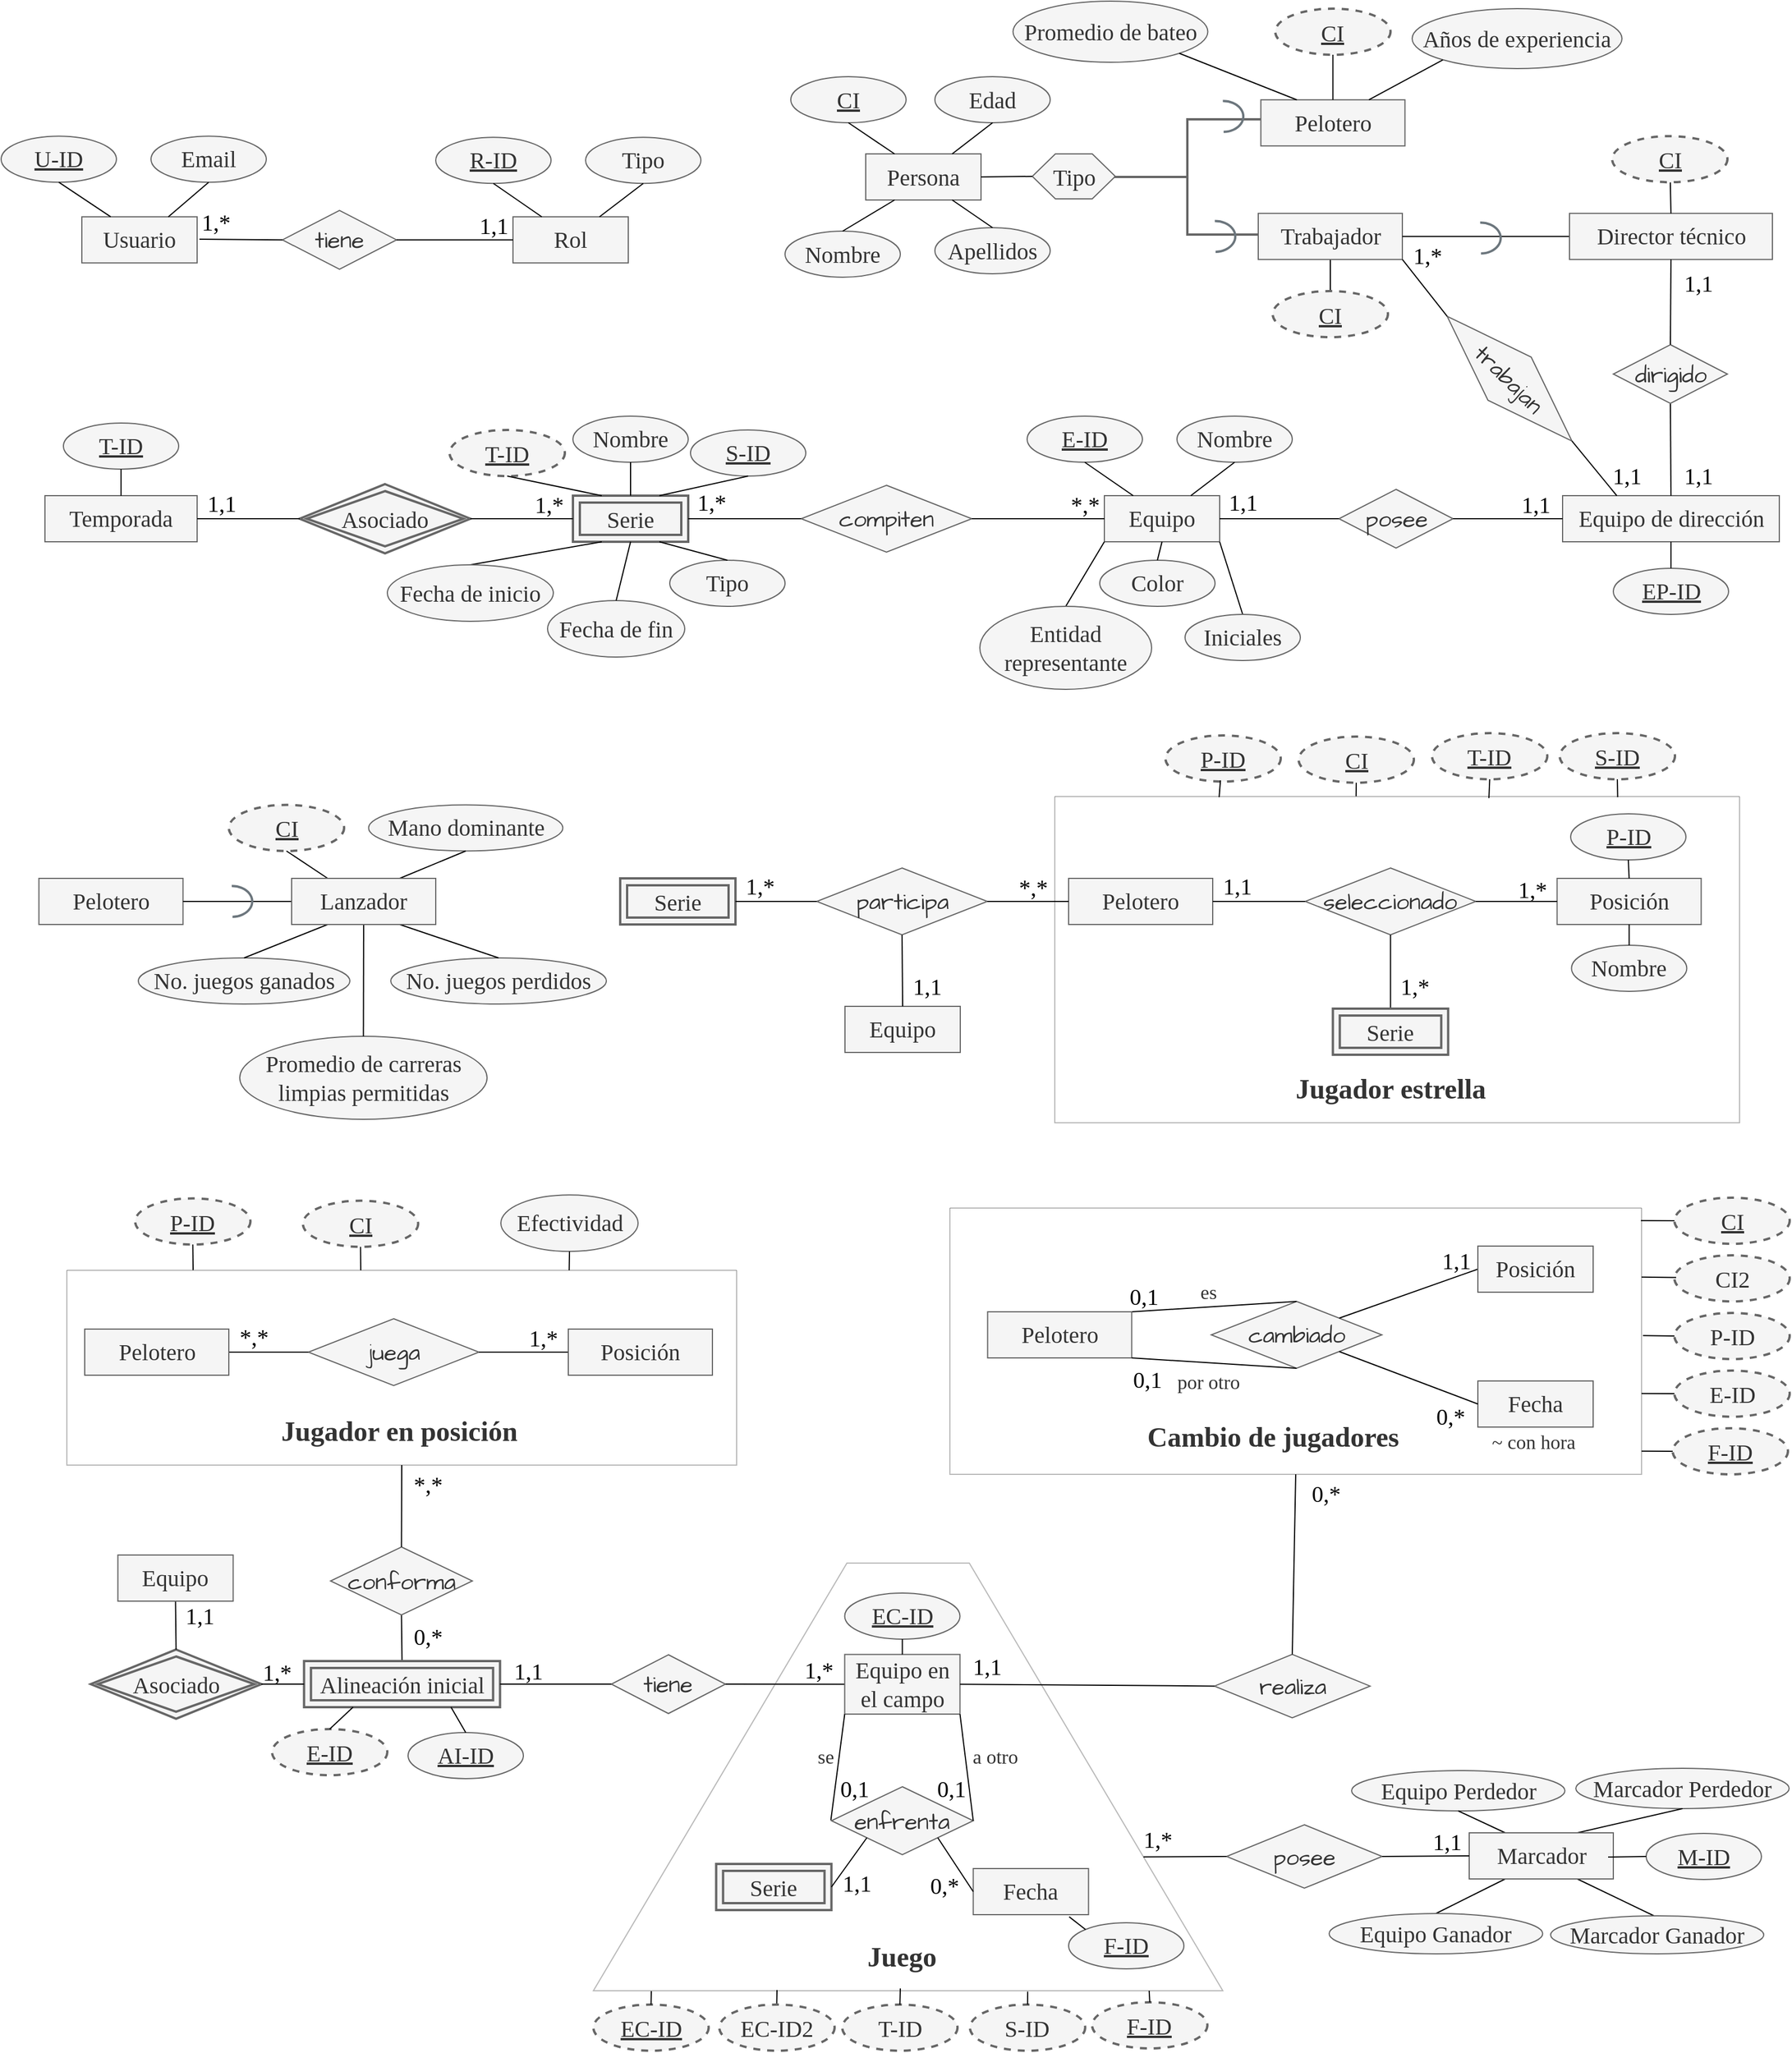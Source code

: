 <mxfile>
    <diagram id="PTHDcYQZStmCuvmhch8p" name="Page-1">
        <mxGraphModel dx="810" dy="461" grid="0" gridSize="10" guides="1" tooltips="1" connect="1" arrows="1" fold="1" page="1" pageScale="1" pageWidth="1654" pageHeight="2336" background="#ffffff" math="0" shadow="0">
            <root>
                <mxCell id="0"/>
                <mxCell id="1" parent="0"/>
                <mxCell id="3" value="&lt;font face=&quot;Verdana&quot;&gt;Usuario&lt;/font&gt;" style="whiteSpace=wrap;html=1;align=center;sketch=0;hachureGap=4;jiggle=2;curveFitting=1;fontFamily=Architects Daughter;fontSource=https%3A%2F%2Ffonts.googleapis.com%2Fcss%3Ffamily%3DArchitects%2BDaughter;fontSize=20;fillColor=#f5f5f5;fontColor=#333333;strokeColor=#666666;" parent="1" vertex="1">
                    <mxGeometry x="133" y="220.1" width="100" height="40" as="geometry"/>
                </mxCell>
                <mxCell id="4" value="&lt;font face=&quot;Verdana&quot;&gt;U-ID&lt;/font&gt;" style="ellipse;whiteSpace=wrap;html=1;align=center;fontStyle=4;sketch=0;hachureGap=4;jiggle=2;curveFitting=1;fontFamily=Architects Daughter;fontSource=https%3A%2F%2Ffonts.googleapis.com%2Fcss%3Ffamily%3DArchitects%2BDaughter;fontSize=20;fillColor=#f5f5f5;fontColor=#333333;strokeColor=#666666;" parent="1" vertex="1">
                    <mxGeometry x="63" y="150.1" width="100" height="40" as="geometry"/>
                </mxCell>
                <mxCell id="5" value="" style="endArrow=none;html=1;rounded=0;hachureGap=4;fontFamily=Architects Daughter;fontSource=https%3A%2F%2Ffonts.googleapis.com%2Fcss%3Ffamily%3DArchitects%2BDaughter;fontSize=16;entryX=0.5;entryY=1;entryDx=0;entryDy=0;exitX=0.25;exitY=0;exitDx=0;exitDy=0;strokeColor=#030303;" parent="1" source="3" target="4" edge="1">
                    <mxGeometry relative="1" as="geometry">
                        <mxPoint x="213" y="220.1" as="sourcePoint"/>
                        <mxPoint x="233" y="230.1" as="targetPoint"/>
                    </mxGeometry>
                </mxCell>
                <mxCell id="8" value="&lt;font face=&quot;Verdana&quot;&gt;Email&lt;/font&gt;" style="ellipse;whiteSpace=wrap;html=1;align=center;sketch=0;hachureGap=4;jiggle=2;curveFitting=1;fontFamily=Architects Daughter;fontSource=https%3A%2F%2Ffonts.googleapis.com%2Fcss%3Ffamily%3DArchitects%2BDaughter;fontSize=20;fillColor=#f5f5f5;fontColor=#333333;strokeColor=#666666;" parent="1" vertex="1">
                    <mxGeometry x="193" y="150.1" width="100" height="40" as="geometry"/>
                </mxCell>
                <mxCell id="10" value="" style="endArrow=none;html=1;rounded=0;hachureGap=4;fontFamily=Architects Daughter;fontSource=https%3A%2F%2Ffonts.googleapis.com%2Fcss%3Ffamily%3DArchitects%2BDaughter;fontSize=16;entryX=0.5;entryY=1;entryDx=0;entryDy=0;exitX=0.75;exitY=0;exitDx=0;exitDy=0;strokeColor=#030303;" parent="1" source="3" target="8" edge="1">
                    <mxGeometry relative="1" as="geometry">
                        <mxPoint x="313" y="270.1" as="sourcePoint"/>
                        <mxPoint x="283" y="220.1" as="targetPoint"/>
                    </mxGeometry>
                </mxCell>
                <mxCell id="11" value="&lt;font face=&quot;Verdana&quot;&gt;Rol&lt;/font&gt;" style="whiteSpace=wrap;html=1;align=center;sketch=0;hachureGap=4;jiggle=2;curveFitting=1;fontFamily=Architects Daughter;fontSource=https%3A%2F%2Ffonts.googleapis.com%2Fcss%3Ffamily%3DArchitects%2BDaughter;fontSize=20;fillColor=#f5f5f5;fontColor=#333333;strokeColor=#666666;" parent="1" vertex="1">
                    <mxGeometry x="507" y="220.1" width="100" height="40" as="geometry"/>
                </mxCell>
                <mxCell id="12" value="&lt;font face=&quot;Verdana&quot;&gt;R-ID&lt;/font&gt;" style="ellipse;whiteSpace=wrap;html=1;align=center;fontStyle=4;sketch=0;hachureGap=4;jiggle=2;curveFitting=1;fontFamily=Architects Daughter;fontSource=https%3A%2F%2Ffonts.googleapis.com%2Fcss%3Ffamily%3DArchitects%2BDaughter;fontSize=20;fillColor=#f5f5f5;fontColor=#333333;strokeColor=#666666;" parent="1" vertex="1">
                    <mxGeometry x="440" y="151.1" width="100" height="40" as="geometry"/>
                </mxCell>
                <mxCell id="13" value="" style="endArrow=none;html=1;rounded=0;hachureGap=4;fontFamily=Architects Daughter;fontSource=https%3A%2F%2Ffonts.googleapis.com%2Fcss%3Ffamily%3DArchitects%2BDaughter;fontSize=16;entryX=0.5;entryY=1;entryDx=0;entryDy=0;exitX=0.25;exitY=0;exitDx=0;exitDy=0;strokeColor=#030303;" parent="1" source="11" target="12" edge="1">
                    <mxGeometry relative="1" as="geometry">
                        <mxPoint x="560" y="221.1" as="sourcePoint"/>
                        <mxPoint x="610" y="231.1" as="targetPoint"/>
                    </mxGeometry>
                </mxCell>
                <mxCell id="14" value="&lt;font face=&quot;Verdana&quot;&gt;Tipo&lt;/font&gt;" style="ellipse;whiteSpace=wrap;html=1;align=center;sketch=0;hachureGap=4;jiggle=2;curveFitting=1;fontFamily=Architects Daughter;fontSource=https%3A%2F%2Ffonts.googleapis.com%2Fcss%3Ffamily%3DArchitects%2BDaughter;fontSize=20;fillColor=#f5f5f5;fontColor=#333333;strokeColor=#666666;" parent="1" vertex="1">
                    <mxGeometry x="570" y="151.1" width="100" height="40" as="geometry"/>
                </mxCell>
                <mxCell id="15" value="" style="endArrow=none;html=1;rounded=0;hachureGap=4;fontFamily=Architects Daughter;fontSource=https%3A%2F%2Ffonts.googleapis.com%2Fcss%3Ffamily%3DArchitects%2BDaughter;fontSize=16;entryX=0.5;entryY=1;entryDx=0;entryDy=0;exitX=0.75;exitY=0;exitDx=0;exitDy=0;strokeColor=#030303;" parent="1" source="11" target="14" edge="1">
                    <mxGeometry relative="1" as="geometry">
                        <mxPoint x="560" y="221.1" as="sourcePoint"/>
                        <mxPoint x="660" y="221.1" as="targetPoint"/>
                    </mxGeometry>
                </mxCell>
                <mxCell id="16" value="tiene" style="shape=rhombus;perimeter=rhombusPerimeter;whiteSpace=wrap;html=1;align=center;sketch=0;hachureGap=4;jiggle=2;curveFitting=1;fontFamily=Architects Daughter;fontSource=https%3A%2F%2Ffonts.googleapis.com%2Fcss%3Ffamily%3DArchitects%2BDaughter;fontSize=20;fillColor=#f5f5f5;fontColor=#333333;strokeColor=#666666;" parent="1" vertex="1">
                    <mxGeometry x="307" y="214.6" width="99" height="51" as="geometry"/>
                </mxCell>
                <mxCell id="22" value="" style="endArrow=none;html=1;rounded=0;sketch=0;hachureGap=4;jiggle=2;curveFitting=1;strokeColor=#030303;fontFamily=Architects Daughter;fontSource=https%3A%2F%2Ffonts.googleapis.com%2Fcss%3Ffamily%3DArchitects%2BDaughter;fontSize=16;fontColor=#000000;entryX=0;entryY=0.5;entryDx=0;entryDy=0;" parent="1" target="16" edge="1">
                    <mxGeometry relative="1" as="geometry">
                        <mxPoint x="235" y="239.51" as="sourcePoint"/>
                        <mxPoint x="348" y="239.51" as="targetPoint"/>
                    </mxGeometry>
                </mxCell>
                <mxCell id="23" value="&lt;font face=&quot;Verdana&quot;&gt;1,*&lt;/font&gt;" style="resizable=0;html=1;align=left;verticalAlign=bottom;sketch=0;hachureGap=4;jiggle=2;curveFitting=1;fontFamily=Architects Daughter;fontSource=https%3A%2F%2Ffonts.googleapis.com%2Fcss%3Ffamily%3DArchitects%2BDaughter;fontSize=20;fontColor=#000000;fillColor=#1D1D1D;" parent="22" connectable="0" vertex="1">
                    <mxGeometry x="-1" relative="1" as="geometry"/>
                </mxCell>
                <mxCell id="24" value="" style="resizable=0;html=1;align=right;verticalAlign=bottom;sketch=0;hachureGap=4;jiggle=2;curveFitting=1;fontFamily=Architects Daughter;fontSource=https%3A%2F%2Ffonts.googleapis.com%2Fcss%3Ffamily%3DArchitects%2BDaughter;fontSize=20;fontColor=#000000;fillColor=#1D1D1D;" parent="22" connectable="0" vertex="1">
                    <mxGeometry x="1" relative="1" as="geometry"/>
                </mxCell>
                <mxCell id="25" value="" style="endArrow=none;html=1;rounded=0;sketch=0;hachureGap=4;jiggle=2;curveFitting=1;strokeColor=#030303;fontFamily=Architects Daughter;fontSource=https%3A%2F%2Ffonts.googleapis.com%2Fcss%3Ffamily%3DArchitects%2BDaughter;fontSize=16;fontColor=#000000;entryX=0;entryY=0.5;entryDx=0;entryDy=0;exitX=1;exitY=0.5;exitDx=0;exitDy=0;" parent="1" source="16" target="11" edge="1">
                    <mxGeometry relative="1" as="geometry">
                        <mxPoint x="450" y="240" as="sourcePoint"/>
                        <mxPoint x="568" y="240.1" as="targetPoint"/>
                    </mxGeometry>
                </mxCell>
                <mxCell id="26" value="" style="resizable=0;html=1;align=left;verticalAlign=bottom;sketch=0;hachureGap=4;jiggle=2;curveFitting=1;fontFamily=Architects Daughter;fontSource=https%3A%2F%2Ffonts.googleapis.com%2Fcss%3Ffamily%3DArchitects%2BDaughter;fontSize=20;fontColor=#000000;fillColor=#1D1D1D;" parent="25" connectable="0" vertex="1">
                    <mxGeometry x="-1" relative="1" as="geometry"/>
                </mxCell>
                <mxCell id="27" value="" style="resizable=0;html=1;align=right;verticalAlign=bottom;sketch=0;hachureGap=4;jiggle=2;curveFitting=1;fontFamily=Architects Daughter;fontSource=https%3A%2F%2Ffonts.googleapis.com%2Fcss%3Ffamily%3DArchitects%2BDaughter;fontSize=20;fontColor=#000000;fillColor=#1D1D1D;" parent="25" connectable="0" vertex="1">
                    <mxGeometry x="1" relative="1" as="geometry">
                        <mxPoint x="-41" y="-1" as="offset"/>
                    </mxGeometry>
                </mxCell>
                <mxCell id="28" value="1,1" style="text;html=1;align=center;verticalAlign=middle;resizable=0;points=[];autosize=1;strokeColor=none;fillColor=none;fontSize=20;fontFamily=Verdana;fontColor=#000000;sketch=1;hachureGap=4;jiggle=2;curveFitting=1;fontSource=https%3A%2F%2Ffonts.googleapis.com%2Fcss%3Ffamily%3DArchitects%2BDaughter;" parent="1" vertex="1">
                    <mxGeometry x="468.5" y="209.1" width="43" height="36" as="geometry"/>
                </mxCell>
                <mxCell id="33" value="&lt;font face=&quot;Verdana&quot;&gt;Persona&lt;/font&gt;" style="whiteSpace=wrap;html=1;align=center;sketch=0;hachureGap=4;jiggle=2;curveFitting=1;fontFamily=Architects Daughter;fontSource=https%3A%2F%2Ffonts.googleapis.com%2Fcss%3Ffamily%3DArchitects%2BDaughter;fontSize=20;fillColor=#f5f5f5;fontColor=#333333;strokeColor=#666666;" parent="1" vertex="1">
                    <mxGeometry x="813" y="165.5" width="100" height="40" as="geometry"/>
                </mxCell>
                <mxCell id="34" value="&lt;font face=&quot;Verdana&quot;&gt;CI&lt;/font&gt;" style="ellipse;whiteSpace=wrap;html=1;align=center;fontStyle=4;sketch=0;hachureGap=4;jiggle=2;curveFitting=1;fontFamily=Architects Daughter;fontSource=https%3A%2F%2Ffonts.googleapis.com%2Fcss%3Ffamily%3DArchitects%2BDaughter;fontSize=20;fillColor=#f5f5f5;fontColor=#333333;strokeColor=#666666;" parent="1" vertex="1">
                    <mxGeometry x="748" y="98.5" width="100" height="40" as="geometry"/>
                </mxCell>
                <mxCell id="35" value="&lt;font face=&quot;Verdana&quot;&gt;Apellidos&lt;/font&gt;" style="ellipse;whiteSpace=wrap;html=1;align=center;sketch=0;hachureGap=4;jiggle=2;curveFitting=1;fontFamily=Architects Daughter;fontSource=https%3A%2F%2Ffonts.googleapis.com%2Fcss%3Ffamily%3DArchitects%2BDaughter;fontSize=20;fillColor=#f5f5f5;fontColor=#333333;strokeColor=#666666;" parent="1" vertex="1">
                    <mxGeometry x="873" y="229.5" width="100" height="40" as="geometry"/>
                </mxCell>
                <mxCell id="36" value="&lt;font face=&quot;Verdana&quot;&gt;Edad&lt;/font&gt;" style="ellipse;whiteSpace=wrap;html=1;align=center;sketch=0;hachureGap=4;jiggle=2;curveFitting=1;fontFamily=Architects Daughter;fontSource=https%3A%2F%2Ffonts.googleapis.com%2Fcss%3Ffamily%3DArchitects%2BDaughter;fontSize=20;fillColor=#f5f5f5;fontColor=#333333;strokeColor=#666666;" parent="1" vertex="1">
                    <mxGeometry x="873" y="98.5" width="100" height="40" as="geometry"/>
                </mxCell>
                <mxCell id="37" value="&lt;font face=&quot;Verdana&quot;&gt;Nombre&lt;/font&gt;" style="ellipse;whiteSpace=wrap;html=1;align=center;sketch=0;hachureGap=4;jiggle=2;curveFitting=1;fontFamily=Architects Daughter;fontSource=https%3A%2F%2Ffonts.googleapis.com%2Fcss%3Ffamily%3DArchitects%2BDaughter;fontSize=20;fillColor=#f5f5f5;fontColor=#333333;strokeColor=#666666;" parent="1" vertex="1">
                    <mxGeometry x="743" y="232.5" width="100" height="40" as="geometry"/>
                </mxCell>
                <mxCell id="38" value="" style="endArrow=none;html=1;rounded=0;hachureGap=4;fontFamily=Architects Daughter;fontSource=https%3A%2F%2Ffonts.googleapis.com%2Fcss%3Ffamily%3DArchitects%2BDaughter;fontSize=16;entryX=0.5;entryY=1;entryDx=0;entryDy=0;exitX=0.25;exitY=0;exitDx=0;exitDy=0;strokeColor=#030303;" parent="1" source="33" target="34" edge="1">
                    <mxGeometry relative="1" as="geometry">
                        <mxPoint x="878" y="153.5" as="sourcePoint"/>
                        <mxPoint x="808" y="123.5" as="targetPoint"/>
                    </mxGeometry>
                </mxCell>
                <mxCell id="39" value="" style="endArrow=none;html=1;rounded=0;hachureGap=4;fontFamily=Architects Daughter;fontSource=https%3A%2F%2Ffonts.googleapis.com%2Fcss%3Ffamily%3DArchitects%2BDaughter;fontSize=16;entryX=0.5;entryY=1;entryDx=0;entryDy=0;strokeColor=#030303;exitX=0.75;exitY=0;exitDx=0;exitDy=0;" parent="1" source="33" target="36" edge="1">
                    <mxGeometry relative="1" as="geometry">
                        <mxPoint x="867" y="153.5" as="sourcePoint"/>
                        <mxPoint x="808" y="148.5" as="targetPoint"/>
                    </mxGeometry>
                </mxCell>
                <mxCell id="40" value="" style="endArrow=none;html=1;rounded=0;hachureGap=4;fontFamily=Architects Daughter;fontSource=https%3A%2F%2Ffonts.googleapis.com%2Fcss%3Ffamily%3DArchitects%2BDaughter;fontSize=16;entryX=0.5;entryY=0;entryDx=0;entryDy=0;exitX=0.25;exitY=1;exitDx=0;exitDy=0;strokeColor=#030303;" parent="1" source="33" target="37" edge="1">
                    <mxGeometry relative="1" as="geometry">
                        <mxPoint x="873" y="175.5" as="sourcePoint"/>
                        <mxPoint x="808" y="148.5" as="targetPoint"/>
                    </mxGeometry>
                </mxCell>
                <mxCell id="41" value="" style="endArrow=none;html=1;rounded=0;hachureGap=4;fontFamily=Architects Daughter;fontSource=https%3A%2F%2Ffonts.googleapis.com%2Fcss%3Ffamily%3DArchitects%2BDaughter;fontSize=16;entryX=0.5;entryY=0;entryDx=0;entryDy=0;exitX=0.75;exitY=1;exitDx=0;exitDy=0;strokeColor=#030303;" parent="1" source="33" target="35" edge="1">
                    <mxGeometry relative="1" as="geometry">
                        <mxPoint x="848" y="215.5" as="sourcePoint"/>
                        <mxPoint x="803" y="242.5" as="targetPoint"/>
                    </mxGeometry>
                </mxCell>
                <mxCell id="42" value="Tipo" style="shape=hexagon;perimeter=hexagonPerimeter2;whiteSpace=wrap;html=1;fixedSize=1;sketch=0;hachureGap=4;jiggle=2;curveFitting=1;fontFamily=Verdana;fontSize=20;fontColor=#333333;fillColor=#f5f5f5;strokeColor=#666666;" parent="1" vertex="1">
                    <mxGeometry x="957.5" y="165.5" width="72" height="39" as="geometry"/>
                </mxCell>
                <mxCell id="43" value="" style="endArrow=none;html=1;rounded=0;hachureGap=4;fontFamily=Architects Daughter;fontSource=https%3A%2F%2Ffonts.googleapis.com%2Fcss%3Ffamily%3DArchitects%2BDaughter;fontSize=16;entryX=0;entryY=0.5;entryDx=0;entryDy=0;strokeColor=#030303;exitX=1;exitY=0.5;exitDx=0;exitDy=0;" parent="1" source="33" target="42" edge="1">
                    <mxGeometry relative="1" as="geometry">
                        <mxPoint x="898" y="175.5" as="sourcePoint"/>
                        <mxPoint x="933" y="148.5" as="targetPoint"/>
                    </mxGeometry>
                </mxCell>
                <mxCell id="44" value="" style="strokeWidth=2;html=1;shape=mxgraph.flowchart.annotation_2;align=left;labelPosition=right;pointerEvents=1;sketch=0;hachureGap=4;jiggle=2;curveFitting=1;fontFamily=Verdana;fontSize=20;fillColor=#f5f5f5;fontColor=#333333;strokeColor=#666666;" parent="1" vertex="1">
                    <mxGeometry x="1028.5" y="135.5" width="127" height="100" as="geometry"/>
                </mxCell>
                <mxCell id="61" value="&lt;font face=&quot;Verdana&quot;&gt;Temporada&lt;/font&gt;" style="whiteSpace=wrap;html=1;align=center;sketch=0;hachureGap=4;jiggle=2;curveFitting=1;fontFamily=Architects Daughter;fontSource=https%3A%2F%2Ffonts.googleapis.com%2Fcss%3Ffamily%3DArchitects%2BDaughter;fontSize=20;fillColor=#f5f5f5;fontColor=#333333;strokeColor=#666666;" parent="1" vertex="1">
                    <mxGeometry x="101" y="462" width="132" height="40" as="geometry"/>
                </mxCell>
                <mxCell id="62" value="&lt;font face=&quot;Verdana&quot;&gt;T-ID&lt;/font&gt;" style="ellipse;whiteSpace=wrap;html=1;align=center;fontStyle=4;sketch=0;hachureGap=4;jiggle=2;curveFitting=1;fontFamily=Architects Daughter;fontSource=https%3A%2F%2Ffonts.googleapis.com%2Fcss%3Ffamily%3DArchitects%2BDaughter;fontSize=20;fillColor=#f5f5f5;fontColor=#333333;strokeColor=#666666;" parent="1" vertex="1">
                    <mxGeometry x="117" y="399" width="100" height="40" as="geometry"/>
                </mxCell>
                <mxCell id="63" value="" style="endArrow=none;html=1;rounded=0;hachureGap=4;fontFamily=Architects Daughter;fontSource=https%3A%2F%2Ffonts.googleapis.com%2Fcss%3Ffamily%3DArchitects%2BDaughter;fontSize=16;entryX=0.5;entryY=1;entryDx=0;entryDy=0;exitX=0.5;exitY=0;exitDx=0;exitDy=0;strokeColor=#030303;" parent="1" source="61" target="62" edge="1">
                    <mxGeometry relative="1" as="geometry">
                        <mxPoint x="270" y="457" as="sourcePoint"/>
                        <mxPoint x="225" y="427" as="targetPoint"/>
                    </mxGeometry>
                </mxCell>
                <mxCell id="64" value="Asociado" style="shape=rhombus;double=1;perimeter=rhombusPerimeter;whiteSpace=wrap;html=1;align=center;sketch=0;hachureGap=4;jiggle=2;curveFitting=1;strokeWidth=2;fontFamily=Verdana;fontSize=20;fontColor=#333333;fillColor=#f5f5f5;strokeColor=#666666;" parent="1" vertex="1">
                    <mxGeometry x="322" y="452" width="148" height="60" as="geometry"/>
                </mxCell>
                <mxCell id="65" value="Serie" style="shape=ext;margin=3;double=1;whiteSpace=wrap;html=1;align=center;sketch=0;hachureGap=4;jiggle=2;curveFitting=1;strokeWidth=2;fontFamily=Verdana;fontSize=20;fontColor=#333333;fillColor=#f5f5f5;strokeColor=#666666;" parent="1" vertex="1">
                    <mxGeometry x="559" y="462" width="100" height="40" as="geometry"/>
                </mxCell>
                <mxCell id="66" value="" style="endArrow=none;html=1;rounded=0;sketch=0;hachureGap=4;jiggle=2;curveFitting=1;strokeColor=#030303;fontFamily=Architects Daughter;fontSource=https%3A%2F%2Ffonts.googleapis.com%2Fcss%3Ffamily%3DArchitects%2BDaughter;fontSize=16;fontColor=#000000;entryX=0;entryY=0.5;entryDx=0;entryDy=0;exitX=1;exitY=0.5;exitDx=0;exitDy=0;" parent="1" source="61" target="64" edge="1">
                    <mxGeometry relative="1" as="geometry">
                        <mxPoint x="250" y="485.17" as="sourcePoint"/>
                        <mxPoint x="368" y="485.76" as="targetPoint"/>
                    </mxGeometry>
                </mxCell>
                <mxCell id="67" value="&lt;font face=&quot;Verdana&quot;&gt;1,1&lt;/font&gt;" style="resizable=0;html=1;align=left;verticalAlign=bottom;sketch=0;hachureGap=4;jiggle=2;curveFitting=1;fontFamily=Architects Daughter;fontSource=https%3A%2F%2Ffonts.googleapis.com%2Fcss%3Ffamily%3DArchitects%2BDaughter;fontSize=20;fontColor=#000000;fillColor=#1D1D1D;" parent="66" connectable="0" vertex="1">
                    <mxGeometry x="-1" relative="1" as="geometry">
                        <mxPoint x="7" y="1" as="offset"/>
                    </mxGeometry>
                </mxCell>
                <mxCell id="68" value="" style="resizable=0;html=1;align=right;verticalAlign=bottom;sketch=0;hachureGap=4;jiggle=2;curveFitting=1;fontFamily=Architects Daughter;fontSource=https%3A%2F%2Ffonts.googleapis.com%2Fcss%3Ffamily%3DArchitects%2BDaughter;fontSize=20;fontColor=#000000;fillColor=#1D1D1D;" parent="66" connectable="0" vertex="1">
                    <mxGeometry x="1" relative="1" as="geometry"/>
                </mxCell>
                <mxCell id="69" value="" style="endArrow=none;html=1;rounded=0;sketch=0;hachureGap=4;jiggle=2;curveFitting=1;strokeColor=#030303;fontFamily=Architects Daughter;fontSource=https%3A%2F%2Ffonts.googleapis.com%2Fcss%3Ffamily%3DArchitects%2BDaughter;fontSize=16;fontColor=#000000;entryX=0;entryY=0.5;entryDx=0;entryDy=0;exitX=1;exitY=0.5;exitDx=0;exitDy=0;" parent="1" source="64" target="65" edge="1">
                    <mxGeometry relative="1" as="geometry">
                        <mxPoint x="487" y="481.58" as="sourcePoint"/>
                        <mxPoint x="605" y="481.17" as="targetPoint"/>
                    </mxGeometry>
                </mxCell>
                <mxCell id="70" value="" style="resizable=0;html=1;align=left;verticalAlign=bottom;sketch=0;hachureGap=4;jiggle=2;curveFitting=1;fontFamily=Architects Daughter;fontSource=https%3A%2F%2Ffonts.googleapis.com%2Fcss%3Ffamily%3DArchitects%2BDaughter;fontSize=20;fontColor=#000000;fillColor=#1D1D1D;" parent="69" connectable="0" vertex="1">
                    <mxGeometry x="-1" relative="1" as="geometry"/>
                </mxCell>
                <mxCell id="71" value="" style="resizable=0;html=1;align=right;verticalAlign=bottom;sketch=0;hachureGap=4;jiggle=2;curveFitting=1;fontFamily=Architects Daughter;fontSource=https%3A%2F%2Ffonts.googleapis.com%2Fcss%3Ffamily%3DArchitects%2BDaughter;fontSize=20;fontColor=#000000;fillColor=#1D1D1D;" parent="69" connectable="0" vertex="1">
                    <mxGeometry x="1" relative="1" as="geometry">
                        <mxPoint x="-41" y="-1" as="offset"/>
                    </mxGeometry>
                </mxCell>
                <mxCell id="73" value="1,*" style="text;html=1;align=center;verticalAlign=middle;resizable=0;points=[];autosize=1;strokeColor=none;fillColor=none;fontSize=20;fontFamily=Verdana;fontColor=#000000;sketch=1;hachureGap=4;jiggle=2;curveFitting=1;fontSource=https%3A%2F%2Ffonts.googleapis.com%2Fcss%3Ffamily%3DArchitects%2BDaughter;" parent="1" vertex="1">
                    <mxGeometry x="516" y="451" width="43" height="36" as="geometry"/>
                </mxCell>
                <mxCell id="74" value="&lt;u&gt;T-ID&lt;/u&gt;" style="ellipse;whiteSpace=wrap;html=1;align=center;dashed=1;sketch=0;hachureGap=4;jiggle=2;curveFitting=1;strokeWidth=2;fontFamily=Verdana;fontSize=20;fontColor=#333333;fillColor=#f5f5f5;strokeColor=#666666;" parent="1" vertex="1">
                    <mxGeometry x="452" y="405" width="100" height="40" as="geometry"/>
                </mxCell>
                <mxCell id="77" value="&lt;font face=&quot;Verdana&quot;&gt;S-ID&lt;/font&gt;" style="ellipse;whiteSpace=wrap;html=1;align=center;fontStyle=4;sketch=0;hachureGap=4;jiggle=2;curveFitting=1;fontFamily=Architects Daughter;fontSource=https%3A%2F%2Ffonts.googleapis.com%2Fcss%3Ffamily%3DArchitects%2BDaughter;fontSize=20;fillColor=#f5f5f5;fontColor=#333333;strokeColor=#666666;" parent="1" vertex="1">
                    <mxGeometry x="661" y="405" width="100" height="40" as="geometry"/>
                </mxCell>
                <mxCell id="79" value="&lt;font face=&quot;Verdana&quot;&gt;Tipo&lt;/font&gt;" style="ellipse;whiteSpace=wrap;html=1;align=center;sketch=0;hachureGap=4;jiggle=2;curveFitting=1;fontFamily=Architects Daughter;fontSource=https%3A%2F%2Ffonts.googleapis.com%2Fcss%3Ffamily%3DArchitects%2BDaughter;fontSize=20;fillColor=#f5f5f5;fontColor=#333333;strokeColor=#666666;" parent="1" vertex="1">
                    <mxGeometry x="643" y="518" width="100" height="40" as="geometry"/>
                </mxCell>
                <mxCell id="81" value="" style="endArrow=none;html=1;rounded=0;hachureGap=4;fontFamily=Architects Daughter;fontSource=https%3A%2F%2Ffonts.googleapis.com%2Fcss%3Ffamily%3DArchitects%2BDaughter;fontSize=16;entryX=0.25;entryY=0;entryDx=0;entryDy=0;exitX=0.5;exitY=1;exitDx=0;exitDy=0;strokeColor=#030303;" parent="1" source="74" target="65" edge="1">
                    <mxGeometry relative="1" as="geometry">
                        <mxPoint x="603" y="229.1" as="sourcePoint"/>
                        <mxPoint x="561" y="200.1" as="targetPoint"/>
                    </mxGeometry>
                </mxCell>
                <mxCell id="83" value="" style="endArrow=none;html=1;rounded=0;hachureGap=4;fontFamily=Architects Daughter;fontSource=https%3A%2F%2Ffonts.googleapis.com%2Fcss%3Ffamily%3DArchitects%2BDaughter;fontSize=16;exitX=0.5;exitY=1;exitDx=0;exitDy=0;strokeColor=#030303;entryX=0.75;entryY=0;entryDx=0;entryDy=0;" parent="1" source="77" target="65" edge="1">
                    <mxGeometry relative="1" as="geometry">
                        <mxPoint x="568" y="445" as="sourcePoint"/>
                        <mxPoint x="627" y="419" as="targetPoint"/>
                    </mxGeometry>
                </mxCell>
                <mxCell id="84" value="" style="endArrow=none;html=1;rounded=0;hachureGap=4;fontFamily=Architects Daughter;fontSource=https%3A%2F%2Ffonts.googleapis.com%2Fcss%3Ffamily%3DArchitects%2BDaughter;fontSize=16;entryX=0.25;entryY=1;entryDx=0;entryDy=0;exitX=0.5;exitY=0;exitDx=0;exitDy=0;strokeColor=#030303;" parent="1" source="181" target="65" edge="1">
                    <mxGeometry relative="1" as="geometry">
                        <mxPoint x="551" y="524" as="sourcePoint"/>
                        <mxPoint x="594" y="472" as="targetPoint"/>
                    </mxGeometry>
                </mxCell>
                <mxCell id="85" value="" style="endArrow=none;html=1;rounded=0;hachureGap=4;fontFamily=Architects Daughter;fontSource=https%3A%2F%2Ffonts.googleapis.com%2Fcss%3Ffamily%3DArchitects%2BDaughter;fontSize=16;entryX=0.5;entryY=0;entryDx=0;entryDy=0;exitX=0.75;exitY=1;exitDx=0;exitDy=0;strokeColor=#030303;" parent="1" source="65" target="79" edge="1">
                    <mxGeometry relative="1" as="geometry">
                        <mxPoint x="532.5" y="537" as="sourcePoint"/>
                        <mxPoint x="594" y="512" as="targetPoint"/>
                    </mxGeometry>
                </mxCell>
                <mxCell id="86" value="compiten" style="shape=rhombus;perimeter=rhombusPerimeter;whiteSpace=wrap;html=1;align=center;sketch=0;hachureGap=4;jiggle=2;curveFitting=1;fontFamily=Architects Daughter;fontSource=https%3A%2F%2Ffonts.googleapis.com%2Fcss%3Ffamily%3DArchitects%2BDaughter;fontSize=20;fillColor=#f5f5f5;fontColor=#333333;strokeColor=#666666;" parent="1" vertex="1">
                    <mxGeometry x="757" y="453" width="148" height="58" as="geometry"/>
                </mxCell>
                <mxCell id="87" value="" style="endArrow=none;html=1;rounded=0;sketch=0;hachureGap=4;jiggle=2;curveFitting=1;strokeColor=#030303;fontFamily=Architects Daughter;fontSource=https%3A%2F%2Ffonts.googleapis.com%2Fcss%3Ffamily%3DArchitects%2BDaughter;fontSize=16;fontColor=#000000;entryX=0;entryY=0.5;entryDx=0;entryDy=0;exitX=1;exitY=0.5;exitDx=0;exitDy=0;" parent="1" source="65" target="86" edge="1">
                    <mxGeometry relative="1" as="geometry">
                        <mxPoint x="668" y="482.25" as="sourcePoint"/>
                        <mxPoint x="781" y="482.25" as="targetPoint"/>
                    </mxGeometry>
                </mxCell>
                <mxCell id="88" value="&lt;span style=&quot;font-family: Verdana;&quot;&gt;1,*&lt;/span&gt;" style="resizable=0;html=1;align=left;verticalAlign=bottom;sketch=0;hachureGap=4;jiggle=2;curveFitting=1;fontFamily=Architects Daughter;fontSource=https%3A%2F%2Ffonts.googleapis.com%2Fcss%3Ffamily%3DArchitects%2BDaughter;fontSize=20;fontColor=#000000;fillColor=#1D1D1D;" parent="87" connectable="0" vertex="1">
                    <mxGeometry x="-1" relative="1" as="geometry">
                        <mxPoint x="6" as="offset"/>
                    </mxGeometry>
                </mxCell>
                <mxCell id="89" value="" style="resizable=0;html=1;align=right;verticalAlign=bottom;sketch=0;hachureGap=4;jiggle=2;curveFitting=1;fontFamily=Architects Daughter;fontSource=https%3A%2F%2Ffonts.googleapis.com%2Fcss%3Ffamily%3DArchitects%2BDaughter;fontSize=20;fontColor=#000000;fillColor=#1D1D1D;" parent="87" connectable="0" vertex="1">
                    <mxGeometry x="1" relative="1" as="geometry"/>
                </mxCell>
                <mxCell id="90" value="" style="resizable=0;html=1;align=left;verticalAlign=bottom;sketch=0;hachureGap=4;jiggle=2;curveFitting=1;fontFamily=Architects Daughter;fontSource=https%3A%2F%2Ffonts.googleapis.com%2Fcss%3Ffamily%3DArchitects%2BDaughter;fontSize=20;fontColor=#000000;fillColor=#1D1D1D;" parent="1" connectable="0" vertex="1">
                    <mxGeometry x="883" y="482.25" as="geometry"/>
                </mxCell>
                <mxCell id="91" value="&lt;font face=&quot;Verdana&quot;&gt;Equipo&lt;/font&gt;" style="whiteSpace=wrap;html=1;align=center;sketch=0;hachureGap=4;jiggle=2;curveFitting=1;fontFamily=Architects Daughter;fontSource=https%3A%2F%2Ffonts.googleapis.com%2Fcss%3Ffamily%3DArchitects%2BDaughter;fontSize=20;fillColor=#f5f5f5;fontColor=#333333;strokeColor=#666666;" parent="1" vertex="1">
                    <mxGeometry x="1020" y="462" width="100" height="40" as="geometry"/>
                </mxCell>
                <mxCell id="92" value="&lt;font face=&quot;Verdana&quot;&gt;E-ID&lt;/font&gt;" style="ellipse;whiteSpace=wrap;html=1;align=center;fontStyle=4;sketch=0;hachureGap=4;jiggle=2;curveFitting=1;fontFamily=Architects Daughter;fontSource=https%3A%2F%2Ffonts.googleapis.com%2Fcss%3Ffamily%3DArchitects%2BDaughter;fontSize=20;fillColor=#f5f5f5;fontColor=#333333;strokeColor=#666666;" parent="1" vertex="1">
                    <mxGeometry x="953" y="393" width="100" height="40" as="geometry"/>
                </mxCell>
                <mxCell id="93" value="" style="endArrow=none;html=1;rounded=0;hachureGap=4;fontFamily=Architects Daughter;fontSource=https%3A%2F%2Ffonts.googleapis.com%2Fcss%3Ffamily%3DArchitects%2BDaughter;fontSize=16;entryX=0.5;entryY=1;entryDx=0;entryDy=0;exitX=0.25;exitY=0;exitDx=0;exitDy=0;strokeColor=#030303;" parent="1" source="91" target="92" edge="1">
                    <mxGeometry relative="1" as="geometry">
                        <mxPoint x="1073" y="463.0" as="sourcePoint"/>
                        <mxPoint x="1123" y="473" as="targetPoint"/>
                    </mxGeometry>
                </mxCell>
                <mxCell id="94" value="&lt;font face=&quot;Verdana&quot;&gt;Nombre&lt;/font&gt;" style="ellipse;whiteSpace=wrap;html=1;align=center;sketch=0;hachureGap=4;jiggle=2;curveFitting=1;fontFamily=Architects Daughter;fontSource=https%3A%2F%2Ffonts.googleapis.com%2Fcss%3Ffamily%3DArchitects%2BDaughter;fontSize=20;fillColor=#f5f5f5;fontColor=#333333;strokeColor=#666666;" parent="1" vertex="1">
                    <mxGeometry x="1083" y="393" width="100" height="40" as="geometry"/>
                </mxCell>
                <mxCell id="95" value="" style="endArrow=none;html=1;rounded=0;hachureGap=4;fontFamily=Architects Daughter;fontSource=https%3A%2F%2Ffonts.googleapis.com%2Fcss%3Ffamily%3DArchitects%2BDaughter;fontSize=16;entryX=0.5;entryY=1;entryDx=0;entryDy=0;exitX=0.75;exitY=0;exitDx=0;exitDy=0;strokeColor=#030303;" parent="1" source="91" target="94" edge="1">
                    <mxGeometry relative="1" as="geometry">
                        <mxPoint x="1073" y="463.0" as="sourcePoint"/>
                        <mxPoint x="1173" y="463" as="targetPoint"/>
                    </mxGeometry>
                </mxCell>
                <mxCell id="96" value="" style="endArrow=none;html=1;rounded=0;sketch=0;hachureGap=4;jiggle=2;curveFitting=1;strokeColor=#030303;fontFamily=Architects Daughter;fontSource=https%3A%2F%2Ffonts.googleapis.com%2Fcss%3Ffamily%3DArchitects%2BDaughter;fontSize=16;fontColor=#000000;entryX=0;entryY=0.5;entryDx=0;entryDy=0;exitX=1;exitY=0.5;exitDx=0;exitDy=0;" parent="1" source="86" target="91" edge="1">
                    <mxGeometry relative="1" as="geometry">
                        <mxPoint x="902" y="482.41" as="sourcePoint"/>
                        <mxPoint x="1020" y="483" as="targetPoint"/>
                    </mxGeometry>
                </mxCell>
                <mxCell id="97" value="" style="resizable=0;html=1;align=left;verticalAlign=bottom;sketch=0;hachureGap=4;jiggle=2;curveFitting=1;fontFamily=Architects Daughter;fontSource=https%3A%2F%2Ffonts.googleapis.com%2Fcss%3Ffamily%3DArchitects%2BDaughter;fontSize=20;fontColor=#000000;fillColor=#1D1D1D;" parent="96" connectable="0" vertex="1">
                    <mxGeometry x="-1" relative="1" as="geometry"/>
                </mxCell>
                <mxCell id="98" value="" style="resizable=0;html=1;align=right;verticalAlign=bottom;sketch=0;hachureGap=4;jiggle=2;curveFitting=1;fontFamily=Architects Daughter;fontSource=https%3A%2F%2Ffonts.googleapis.com%2Fcss%3Ffamily%3DArchitects%2BDaughter;fontSize=20;fontColor=#000000;fillColor=#1D1D1D;" parent="96" connectable="0" vertex="1">
                    <mxGeometry x="1" relative="1" as="geometry">
                        <mxPoint x="-41" y="-1" as="offset"/>
                    </mxGeometry>
                </mxCell>
                <mxCell id="99" value="*,*" style="text;html=1;align=center;verticalAlign=middle;resizable=0;points=[];autosize=1;strokeColor=none;fillColor=none;fontSize=20;fontFamily=Verdana;fontColor=#000000;sketch=1;hachureGap=4;jiggle=2;curveFitting=1;fontSource=https%3A%2F%2Ffonts.googleapis.com%2Fcss%3Ffamily%3DArchitects%2BDaughter;" parent="1" vertex="1">
                    <mxGeometry x="981.5" y="451" width="43" height="36" as="geometry"/>
                </mxCell>
                <mxCell id="103" value="&lt;font face=&quot;Verdana&quot;&gt;Color&lt;/font&gt;" style="ellipse;whiteSpace=wrap;html=1;align=center;sketch=0;hachureGap=4;jiggle=2;curveFitting=1;fontFamily=Architects Daughter;fontSource=https%3A%2F%2Ffonts.googleapis.com%2Fcss%3Ffamily%3DArchitects%2BDaughter;fontSize=20;fillColor=#f5f5f5;fontColor=#333333;strokeColor=#666666;" parent="1" vertex="1">
                    <mxGeometry x="1016" y="518" width="100" height="40" as="geometry"/>
                </mxCell>
                <mxCell id="105" value="" style="endArrow=none;html=1;rounded=0;hachureGap=4;fontFamily=Architects Daughter;fontSource=https%3A%2F%2Ffonts.googleapis.com%2Fcss%3Ffamily%3DArchitects%2BDaughter;fontSize=16;exitX=1;exitY=1;exitDx=0;exitDy=0;strokeColor=#030303;entryX=0.5;entryY=0;entryDx=0;entryDy=0;" parent="1" source="91" target="158" edge="1">
                    <mxGeometry relative="1" as="geometry">
                        <mxPoint x="1105" y="472" as="sourcePoint"/>
                        <mxPoint x="1109.5" y="580" as="targetPoint"/>
                    </mxGeometry>
                </mxCell>
                <mxCell id="106" value="" style="endArrow=none;html=1;rounded=0;hachureGap=4;fontFamily=Architects Daughter;fontSource=https%3A%2F%2Ffonts.googleapis.com%2Fcss%3Ffamily%3DArchitects%2BDaughter;fontSize=16;entryX=0.5;entryY=0;entryDx=0;entryDy=0;exitX=0.5;exitY=1;exitDx=0;exitDy=0;strokeColor=#030303;" parent="1" source="91" target="103" edge="1">
                    <mxGeometry relative="1" as="geometry">
                        <mxPoint x="1130" y="512" as="sourcePoint"/>
                        <mxPoint x="1242.5" y="527" as="targetPoint"/>
                    </mxGeometry>
                </mxCell>
                <mxCell id="107" value="" style="endArrow=none;html=1;rounded=0;hachureGap=4;fontFamily=Architects Daughter;fontSource=https%3A%2F%2Ffonts.googleapis.com%2Fcss%3Ffamily%3DArchitects%2BDaughter;fontSize=16;entryX=0.5;entryY=0;entryDx=0;entryDy=0;exitX=0;exitY=1;exitDx=0;exitDy=0;strokeColor=#030303;" parent="1" source="91" target="157" edge="1">
                    <mxGeometry relative="1" as="geometry">
                        <mxPoint x="1130" y="512" as="sourcePoint"/>
                        <mxPoint x="963" y="552" as="targetPoint"/>
                    </mxGeometry>
                </mxCell>
                <mxCell id="109" value="posee" style="shape=rhombus;perimeter=rhombusPerimeter;whiteSpace=wrap;html=1;align=center;sketch=0;hachureGap=4;jiggle=2;curveFitting=1;fontFamily=Architects Daughter;fontSource=https%3A%2F%2Ffonts.googleapis.com%2Fcss%3Ffamily%3DArchitects%2BDaughter;fontSize=20;fillColor=#f5f5f5;fontColor=#333333;strokeColor=#666666;" parent="1" vertex="1">
                    <mxGeometry x="1223.5" y="456.5" width="99" height="51" as="geometry"/>
                </mxCell>
                <mxCell id="110" value="" style="resizable=0;html=1;align=left;verticalAlign=bottom;sketch=0;hachureGap=4;jiggle=2;curveFitting=1;fontFamily=Architects Daughter;fontSource=https%3A%2F%2Ffonts.googleapis.com%2Fcss%3Ffamily%3DArchitects%2BDaughter;fontSize=20;fontColor=#000000;fillColor=#1D1D1D;" parent="1" connectable="0" vertex="1">
                    <mxGeometry x="1319" y="482.25" as="geometry"/>
                </mxCell>
                <mxCell id="111" value="&lt;font face=&quot;Verdana&quot;&gt;Equipo de dirección&lt;/font&gt;" style="whiteSpace=wrap;html=1;align=center;sketch=0;hachureGap=4;jiggle=2;curveFitting=1;fontFamily=Architects Daughter;fontSource=https%3A%2F%2Ffonts.googleapis.com%2Fcss%3Ffamily%3DArchitects%2BDaughter;fontSize=20;fillColor=#f5f5f5;fontColor=#333333;strokeColor=#666666;" parent="1" vertex="1">
                    <mxGeometry x="1417.5" y="462" width="188" height="40" as="geometry"/>
                </mxCell>
                <mxCell id="115" value="" style="endArrow=none;html=1;rounded=0;hachureGap=4;fontFamily=Architects Daughter;fontSource=https%3A%2F%2Ffonts.googleapis.com%2Fcss%3Ffamily%3DArchitects%2BDaughter;fontSize=16;entryX=0.5;entryY=1;entryDx=0;entryDy=0;exitX=0.5;exitY=0;exitDx=0;exitDy=0;strokeColor=#030303;" parent="1" source="111" target="165" edge="1">
                    <mxGeometry relative="1" as="geometry">
                        <mxPoint x="1509" y="463.0" as="sourcePoint"/>
                        <mxPoint x="1569" y="433" as="targetPoint"/>
                    </mxGeometry>
                </mxCell>
                <mxCell id="116" value="" style="endArrow=none;html=1;rounded=0;sketch=0;hachureGap=4;jiggle=2;curveFitting=1;strokeColor=#030303;fontFamily=Architects Daughter;fontSource=https%3A%2F%2Ffonts.googleapis.com%2Fcss%3Ffamily%3DArchitects%2BDaughter;fontSize=16;fontColor=#000000;entryX=0;entryY=0.5;entryDx=0;entryDy=0;exitX=1;exitY=0.5;exitDx=0;exitDy=0;" parent="1" source="109" target="111" edge="1">
                    <mxGeometry relative="1" as="geometry">
                        <mxPoint x="1338.0" y="482.25" as="sourcePoint"/>
                        <mxPoint x="1456" y="483" as="targetPoint"/>
                    </mxGeometry>
                </mxCell>
                <mxCell id="117" value="" style="resizable=0;html=1;align=left;verticalAlign=bottom;sketch=0;hachureGap=4;jiggle=2;curveFitting=1;fontFamily=Architects Daughter;fontSource=https%3A%2F%2Ffonts.googleapis.com%2Fcss%3Ffamily%3DArchitects%2BDaughter;fontSize=20;fontColor=#000000;fillColor=#1D1D1D;" parent="116" connectable="0" vertex="1">
                    <mxGeometry x="-1" relative="1" as="geometry"/>
                </mxCell>
                <mxCell id="118" value="" style="resizable=0;html=1;align=right;verticalAlign=bottom;sketch=0;hachureGap=4;jiggle=2;curveFitting=1;fontFamily=Architects Daughter;fontSource=https%3A%2F%2Ffonts.googleapis.com%2Fcss%3Ffamily%3DArchitects%2BDaughter;fontSize=20;fontColor=#000000;fillColor=#1D1D1D;" parent="116" connectable="0" vertex="1">
                    <mxGeometry x="1" relative="1" as="geometry">
                        <mxPoint x="-41" y="-1" as="offset"/>
                    </mxGeometry>
                </mxCell>
                <mxCell id="119" value="1,1" style="text;html=1;align=center;verticalAlign=middle;resizable=0;points=[];autosize=1;strokeColor=none;fillColor=none;fontSize=20;fontFamily=Verdana;fontColor=#000000;sketch=1;hachureGap=4;jiggle=2;curveFitting=1;fontSource=https%3A%2F%2Ffonts.googleapis.com%2Fcss%3Ffamily%3DArchitects%2BDaughter;" parent="1" vertex="1">
                    <mxGeometry x="1372.5" y="451" width="43" height="36" as="geometry"/>
                </mxCell>
                <mxCell id="120" value="" style="endArrow=none;html=1;rounded=0;sketch=0;hachureGap=4;jiggle=2;curveFitting=1;strokeColor=#030303;fontFamily=Architects Daughter;fontSource=https%3A%2F%2Ffonts.googleapis.com%2Fcss%3Ffamily%3DArchitects%2BDaughter;fontSize=16;fontColor=#000000;entryX=0;entryY=0.5;entryDx=0;entryDy=0;exitX=1;exitY=0.5;exitDx=0;exitDy=0;" parent="1" source="91" target="109" edge="1">
                    <mxGeometry relative="1" as="geometry">
                        <mxPoint x="1128.5" y="480.71" as="sourcePoint"/>
                        <mxPoint x="1223.5" y="480.96" as="targetPoint"/>
                    </mxGeometry>
                </mxCell>
                <mxCell id="121" value="&lt;font face=&quot;Verdana&quot;&gt;1,1&lt;/font&gt;" style="resizable=0;html=1;align=left;verticalAlign=bottom;sketch=0;hachureGap=4;jiggle=2;curveFitting=1;fontFamily=Architects Daughter;fontSource=https%3A%2F%2Ffonts.googleapis.com%2Fcss%3Ffamily%3DArchitects%2BDaughter;fontSize=20;fontColor=#000000;fillColor=#1D1D1D;" parent="120" connectable="0" vertex="1">
                    <mxGeometry x="-1" relative="1" as="geometry">
                        <mxPoint x="6" as="offset"/>
                    </mxGeometry>
                </mxCell>
                <mxCell id="122" value="" style="resizable=0;html=1;align=right;verticalAlign=bottom;sketch=0;hachureGap=4;jiggle=2;curveFitting=1;fontFamily=Architects Daughter;fontSource=https%3A%2F%2Ffonts.googleapis.com%2Fcss%3Ffamily%3DArchitects%2BDaughter;fontSize=20;fontColor=#000000;fillColor=#1D1D1D;" parent="120" connectable="0" vertex="1">
                    <mxGeometry x="1" relative="1" as="geometry"/>
                </mxCell>
                <mxCell id="125" value="" style="html=1;shadow=0;dashed=0;shape=mxgraph.basic.arc;startAngle=0.247;endAngle=0.747;strokeWidth=2;strokeColor=#6C767D;sketch=0;hachureGap=4;jiggle=2;curveFitting=1;fontFamily=Verdana;fontSize=20;fontColor=#000000;fillColor=#1D1D1D;rotation=-90;" parent="1" vertex="1">
                    <mxGeometry x="1109.75" y="115.6" width="26.73" height="34.89" as="geometry"/>
                </mxCell>
                <mxCell id="126" value="&lt;font face=&quot;Verdana&quot;&gt;Pelotero&lt;/font&gt;" style="whiteSpace=wrap;html=1;align=center;sketch=0;hachureGap=4;jiggle=2;curveFitting=1;fontFamily=Architects Daughter;fontSource=https%3A%2F%2Ffonts.googleapis.com%2Fcss%3Ffamily%3DArchitects%2BDaughter;fontSize=20;fillColor=#f5f5f5;fontColor=#333333;strokeColor=#666666;" parent="1" vertex="1">
                    <mxGeometry x="1155.75" y="118.6" width="125" height="40" as="geometry"/>
                </mxCell>
                <mxCell id="127" value="&lt;u&gt;CI&lt;/u&gt;" style="ellipse;whiteSpace=wrap;html=1;align=center;dashed=1;sketch=0;hachureGap=4;jiggle=2;curveFitting=1;strokeWidth=2;fontFamily=Verdana;fontSize=20;fontColor=#333333;fillColor=#f5f5f5;strokeColor=#666666;" parent="1" vertex="1">
                    <mxGeometry x="1168.25" y="39.5" width="100" height="40" as="geometry"/>
                </mxCell>
                <mxCell id="129" value="&lt;font face=&quot;Verdana&quot;&gt;Promedio de bateo&lt;/font&gt;" style="ellipse;whiteSpace=wrap;html=1;align=center;sketch=0;hachureGap=4;jiggle=2;curveFitting=1;fontFamily=Architects Daughter;fontSource=https%3A%2F%2Ffonts.googleapis.com%2Fcss%3Ffamily%3DArchitects%2BDaughter;fontSize=20;fillColor=#f5f5f5;fontColor=#333333;strokeColor=#666666;" parent="1" vertex="1">
                    <mxGeometry x="940.75" y="33.0" width="169" height="53" as="geometry"/>
                </mxCell>
                <mxCell id="130" value="&lt;font face=&quot;Verdana&quot;&gt;Años de experiencia&lt;/font&gt;" style="ellipse;whiteSpace=wrap;html=1;align=center;sketch=0;hachureGap=4;jiggle=2;curveFitting=1;fontFamily=Architects Daughter;fontSource=https%3A%2F%2Ffonts.googleapis.com%2Fcss%3Ffamily%3DArchitects%2BDaughter;fontSize=20;fillColor=#f5f5f5;fontColor=#333333;strokeColor=#666666;" parent="1" vertex="1">
                    <mxGeometry x="1287" y="39.5" width="182" height="52" as="geometry"/>
                </mxCell>
                <mxCell id="136" value="" style="endArrow=none;html=1;rounded=0;hachureGap=4;fontFamily=Architects Daughter;fontSource=https%3A%2F%2Ffonts.googleapis.com%2Fcss%3Ffamily%3DArchitects%2BDaughter;fontSize=16;strokeColor=#030303;exitX=0.5;exitY=0;exitDx=0;exitDy=0;entryX=0.5;entryY=1;entryDx=0;entryDy=0;" parent="1" source="138" target="139" edge="1">
                    <mxGeometry relative="1" as="geometry">
                        <mxPoint x="1218" y="112.6" as="sourcePoint"/>
                        <mxPoint x="1218" y="87.5" as="targetPoint"/>
                    </mxGeometry>
                </mxCell>
                <mxCell id="138" value="&lt;u&gt;CI&lt;/u&gt;" style="ellipse;whiteSpace=wrap;html=1;align=center;dashed=1;sketch=0;hachureGap=4;jiggle=2;curveFitting=1;strokeWidth=2;fontFamily=Verdana;fontSize=20;fontColor=#333333;fillColor=#f5f5f5;strokeColor=#666666;" parent="1" vertex="1">
                    <mxGeometry x="1166" y="284.5" width="100" height="40" as="geometry"/>
                </mxCell>
                <mxCell id="139" value="&lt;font face=&quot;Verdana&quot;&gt;Trabajador&lt;/font&gt;" style="whiteSpace=wrap;html=1;align=center;sketch=0;hachureGap=4;jiggle=2;curveFitting=1;fontFamily=Architects Daughter;fontSource=https%3A%2F%2Ffonts.googleapis.com%2Fcss%3Ffamily%3DArchitects%2BDaughter;fontSize=20;fillColor=#f5f5f5;fontColor=#333333;strokeColor=#666666;" parent="1" vertex="1">
                    <mxGeometry x="1153.5" y="217.1" width="125" height="40" as="geometry"/>
                </mxCell>
                <mxCell id="141" value="" style="html=1;shadow=0;dashed=0;shape=mxgraph.basic.arc;startAngle=0.247;endAngle=0.747;strokeWidth=2;strokeColor=#6C767D;sketch=0;hachureGap=4;jiggle=2;curveFitting=1;fontFamily=Verdana;fontSize=20;fontColor=#000000;fillColor=#1D1D1D;rotation=-90;" parent="1" vertex="1">
                    <mxGeometry x="1102.77" y="219.65" width="26.73" height="34.89" as="geometry"/>
                </mxCell>
                <mxCell id="143" value="" style="endArrow=none;html=1;rounded=0;hachureGap=4;fontFamily=Architects Daughter;fontSource=https%3A%2F%2Ffonts.googleapis.com%2Fcss%3Ffamily%3DArchitects%2BDaughter;fontSize=16;entryX=0;entryY=1;entryDx=0;entryDy=0;strokeColor=#030303;exitX=0.75;exitY=0;exitDx=0;exitDy=0;" parent="1" source="126" target="130" edge="1">
                    <mxGeometry relative="1" as="geometry">
                        <mxPoint x="898.0" y="175.5" as="sourcePoint"/>
                        <mxPoint x="933.0" y="148.5" as="targetPoint"/>
                    </mxGeometry>
                </mxCell>
                <mxCell id="144" value="" style="endArrow=none;html=1;rounded=0;hachureGap=4;fontFamily=Architects Daughter;fontSource=https%3A%2F%2Ffonts.googleapis.com%2Fcss%3Ffamily%3DArchitects%2BDaughter;fontSize=16;entryX=0.5;entryY=1;entryDx=0;entryDy=0;strokeColor=#030303;exitX=0.5;exitY=0;exitDx=0;exitDy=0;" parent="1" source="126" target="127" edge="1">
                    <mxGeometry relative="1" as="geometry">
                        <mxPoint x="1259.5" y="128.6" as="sourcePoint"/>
                        <mxPoint x="1341.484" y="104.836" as="targetPoint"/>
                    </mxGeometry>
                </mxCell>
                <mxCell id="145" value="" style="endArrow=none;html=1;rounded=0;hachureGap=4;fontFamily=Architects Daughter;fontSource=https%3A%2F%2Ffonts.googleapis.com%2Fcss%3Ffamily%3DArchitects%2BDaughter;fontSize=16;entryX=1;entryY=1;entryDx=0;entryDy=0;strokeColor=#030303;exitX=0.25;exitY=0;exitDx=0;exitDy=0;" parent="1" source="126" target="129" edge="1">
                    <mxGeometry relative="1" as="geometry">
                        <mxPoint x="1228.25" y="128.6" as="sourcePoint"/>
                        <mxPoint x="1228.25" y="89.5" as="targetPoint"/>
                    </mxGeometry>
                </mxCell>
                <mxCell id="148" value="" style="endArrow=none;html=1;rounded=0;hachureGap=4;fontFamily=Architects Daughter;fontSource=https%3A%2F%2Ffonts.googleapis.com%2Fcss%3Ffamily%3DArchitects%2BDaughter;fontSize=16;strokeColor=#030303;exitX=1;exitY=0.5;exitDx=0;exitDy=0;entryX=0;entryY=0.5;entryDx=0;entryDy=0;" parent="1" source="139" target="149" edge="1">
                    <mxGeometry relative="1" as="geometry">
                        <mxPoint x="1317" y="133" as="sourcePoint"/>
                        <mxPoint x="1422" y="137" as="targetPoint"/>
                    </mxGeometry>
                </mxCell>
                <mxCell id="149" value="&lt;font face=&quot;Verdana&quot;&gt;Director técnico&lt;/font&gt;" style="whiteSpace=wrap;html=1;align=center;sketch=0;hachureGap=4;jiggle=2;curveFitting=1;fontFamily=Architects Daughter;fontSource=https%3A%2F%2Ffonts.googleapis.com%2Fcss%3Ffamily%3DArchitects%2BDaughter;fontSize=20;fillColor=#f5f5f5;fontColor=#333333;strokeColor=#666666;" parent="1" vertex="1">
                    <mxGeometry x="1423.5" y="217.1" width="176" height="40" as="geometry"/>
                </mxCell>
                <mxCell id="151" value="" style="html=1;shadow=0;dashed=0;shape=mxgraph.basic.arc;startAngle=0.247;endAngle=0.747;strokeWidth=2;strokeColor=#6C767D;sketch=0;hachureGap=4;jiggle=2;curveFitting=1;fontFamily=Verdana;fontSize=20;fontColor=#000000;fillColor=#1D1D1D;rotation=-90;" parent="1" vertex="1">
                    <mxGeometry x="1333" y="221.1" width="26.73" height="34.89" as="geometry"/>
                </mxCell>
                <mxCell id="153" value="" style="endArrow=none;html=1;rounded=0;hachureGap=4;fontFamily=Architects Daughter;fontSource=https%3A%2F%2Ffonts.googleapis.com%2Fcss%3Ffamily%3DArchitects%2BDaughter;fontSize=16;strokeColor=#030303;exitX=0.5;exitY=0;exitDx=0;exitDy=0;" parent="1" source="149" target="154" edge="1">
                    <mxGeometry relative="1" as="geometry">
                        <mxPoint x="1523" y="-25.9" as="sourcePoint"/>
                        <mxPoint x="1521.0" y="118.6" as="targetPoint"/>
                    </mxGeometry>
                </mxCell>
                <mxCell id="154" value="&lt;u&gt;CI&lt;/u&gt;" style="ellipse;whiteSpace=wrap;html=1;align=center;dashed=1;sketch=0;hachureGap=4;jiggle=2;curveFitting=1;strokeWidth=2;fontFamily=Verdana;fontSize=20;fontColor=#333333;fillColor=#f5f5f5;strokeColor=#666666;" parent="1" vertex="1">
                    <mxGeometry x="1460.5" y="150.1" width="100" height="40" as="geometry"/>
                </mxCell>
                <mxCell id="155" value="&lt;font face=&quot;Verdana&quot;&gt;EP-ID&lt;/font&gt;" style="ellipse;whiteSpace=wrap;html=1;align=center;fontStyle=4;sketch=0;hachureGap=4;jiggle=2;curveFitting=1;fontFamily=Architects Daughter;fontSource=https%3A%2F%2Ffonts.googleapis.com%2Fcss%3Ffamily%3DArchitects%2BDaughter;fontSize=20;fillColor=#f5f5f5;fontColor=#333333;strokeColor=#666666;" parent="1" vertex="1">
                    <mxGeometry x="1461.5" y="525" width="100" height="40" as="geometry"/>
                </mxCell>
                <mxCell id="157" value="&lt;font face=&quot;Verdana&quot;&gt;Entidad representante&lt;/font&gt;" style="ellipse;whiteSpace=wrap;html=1;align=center;sketch=0;hachureGap=4;jiggle=2;curveFitting=1;fontFamily=Architects Daughter;fontSource=https%3A%2F%2Ffonts.googleapis.com%2Fcss%3Ffamily%3DArchitects%2BDaughter;fontSize=20;fillColor=#f5f5f5;fontColor=#333333;strokeColor=#666666;" parent="1" vertex="1">
                    <mxGeometry x="912" y="558" width="149" height="72" as="geometry"/>
                </mxCell>
                <mxCell id="158" value="&lt;font face=&quot;Verdana&quot;&gt;Iniciales&lt;/font&gt;" style="ellipse;whiteSpace=wrap;html=1;align=center;sketch=0;hachureGap=4;jiggle=2;curveFitting=1;fontFamily=Architects Daughter;fontSource=https%3A%2F%2Ffonts.googleapis.com%2Fcss%3Ffamily%3DArchitects%2BDaughter;fontSize=20;fillColor=#f5f5f5;fontColor=#333333;strokeColor=#666666;" parent="1" vertex="1">
                    <mxGeometry x="1090" y="565" width="100" height="40" as="geometry"/>
                </mxCell>
                <mxCell id="159" value="" style="endArrow=none;html=1;rounded=0;hachureGap=4;fontFamily=Architects Daughter;fontSource=https%3A%2F%2Ffonts.googleapis.com%2Fcss%3Ffamily%3DArchitects%2BDaughter;fontSize=16;entryX=0.5;entryY=1;entryDx=0;entryDy=0;exitX=0.5;exitY=0;exitDx=0;exitDy=0;strokeColor=#030303;" parent="1" source="155" target="111" edge="1">
                    <mxGeometry relative="1" as="geometry">
                        <mxPoint x="1474.5" y="472" as="sourcePoint"/>
                        <mxPoint x="1449" y="443" as="targetPoint"/>
                    </mxGeometry>
                </mxCell>
                <mxCell id="161" value="trabajan" style="shape=rhombus;perimeter=rhombusPerimeter;whiteSpace=wrap;html=1;align=center;sketch=0;hachureGap=4;jiggle=2;curveFitting=1;fontFamily=Architects Daughter;fontSource=https%3A%2F%2Ffonts.googleapis.com%2Fcss%3Ffamily%3DArchitects%2BDaughter;fontSize=20;fillColor=#f5f5f5;fontColor=#333333;strokeColor=#666666;rotation=45;" parent="1" vertex="1">
                    <mxGeometry x="1295" y="334" width="153" height="53" as="geometry"/>
                </mxCell>
                <mxCell id="163" value="" style="endArrow=none;html=1;rounded=0;hachureGap=4;fontFamily=Architects Daughter;fontSource=https%3A%2F%2Ffonts.googleapis.com%2Fcss%3Ffamily%3DArchitects%2BDaughter;fontSize=16;entryX=1;entryY=0.5;entryDx=0;entryDy=0;exitX=0.25;exitY=0;exitDx=0;exitDy=0;strokeColor=#030303;" parent="1" source="111" target="161" edge="1">
                    <mxGeometry relative="1" as="geometry">
                        <mxPoint x="1568.5" y="472" as="sourcePoint"/>
                        <mxPoint x="1579" y="443" as="targetPoint"/>
                    </mxGeometry>
                </mxCell>
                <mxCell id="164" value="" style="endArrow=none;html=1;rounded=0;hachureGap=4;fontFamily=Architects Daughter;fontSource=https%3A%2F%2Ffonts.googleapis.com%2Fcss%3Ffamily%3DArchitects%2BDaughter;fontSize=16;exitX=0;exitY=0.5;exitDx=0;exitDy=0;strokeColor=#030303;entryX=1;entryY=1;entryDx=0;entryDy=0;" parent="1" source="161" target="139" edge="1">
                    <mxGeometry relative="1" as="geometry">
                        <mxPoint x="1474.5" y="472" as="sourcePoint"/>
                        <mxPoint x="1279" y="292" as="targetPoint"/>
                    </mxGeometry>
                </mxCell>
                <mxCell id="165" value="dirigido" style="shape=rhombus;perimeter=rhombusPerimeter;whiteSpace=wrap;html=1;align=center;sketch=0;hachureGap=4;jiggle=2;curveFitting=1;fontFamily=Architects Daughter;fontSource=https%3A%2F%2Ffonts.googleapis.com%2Fcss%3Ffamily%3DArchitects%2BDaughter;fontSize=20;fillColor=#f5f5f5;fontColor=#333333;strokeColor=#666666;" parent="1" vertex="1">
                    <mxGeometry x="1461.5" y="331" width="99" height="51" as="geometry"/>
                </mxCell>
                <mxCell id="166" value="" style="endArrow=none;html=1;rounded=0;hachureGap=4;fontFamily=Architects Daughter;fontSource=https%3A%2F%2Ffonts.googleapis.com%2Fcss%3Ffamily%3DArchitects%2BDaughter;fontSize=16;entryX=0.5;entryY=1;entryDx=0;entryDy=0;exitX=0.5;exitY=0;exitDx=0;exitDy=0;strokeColor=#030303;" parent="1" source="165" target="149" edge="1">
                    <mxGeometry relative="1" as="geometry">
                        <mxPoint x="1574.5" y="364.5" as="sourcePoint"/>
                        <mxPoint x="1574" y="284.5" as="targetPoint"/>
                    </mxGeometry>
                </mxCell>
                <mxCell id="167" value="1,1" style="text;html=1;align=center;verticalAlign=middle;resizable=0;points=[];autosize=1;strokeColor=none;fillColor=none;fontSize=20;fontFamily=Verdana;fontColor=#000000;sketch=1;hachureGap=4;jiggle=2;curveFitting=1;fontSource=https%3A%2F%2Ffonts.googleapis.com%2Fcss%3Ffamily%3DArchitects%2BDaughter;" parent="1" vertex="1">
                    <mxGeometry x="1513" y="259.1" width="43" height="36" as="geometry"/>
                </mxCell>
                <mxCell id="169" value="" style="edgeStyle=none;sketch=0;hachureGap=4;jiggle=2;curveFitting=1;html=1;strokeColor=#030303;fontFamily=Verdana;fontSize=16;fontColor=#000000;endSize=10;" parent="1" source="168" target="111" edge="1">
                    <mxGeometry relative="1" as="geometry"/>
                </mxCell>
                <mxCell id="168" value="1,1" style="text;html=1;align=center;verticalAlign=middle;resizable=0;points=[];autosize=1;strokeColor=none;fillColor=none;fontSize=20;fontFamily=Verdana;fontColor=#000000;sketch=1;hachureGap=4;jiggle=2;curveFitting=1;fontSource=https%3A%2F%2Ffonts.googleapis.com%2Fcss%3Ffamily%3DArchitects%2BDaughter;" parent="1" vertex="1">
                    <mxGeometry x="1513" y="426" width="43" height="36" as="geometry"/>
                </mxCell>
                <mxCell id="170" value="1,1" style="text;html=1;align=center;verticalAlign=middle;resizable=0;points=[];autosize=1;strokeColor=none;fillColor=none;fontSize=20;fontFamily=Verdana;fontColor=#000000;sketch=1;hachureGap=4;jiggle=2;curveFitting=1;fontSource=https%3A%2F%2Ffonts.googleapis.com%2Fcss%3Ffamily%3DArchitects%2BDaughter;" parent="1" vertex="1">
                    <mxGeometry x="1451" y="426" width="43" height="36" as="geometry"/>
                </mxCell>
                <mxCell id="173" value="&lt;span style=&quot;font-family: Verdana;&quot;&gt;1,*&lt;/span&gt;" style="resizable=0;html=1;align=left;verticalAlign=bottom;sketch=0;hachureGap=4;jiggle=2;curveFitting=1;fontFamily=Architects Daughter;fontSource=https%3A%2F%2Ffonts.googleapis.com%2Fcss%3Ffamily%3DArchitects%2BDaughter;fontSize=20;fontColor=#000000;fillColor=#1D1D1D;" parent="1" connectable="0" vertex="1">
                    <mxGeometry x="1286" y="268" as="geometry"/>
                </mxCell>
                <mxCell id="179" value="&lt;font face=&quot;Verdana&quot;&gt;Nombre&lt;/font&gt;" style="ellipse;whiteSpace=wrap;html=1;align=center;sketch=0;hachureGap=4;jiggle=2;curveFitting=1;fontFamily=Architects Daughter;fontSource=https%3A%2F%2Ffonts.googleapis.com%2Fcss%3Ffamily%3DArchitects%2BDaughter;fontSize=20;fillColor=#f5f5f5;fontColor=#333333;strokeColor=#666666;" parent="1" vertex="1">
                    <mxGeometry x="559" y="393" width="100" height="40" as="geometry"/>
                </mxCell>
                <mxCell id="180" value="" style="endArrow=none;html=1;rounded=0;hachureGap=4;fontFamily=Architects Daughter;fontSource=https%3A%2F%2Ffonts.googleapis.com%2Fcss%3Ffamily%3DArchitects%2BDaughter;fontSize=16;entryX=0.5;entryY=1;entryDx=0;entryDy=0;exitX=0.5;exitY=0;exitDx=0;exitDy=0;strokeColor=#030303;" parent="1" source="65" target="179" edge="1">
                    <mxGeometry relative="1" as="geometry">
                        <mxPoint x="561" y="534" as="sourcePoint"/>
                        <mxPoint x="594" y="512" as="targetPoint"/>
                    </mxGeometry>
                </mxCell>
                <mxCell id="181" value="&lt;font face=&quot;Verdana&quot;&gt;Fecha de inicio&lt;/font&gt;" style="ellipse;whiteSpace=wrap;html=1;align=center;sketch=0;hachureGap=4;jiggle=2;curveFitting=1;fontFamily=Architects Daughter;fontSource=https%3A%2F%2Ffonts.googleapis.com%2Fcss%3Ffamily%3DArchitects%2BDaughter;fontSize=20;fillColor=#f5f5f5;fontColor=#333333;strokeColor=#666666;" parent="1" vertex="1">
                    <mxGeometry x="398" y="522" width="144" height="49" as="geometry"/>
                </mxCell>
                <mxCell id="182" value="&lt;font face=&quot;Verdana&quot;&gt;Fecha de fin&lt;/font&gt;" style="ellipse;whiteSpace=wrap;html=1;align=center;sketch=0;hachureGap=4;jiggle=2;curveFitting=1;fontFamily=Architects Daughter;fontSource=https%3A%2F%2Ffonts.googleapis.com%2Fcss%3Ffamily%3DArchitects%2BDaughter;fontSize=20;fillColor=#f5f5f5;fontColor=#333333;strokeColor=#666666;" parent="1" vertex="1">
                    <mxGeometry x="537" y="553" width="119" height="49" as="geometry"/>
                </mxCell>
                <mxCell id="184" value="" style="endArrow=none;html=1;rounded=0;hachureGap=4;fontFamily=Architects Daughter;fontSource=https%3A%2F%2Ffonts.googleapis.com%2Fcss%3Ffamily%3DArchitects%2BDaughter;fontSize=16;entryX=0.5;entryY=1;entryDx=0;entryDy=0;exitX=0.5;exitY=0;exitDx=0;exitDy=0;strokeColor=#030303;" parent="1" source="182" target="65" edge="1">
                    <mxGeometry relative="1" as="geometry">
                        <mxPoint x="491.5" y="534" as="sourcePoint"/>
                        <mxPoint x="594" y="512" as="targetPoint"/>
                    </mxGeometry>
                </mxCell>
                <mxCell id="185" value="Serie" style="shape=ext;margin=3;double=1;whiteSpace=wrap;html=1;align=center;sketch=0;hachureGap=4;jiggle=2;curveFitting=1;strokeWidth=2;fontFamily=Verdana;fontSize=20;fontColor=#333333;fillColor=#f5f5f5;strokeColor=#666666;" parent="1" vertex="1">
                    <mxGeometry x="600" y="794" width="100" height="40" as="geometry"/>
                </mxCell>
                <mxCell id="186" value="&lt;font face=&quot;Verdana&quot;&gt;Equipo&lt;/font&gt;" style="whiteSpace=wrap;html=1;align=center;sketch=0;hachureGap=4;jiggle=2;curveFitting=1;fontFamily=Architects Daughter;fontSource=https%3A%2F%2Ffonts.googleapis.com%2Fcss%3Ffamily%3DArchitects%2BDaughter;fontSize=20;fillColor=#f5f5f5;fontColor=#333333;strokeColor=#666666;" parent="1" vertex="1">
                    <mxGeometry x="795" y="905" width="100" height="40" as="geometry"/>
                </mxCell>
                <mxCell id="187" value="&lt;font face=&quot;Verdana&quot;&gt;Pelotero&lt;/font&gt;" style="whiteSpace=wrap;html=1;align=center;sketch=0;hachureGap=4;jiggle=2;curveFitting=1;fontFamily=Architects Daughter;fontSource=https%3A%2F%2Ffonts.googleapis.com%2Fcss%3Ffamily%3DArchitects%2BDaughter;fontSize=20;fillColor=#f5f5f5;fontColor=#333333;strokeColor=#666666;" parent="1" vertex="1">
                    <mxGeometry x="989" y="794" width="125" height="40" as="geometry"/>
                </mxCell>
                <mxCell id="188" value="participa" style="shape=rhombus;perimeter=rhombusPerimeter;whiteSpace=wrap;html=1;align=center;sketch=0;hachureGap=4;jiggle=2;curveFitting=1;fontFamily=Architects Daughter;fontSource=https%3A%2F%2Ffonts.googleapis.com%2Fcss%3Ffamily%3DArchitects%2BDaughter;fontSize=20;fillColor=#f5f5f5;fontColor=#333333;strokeColor=#666666;" parent="1" vertex="1">
                    <mxGeometry x="770.5" y="785" width="148" height="58" as="geometry"/>
                </mxCell>
                <mxCell id="189" value="" style="endArrow=none;html=1;rounded=0;sketch=0;hachureGap=4;jiggle=2;curveFitting=1;strokeColor=#030303;fontFamily=Architects Daughter;fontSource=https%3A%2F%2Ffonts.googleapis.com%2Fcss%3Ffamily%3DArchitects%2BDaughter;fontSize=16;fontColor=#000000;exitX=1;exitY=0.5;exitDx=0;exitDy=0;entryX=0;entryY=0.5;entryDx=0;entryDy=0;" parent="1" source="185" target="188" edge="1">
                    <mxGeometry relative="1" as="geometry">
                        <mxPoint x="706" y="813.17" as="sourcePoint"/>
                        <mxPoint x="770" y="813" as="targetPoint"/>
                    </mxGeometry>
                </mxCell>
                <mxCell id="190" value="&lt;font face=&quot;Verdana&quot;&gt;1,*&lt;/font&gt;" style="resizable=0;html=1;align=left;verticalAlign=bottom;sketch=0;hachureGap=4;jiggle=2;curveFitting=1;fontFamily=Architects Daughter;fontSource=https%3A%2F%2Ffonts.googleapis.com%2Fcss%3Ffamily%3DArchitects%2BDaughter;fontSize=20;fontColor=#000000;fillColor=#1D1D1D;" parent="189" connectable="0" vertex="1">
                    <mxGeometry x="-1" relative="1" as="geometry">
                        <mxPoint x="7" y="1" as="offset"/>
                    </mxGeometry>
                </mxCell>
                <mxCell id="191" value="" style="resizable=0;html=1;align=right;verticalAlign=bottom;sketch=0;hachureGap=4;jiggle=2;curveFitting=1;fontFamily=Architects Daughter;fontSource=https%3A%2F%2Ffonts.googleapis.com%2Fcss%3Ffamily%3DArchitects%2BDaughter;fontSize=20;fontColor=#000000;fillColor=#1D1D1D;" parent="189" connectable="0" vertex="1">
                    <mxGeometry x="1" relative="1" as="geometry"/>
                </mxCell>
                <mxCell id="199" value="" style="endArrow=none;html=1;rounded=0;sketch=0;hachureGap=4;jiggle=2;curveFitting=1;strokeColor=#030303;fontFamily=Architects Daughter;fontSource=https%3A%2F%2Ffonts.googleapis.com%2Fcss%3Ffamily%3DArchitects%2BDaughter;fontSize=16;fontColor=#000000;entryX=0;entryY=0.5;entryDx=0;entryDy=0;exitX=1;exitY=0.5;exitDx=0;exitDy=0;" parent="1" source="188" target="187" edge="1">
                    <mxGeometry relative="1" as="geometry">
                        <mxPoint x="920" y="814" as="sourcePoint"/>
                        <mxPoint x="989" y="816" as="targetPoint"/>
                    </mxGeometry>
                </mxCell>
                <mxCell id="200" value="" style="resizable=0;html=1;align=left;verticalAlign=bottom;sketch=0;hachureGap=4;jiggle=2;curveFitting=1;fontFamily=Architects Daughter;fontSource=https%3A%2F%2Ffonts.googleapis.com%2Fcss%3Ffamily%3DArchitects%2BDaughter;fontSize=20;fontColor=#000000;fillColor=#1D1D1D;" parent="199" connectable="0" vertex="1">
                    <mxGeometry x="-1" relative="1" as="geometry"/>
                </mxCell>
                <mxCell id="201" value="" style="resizable=0;html=1;align=right;verticalAlign=bottom;sketch=0;hachureGap=4;jiggle=2;curveFitting=1;fontFamily=Architects Daughter;fontSource=https%3A%2F%2Ffonts.googleapis.com%2Fcss%3Ffamily%3DArchitects%2BDaughter;fontSize=20;fontColor=#000000;fillColor=#1D1D1D;" parent="199" connectable="0" vertex="1">
                    <mxGeometry x="1" relative="1" as="geometry">
                        <mxPoint x="-41" y="-1" as="offset"/>
                    </mxGeometry>
                </mxCell>
                <mxCell id="202" value="*,*" style="text;html=1;align=center;verticalAlign=middle;resizable=0;points=[];autosize=1;strokeColor=none;fillColor=none;fontSize=20;fontFamily=Verdana;fontColor=#000000;sketch=1;hachureGap=4;jiggle=2;curveFitting=1;fontSource=https%3A%2F%2Ffonts.googleapis.com%2Fcss%3Ffamily%3DArchitects%2BDaughter;" parent="1" vertex="1">
                    <mxGeometry x="936" y="783" width="43" height="36" as="geometry"/>
                </mxCell>
                <mxCell id="204" value="" style="endArrow=none;html=1;rounded=0;hachureGap=4;fontFamily=Architects Daughter;fontSource=https%3A%2F%2Ffonts.googleapis.com%2Fcss%3Ffamily%3DArchitects%2BDaughter;fontSize=16;exitX=0.5;exitY=0;exitDx=0;exitDy=0;strokeColor=#030303;entryX=0.5;entryY=1;entryDx=0;entryDy=0;" parent="1" source="186" target="188" edge="1">
                    <mxGeometry relative="1" as="geometry">
                        <mxPoint x="842.5" y="905" as="sourcePoint"/>
                        <mxPoint x="848" y="845" as="targetPoint"/>
                    </mxGeometry>
                </mxCell>
                <mxCell id="205" value="" style="edgeStyle=none;sketch=0;hachureGap=4;jiggle=2;curveFitting=1;html=1;strokeColor=#030303;fontFamily=Verdana;fontSize=16;fontColor=#000000;endSize=10;" parent="1" source="206" edge="1">
                    <mxGeometry relative="1" as="geometry">
                        <mxPoint x="854.605" y="905" as="targetPoint"/>
                    </mxGeometry>
                </mxCell>
                <mxCell id="358" value="" style="edgeStyle=none;sketch=1;hachureGap=4;jiggle=2;curveFitting=1;html=1;fontFamily=Verdana;fontSize=17;" parent="1" source="206" target="186" edge="1">
                    <mxGeometry relative="1" as="geometry"/>
                </mxCell>
                <mxCell id="206" value="1,1" style="text;html=1;align=center;verticalAlign=middle;resizable=0;points=[];autosize=1;strokeColor=none;fillColor=none;fontSize=20;fontFamily=Verdana;fontColor=#000000;sketch=1;hachureGap=4;jiggle=2;curveFitting=1;fontSource=https%3A%2F%2Ffonts.googleapis.com%2Fcss%3Ffamily%3DArchitects%2BDaughter;" parent="1" vertex="1">
                    <mxGeometry x="844" y="869" width="43" height="36" as="geometry"/>
                </mxCell>
                <mxCell id="211" value="&lt;font face=&quot;Verdana&quot;&gt;Posición&lt;/font&gt;" style="whiteSpace=wrap;html=1;align=center;sketch=0;hachureGap=4;jiggle=2;curveFitting=1;fontFamily=Architects Daughter;fontSource=https%3A%2F%2Ffonts.googleapis.com%2Fcss%3Ffamily%3DArchitects%2BDaughter;fontSize=20;fillColor=#f5f5f5;fontColor=#333333;strokeColor=#666666;" parent="1" vertex="1">
                    <mxGeometry x="1412.73" y="794" width="125" height="40" as="geometry"/>
                </mxCell>
                <mxCell id="212" value="seleccionado" style="shape=rhombus;perimeter=rhombusPerimeter;whiteSpace=wrap;html=1;align=center;sketch=0;hachureGap=4;jiggle=2;curveFitting=1;fontFamily=Architects Daughter;fontSource=https%3A%2F%2Ffonts.googleapis.com%2Fcss%3Ffamily%3DArchitects%2BDaughter;fontSize=20;fillColor=#f5f5f5;fontColor=#333333;strokeColor=#666666;" parent="1" vertex="1">
                    <mxGeometry x="1194.23" y="785" width="148" height="58" as="geometry"/>
                </mxCell>
                <mxCell id="213" value="" style="endArrow=none;html=1;rounded=0;sketch=0;hachureGap=4;jiggle=2;curveFitting=1;strokeColor=#030303;fontFamily=Architects Daughter;fontSource=https%3A%2F%2Ffonts.googleapis.com%2Fcss%3Ffamily%3DArchitects%2BDaughter;fontSize=16;fontColor=#000000;entryX=0;entryY=0.5;entryDx=0;entryDy=0;exitX=1;exitY=0.5;exitDx=0;exitDy=0;" parent="1" source="187" target="212" edge="1">
                    <mxGeometry relative="1" as="geometry">
                        <mxPoint x="1138" y="824" as="sourcePoint"/>
                        <mxPoint x="1187" y="810" as="targetPoint"/>
                    </mxGeometry>
                </mxCell>
                <mxCell id="214" value="&lt;font face=&quot;Verdana&quot;&gt;1,1&lt;/font&gt;" style="resizable=0;html=1;align=left;verticalAlign=bottom;sketch=0;hachureGap=4;jiggle=2;curveFitting=1;fontFamily=Architects Daughter;fontSource=https%3A%2F%2Ffonts.googleapis.com%2Fcss%3Ffamily%3DArchitects%2BDaughter;fontSize=20;fontColor=#000000;fillColor=#1D1D1D;" parent="213" connectable="0" vertex="1">
                    <mxGeometry x="-1" relative="1" as="geometry">
                        <mxPoint x="7" y="1" as="offset"/>
                    </mxGeometry>
                </mxCell>
                <mxCell id="215" value="" style="resizable=0;html=1;align=right;verticalAlign=bottom;sketch=0;hachureGap=4;jiggle=2;curveFitting=1;fontFamily=Architects Daughter;fontSource=https%3A%2F%2Ffonts.googleapis.com%2Fcss%3Ffamily%3DArchitects%2BDaughter;fontSize=20;fontColor=#000000;fillColor=#1D1D1D;" parent="213" connectable="0" vertex="1">
                    <mxGeometry x="1" relative="1" as="geometry"/>
                </mxCell>
                <mxCell id="216" value="" style="endArrow=none;html=1;rounded=0;sketch=0;hachureGap=4;jiggle=2;curveFitting=1;strokeColor=#030303;fontFamily=Architects Daughter;fontSource=https%3A%2F%2Ffonts.googleapis.com%2Fcss%3Ffamily%3DArchitects%2BDaughter;fontSize=16;fontColor=#000000;entryX=0;entryY=0.5;entryDx=0;entryDy=0;exitX=1;exitY=0.5;exitDx=0;exitDy=0;" parent="1" source="212" target="211" edge="1">
                    <mxGeometry relative="1" as="geometry">
                        <mxPoint x="1343.73" y="814" as="sourcePoint"/>
                        <mxPoint x="1412.73" y="816" as="targetPoint"/>
                    </mxGeometry>
                </mxCell>
                <mxCell id="217" value="" style="resizable=0;html=1;align=left;verticalAlign=bottom;sketch=0;hachureGap=4;jiggle=2;curveFitting=1;fontFamily=Architects Daughter;fontSource=https%3A%2F%2Ffonts.googleapis.com%2Fcss%3Ffamily%3DArchitects%2BDaughter;fontSize=20;fontColor=#000000;fillColor=#1D1D1D;" parent="216" connectable="0" vertex="1">
                    <mxGeometry x="-1" relative="1" as="geometry"/>
                </mxCell>
                <mxCell id="218" value="" style="resizable=0;html=1;align=right;verticalAlign=bottom;sketch=0;hachureGap=4;jiggle=2;curveFitting=1;fontFamily=Architects Daughter;fontSource=https%3A%2F%2Ffonts.googleapis.com%2Fcss%3Ffamily%3DArchitects%2BDaughter;fontSize=20;fontColor=#000000;fillColor=#1D1D1D;" parent="216" connectable="0" vertex="1">
                    <mxGeometry x="1" relative="1" as="geometry">
                        <mxPoint x="-41" y="-1" as="offset"/>
                    </mxGeometry>
                </mxCell>
                <mxCell id="219" value="1,*" style="text;html=1;align=center;verticalAlign=middle;resizable=0;points=[];autosize=1;strokeColor=none;fillColor=none;fontSize=20;fontFamily=Verdana;fontColor=#000000;sketch=1;hachureGap=4;jiggle=2;curveFitting=1;fontSource=https%3A%2F%2Ffonts.googleapis.com%2Fcss%3Ffamily%3DArchitects%2BDaughter;" parent="1" vertex="1">
                    <mxGeometry x="1369.73" y="785" width="43" height="36" as="geometry"/>
                </mxCell>
                <mxCell id="220" value="" style="endArrow=none;html=1;rounded=0;hachureGap=4;fontFamily=Architects Daughter;fontSource=https%3A%2F%2Ffonts.googleapis.com%2Fcss%3Ffamily%3DArchitects%2BDaughter;fontSize=16;exitX=0.5;exitY=0;exitDx=0;exitDy=0;strokeColor=#030303;entryX=0.5;entryY=1;entryDx=0;entryDy=0;" parent="1" source="223" target="212" edge="1">
                    <mxGeometry relative="1" as="geometry">
                        <mxPoint x="1268.73" y="905" as="sourcePoint"/>
                        <mxPoint x="1271.73" y="845" as="targetPoint"/>
                    </mxGeometry>
                </mxCell>
                <mxCell id="221" value="" style="edgeStyle=none;sketch=0;hachureGap=4;jiggle=2;curveFitting=1;html=1;strokeColor=#030303;fontFamily=Verdana;fontSize=16;fontColor=#000000;endSize=10;" parent="1" source="222" edge="1">
                    <mxGeometry relative="1" as="geometry">
                        <mxPoint x="1278.335" y="905" as="targetPoint"/>
                    </mxGeometry>
                </mxCell>
                <mxCell id="222" value="1,*" style="text;html=1;align=center;verticalAlign=middle;resizable=0;points=[];autosize=1;strokeColor=none;fillColor=none;fontSize=20;fontFamily=Verdana;fontColor=#000000;sketch=1;hachureGap=4;jiggle=2;curveFitting=1;fontSource=https%3A%2F%2Ffonts.googleapis.com%2Fcss%3Ffamily%3DArchitects%2BDaughter;" parent="1" vertex="1">
                    <mxGeometry x="1267.73" y="869" width="43" height="36" as="geometry"/>
                </mxCell>
                <mxCell id="223" value="Serie" style="shape=ext;margin=3;double=1;whiteSpace=wrap;html=1;align=center;sketch=0;hachureGap=4;jiggle=2;curveFitting=1;strokeWidth=2;fontFamily=Verdana;fontSize=20;fontColor=#333333;fillColor=#f5f5f5;strokeColor=#666666;" parent="1" vertex="1">
                    <mxGeometry x="1218.23" y="907" width="100" height="40" as="geometry"/>
                </mxCell>
                <mxCell id="224" value="&lt;font face=&quot;Verdana&quot;&gt;P-ID&lt;/font&gt;" style="ellipse;whiteSpace=wrap;html=1;align=center;fontStyle=4;sketch=0;hachureGap=4;jiggle=2;curveFitting=1;fontFamily=Architects Daughter;fontSource=https%3A%2F%2Ffonts.googleapis.com%2Fcss%3Ffamily%3DArchitects%2BDaughter;fontSize=20;fillColor=#f5f5f5;fontColor=#333333;strokeColor=#666666;" parent="1" vertex="1">
                    <mxGeometry x="1424.5" y="738" width="100" height="40" as="geometry"/>
                </mxCell>
                <mxCell id="225" value="&lt;font face=&quot;Verdana&quot;&gt;Nombre&lt;/font&gt;" style="ellipse;whiteSpace=wrap;html=1;align=center;sketch=0;hachureGap=4;jiggle=2;curveFitting=1;fontFamily=Architects Daughter;fontSource=https%3A%2F%2Ffonts.googleapis.com%2Fcss%3Ffamily%3DArchitects%2BDaughter;fontSize=20;fillColor=#f5f5f5;fontColor=#333333;strokeColor=#666666;" parent="1" vertex="1">
                    <mxGeometry x="1425.23" y="852" width="100" height="40" as="geometry"/>
                </mxCell>
                <mxCell id="226" value="" style="endArrow=none;html=1;rounded=0;hachureGap=4;fontFamily=Architects Daughter;fontSource=https%3A%2F%2Ffonts.googleapis.com%2Fcss%3Ffamily%3DArchitects%2BDaughter;fontSize=16;entryX=0.5;entryY=1;entryDx=0;entryDy=0;exitX=0.5;exitY=0;exitDx=0;exitDy=0;strokeColor=#030303;" parent="1" source="211" target="224" edge="1">
                    <mxGeometry relative="1" as="geometry">
                        <mxPoint x="1094.5" y="568" as="sourcePoint"/>
                        <mxPoint x="1107" y="517" as="targetPoint"/>
                    </mxGeometry>
                </mxCell>
                <mxCell id="227" value="" style="endArrow=none;html=1;rounded=0;hachureGap=4;fontFamily=Architects Daughter;fontSource=https%3A%2F%2Ffonts.googleapis.com%2Fcss%3Ffamily%3DArchitects%2BDaughter;fontSize=16;entryX=0.5;entryY=1;entryDx=0;entryDy=0;exitX=0.5;exitY=0;exitDx=0;exitDy=0;strokeColor=#030303;" parent="1" source="225" target="211" edge="1">
                    <mxGeometry relative="1" as="geometry">
                        <mxPoint x="1485.23" y="804" as="sourcePoint"/>
                        <mxPoint x="1484.5" y="781" as="targetPoint"/>
                    </mxGeometry>
                </mxCell>
                <mxCell id="242" value="" style="resizable=0;html=1;align=left;verticalAlign=bottom;sketch=0;hachureGap=4;jiggle=2;curveFitting=1;fontFamily=Architects Daughter;fontSource=https%3A%2F%2Ffonts.googleapis.com%2Fcss%3Ffamily%3DArchitects%2BDaughter;fontSize=20;fontColor=#000000;fillColor=#1D1D1D;" parent="1" connectable="0" vertex="1">
                    <mxGeometry x="420" y="770.25" as="geometry"/>
                </mxCell>
                <mxCell id="251" value="" style="edgeStyle=none;sketch=0;hachureGap=4;jiggle=2;curveFitting=1;html=1;strokeColor=#030303;fontFamily=Verdana;fontSize=16;fontColor=#000000;endSize=10;" parent="1" edge="1">
                    <mxGeometry relative="1" as="geometry">
                        <mxPoint x="624.605" y="750.0" as="sourcePoint"/>
                        <mxPoint x="624.605" y="750" as="targetPoint"/>
                    </mxGeometry>
                </mxCell>
                <mxCell id="252" value="&lt;font face=&quot;Verdana&quot;&gt;Pelotero&lt;/font&gt;" style="whiteSpace=wrap;html=1;align=center;sketch=0;hachureGap=4;jiggle=2;curveFitting=1;fontFamily=Architects Daughter;fontSource=https%3A%2F%2Ffonts.googleapis.com%2Fcss%3Ffamily%3DArchitects%2BDaughter;fontSize=20;fillColor=#f5f5f5;fontColor=#333333;strokeColor=#666666;" parent="1" vertex="1">
                    <mxGeometry x="95.75" y="794" width="125" height="40" as="geometry"/>
                </mxCell>
                <mxCell id="260" value="&lt;u&gt;CI&lt;/u&gt;" style="ellipse;whiteSpace=wrap;html=1;align=center;dashed=1;sketch=0;hachureGap=4;jiggle=2;curveFitting=1;strokeWidth=2;fontFamily=Verdana;fontSize=20;fontColor=#333333;fillColor=#f5f5f5;strokeColor=#666666;" parent="1" vertex="1">
                    <mxGeometry x="260.5" y="730.25" width="100" height="40" as="geometry"/>
                </mxCell>
                <mxCell id="261" value="&lt;font face=&quot;Verdana&quot;&gt;Mano dominante&lt;/font&gt;" style="ellipse;whiteSpace=wrap;html=1;align=center;sketch=0;hachureGap=4;jiggle=2;curveFitting=1;fontFamily=Architects Daughter;fontSource=https%3A%2F%2Ffonts.googleapis.com%2Fcss%3Ffamily%3DArchitects%2BDaughter;fontSize=20;fillColor=#f5f5f5;fontColor=#333333;strokeColor=#666666;" parent="1" vertex="1">
                    <mxGeometry x="381.75" y="730.25" width="168.5" height="40" as="geometry"/>
                </mxCell>
                <mxCell id="262" value="&lt;font face=&quot;Verdana&quot;&gt;No. juegos ganados&lt;/font&gt;" style="ellipse;whiteSpace=wrap;html=1;align=center;sketch=0;hachureGap=4;jiggle=2;curveFitting=1;fontFamily=Architects Daughter;fontSource=https%3A%2F%2Ffonts.googleapis.com%2Fcss%3Ffamily%3DArchitects%2BDaughter;fontSize=20;fillColor=#f5f5f5;fontColor=#333333;strokeColor=#666666;" parent="1" vertex="1">
                    <mxGeometry x="182" y="863" width="183.5" height="40" as="geometry"/>
                </mxCell>
                <mxCell id="263" value="&lt;font face=&quot;Verdana&quot;&gt;No. juegos perdidos&lt;/font&gt;" style="ellipse;whiteSpace=wrap;html=1;align=center;sketch=0;hachureGap=4;jiggle=2;curveFitting=1;fontFamily=Architects Daughter;fontSource=https%3A%2F%2Ffonts.googleapis.com%2Fcss%3Ffamily%3DArchitects%2BDaughter;fontSize=20;fillColor=#f5f5f5;fontColor=#333333;strokeColor=#666666;" parent="1" vertex="1">
                    <mxGeometry x="401" y="863" width="187" height="40" as="geometry"/>
                </mxCell>
                <mxCell id="264" value="&lt;font face=&quot;Verdana&quot;&gt;Promedio de carreras limpias permitidas&lt;/font&gt;" style="ellipse;whiteSpace=wrap;html=1;align=center;sketch=0;hachureGap=4;jiggle=2;curveFitting=1;fontFamily=Architects Daughter;fontSource=https%3A%2F%2Ffonts.googleapis.com%2Fcss%3Ffamily%3DArchitects%2BDaughter;fontSize=20;fillColor=#f5f5f5;fontColor=#333333;strokeColor=#666666;" parent="1" vertex="1">
                    <mxGeometry x="270" y="931" width="214.5" height="72" as="geometry"/>
                </mxCell>
                <mxCell id="268" value="" style="endArrow=none;html=1;rounded=0;hachureGap=4;fontFamily=Architects Daughter;fontSource=https%3A%2F%2Ffonts.googleapis.com%2Fcss%3Ffamily%3DArchitects%2BDaughter;fontSize=16;exitX=0.5;exitY=1;exitDx=0;exitDy=0;strokeColor=#030303;entryX=0.25;entryY=0;entryDx=0;entryDy=0;" parent="1" source="260" target="570" edge="1">
                    <mxGeometry relative="1" as="geometry">
                        <mxPoint x="142" y="582.62" as="sourcePoint"/>
                        <mxPoint x="378.71" y="794.002" as="targetPoint"/>
                    </mxGeometry>
                </mxCell>
                <mxCell id="269" value="" style="endArrow=none;html=1;rounded=0;hachureGap=4;fontFamily=Architects Daughter;fontSource=https%3A%2F%2Ffonts.googleapis.com%2Fcss%3Ffamily%3DArchitects%2BDaughter;fontSize=16;exitX=0.5;exitY=1;exitDx=0;exitDy=0;strokeColor=#030303;entryX=0.75;entryY=0;entryDx=0;entryDy=0;" parent="1" source="261" target="570" edge="1">
                    <mxGeometry relative="1" as="geometry">
                        <mxPoint x="125.5" y="471" as="sourcePoint"/>
                        <mxPoint x="522.195" y="682.955" as="targetPoint"/>
                    </mxGeometry>
                </mxCell>
                <mxCell id="270" value="" style="endArrow=none;html=1;rounded=0;hachureGap=4;fontFamily=Architects Daughter;fontSource=https%3A%2F%2Ffonts.googleapis.com%2Fcss%3Ffamily%3DArchitects%2BDaughter;fontSize=16;entryX=0.5;entryY=0;entryDx=0;entryDy=0;exitX=0.25;exitY=1;exitDx=0;exitDy=0;strokeColor=#030303;" parent="1" source="570" target="262" edge="1">
                    <mxGeometry relative="1" as="geometry">
                        <mxPoint x="235.326" y="873.955" as="sourcePoint"/>
                        <mxPoint x="-8.0" y="527" as="targetPoint"/>
                    </mxGeometry>
                </mxCell>
                <mxCell id="271" value="" style="endArrow=none;html=1;rounded=0;hachureGap=4;fontFamily=Architects Daughter;fontSource=https%3A%2F%2Ffonts.googleapis.com%2Fcss%3Ffamily%3DArchitects%2BDaughter;fontSize=16;strokeColor=#030303;entryX=0.5;entryY=0;entryDx=0;entryDy=0;exitX=0.75;exitY=1;exitDx=0;exitDy=0;" parent="1" source="570" target="263" edge="1">
                    <mxGeometry relative="1" as="geometry">
                        <mxPoint x="532.226" y="874.528" as="sourcePoint"/>
                        <mxPoint x="145.5" y="534" as="targetPoint"/>
                    </mxGeometry>
                </mxCell>
                <mxCell id="273" value="" style="endArrow=none;html=1;rounded=0;hachureGap=4;fontFamily=Architects Daughter;fontSource=https%3A%2F%2Ffonts.googleapis.com%2Fcss%3Ffamily%3DArchitects%2BDaughter;fontSize=16;strokeColor=#030303;entryX=0.5;entryY=0;entryDx=0;entryDy=0;" parent="1" source="570" target="264" edge="1">
                    <mxGeometry relative="1" as="geometry">
                        <mxPoint x="377" y="873" as="sourcePoint"/>
                        <mxPoint x="145.5" y="534" as="targetPoint"/>
                    </mxGeometry>
                </mxCell>
                <mxCell id="278" value="" style="swimlane;startSize=0;shadow=0;sketch=0;hachureGap=4;jiggle=2;curveFitting=1;strokeColor=#1A1A1A;fontFamily=Verdana;fontSize=20;fillColor=none;gradientColor=none;opacity=30;swimlaneFillColor=none;" parent="1" vertex="1">
                    <mxGeometry x="977" y="723" width="594" height="283" as="geometry"/>
                </mxCell>
                <mxCell id="231" value="&lt;font face=&quot;Verdana&quot;&gt;Jugador estrella&lt;/font&gt;" style="text;strokeColor=none;fillColor=none;html=1;fontSize=24;fontStyle=1;verticalAlign=middle;align=center;shadow=0;sketch=0;hachureGap=4;jiggle=2;curveFitting=1;fontFamily=Architects Daughter;fontSource=https%3A%2F%2Ffonts.googleapis.com%2Fcss%3Ffamily%3DArchitects%2BDaughter;opacity=30;fontColor=#333333;" parent="278" vertex="1">
                    <mxGeometry x="188.98" y="234" width="204.5" height="40" as="geometry"/>
                </mxCell>
                <mxCell id="283" value="juega" style="shape=rhombus;perimeter=rhombusPerimeter;whiteSpace=wrap;html=1;align=center;sketch=0;hachureGap=4;jiggle=2;curveFitting=1;fontFamily=Architects Daughter;fontSource=https%3A%2F%2Ffonts.googleapis.com%2Fcss%3Ffamily%3DArchitects%2BDaughter;fontSize=20;fillColor=#f5f5f5;fontColor=#333333;strokeColor=#666666;" parent="1" vertex="1">
                    <mxGeometry x="329.5" y="1176" width="148" height="58" as="geometry"/>
                </mxCell>
                <mxCell id="284" value="" style="endArrow=none;html=1;rounded=0;sketch=0;hachureGap=4;jiggle=2;curveFitting=1;strokeColor=#030303;fontFamily=Architects Daughter;fontSource=https%3A%2F%2Ffonts.googleapis.com%2Fcss%3Ffamily%3DArchitects%2BDaughter;fontSize=16;fontColor=#000000;exitX=1;exitY=0.5;exitDx=0;exitDy=0;entryX=0;entryY=0.5;entryDx=0;entryDy=0;" parent="1" source="295" target="283" edge="1">
                    <mxGeometry relative="1" as="geometry">
                        <mxPoint x="259" y="1205" as="sourcePoint"/>
                        <mxPoint x="329" y="1204" as="targetPoint"/>
                    </mxGeometry>
                </mxCell>
                <mxCell id="285" value="&lt;font face=&quot;Verdana&quot;&gt;*,*&lt;/font&gt;" style="resizable=0;html=1;align=left;verticalAlign=bottom;sketch=0;hachureGap=4;jiggle=2;curveFitting=1;fontFamily=Architects Daughter;fontSource=https%3A%2F%2Ffonts.googleapis.com%2Fcss%3Ffamily%3DArchitects%2BDaughter;fontSize=20;fontColor=#000000;fillColor=#1D1D1D;" parent="284" connectable="0" vertex="1">
                    <mxGeometry x="-1" relative="1" as="geometry">
                        <mxPoint x="7" y="1" as="offset"/>
                    </mxGeometry>
                </mxCell>
                <mxCell id="286" value="" style="resizable=0;html=1;align=right;verticalAlign=bottom;sketch=0;hachureGap=4;jiggle=2;curveFitting=1;fontFamily=Architects Daughter;fontSource=https%3A%2F%2Ffonts.googleapis.com%2Fcss%3Ffamily%3DArchitects%2BDaughter;fontSize=20;fontColor=#000000;fillColor=#1D1D1D;" parent="284" connectable="0" vertex="1">
                    <mxGeometry x="1" relative="1" as="geometry"/>
                </mxCell>
                <mxCell id="287" value="" style="endArrow=none;html=1;rounded=0;sketch=0;hachureGap=4;jiggle=2;curveFitting=1;strokeColor=#030303;fontFamily=Architects Daughter;fontSource=https%3A%2F%2Ffonts.googleapis.com%2Fcss%3Ffamily%3DArchitects%2BDaughter;fontSize=16;fontColor=#000000;entryX=0;entryY=0.5;entryDx=0;entryDy=0;exitX=1;exitY=0.5;exitDx=0;exitDy=0;" parent="1" source="283" target="296" edge="1">
                    <mxGeometry relative="1" as="geometry">
                        <mxPoint x="479" y="1205" as="sourcePoint"/>
                        <mxPoint x="548" y="1205" as="targetPoint"/>
                    </mxGeometry>
                </mxCell>
                <mxCell id="288" value="" style="resizable=0;html=1;align=left;verticalAlign=bottom;sketch=0;hachureGap=4;jiggle=2;curveFitting=1;fontFamily=Architects Daughter;fontSource=https%3A%2F%2Ffonts.googleapis.com%2Fcss%3Ffamily%3DArchitects%2BDaughter;fontSize=20;fontColor=#000000;fillColor=#1D1D1D;" parent="287" connectable="0" vertex="1">
                    <mxGeometry x="-1" relative="1" as="geometry"/>
                </mxCell>
                <mxCell id="289" value="" style="resizable=0;html=1;align=right;verticalAlign=bottom;sketch=0;hachureGap=4;jiggle=2;curveFitting=1;fontFamily=Architects Daughter;fontSource=https%3A%2F%2Ffonts.googleapis.com%2Fcss%3Ffamily%3DArchitects%2BDaughter;fontSize=20;fontColor=#000000;fillColor=#1D1D1D;" parent="287" connectable="0" vertex="1">
                    <mxGeometry x="1" relative="1" as="geometry">
                        <mxPoint x="-41" y="-1" as="offset"/>
                    </mxGeometry>
                </mxCell>
                <mxCell id="290" value="1,*" style="text;html=1;align=center;verticalAlign=middle;resizable=0;points=[];autosize=1;strokeColor=none;fillColor=none;fontSize=20;fontFamily=Verdana;fontColor=#000000;sketch=1;hachureGap=4;jiggle=2;curveFitting=1;fontSource=https%3A%2F%2Ffonts.googleapis.com%2Fcss%3Ffamily%3DArchitects%2BDaughter;" parent="1" vertex="1">
                    <mxGeometry x="511" y="1174" width="43" height="36" as="geometry"/>
                </mxCell>
                <mxCell id="292" value="" style="edgeStyle=none;sketch=0;hachureGap=4;jiggle=2;curveFitting=1;html=1;strokeColor=#030303;fontFamily=Verdana;fontSize=16;fontColor=#000000;endSize=10;" parent="1" edge="1">
                    <mxGeometry relative="1" as="geometry">
                        <mxPoint x="413.605" y="1296" as="targetPoint"/>
                        <mxPoint x="413.605" y="1296" as="sourcePoint"/>
                    </mxGeometry>
                </mxCell>
                <mxCell id="295" value="&lt;font face=&quot;Verdana&quot;&gt;Pelotero&lt;/font&gt;" style="whiteSpace=wrap;html=1;align=center;sketch=0;hachureGap=4;jiggle=2;curveFitting=1;fontFamily=Architects Daughter;fontSource=https%3A%2F%2Ffonts.googleapis.com%2Fcss%3Ffamily%3DArchitects%2BDaughter;fontSize=20;fillColor=#f5f5f5;fontColor=#333333;strokeColor=#666666;" parent="1" vertex="1">
                    <mxGeometry x="135.5" y="1185" width="125" height="40" as="geometry"/>
                </mxCell>
                <mxCell id="296" value="&lt;font face=&quot;Verdana&quot;&gt;Posición&lt;/font&gt;" style="whiteSpace=wrap;html=1;align=center;sketch=0;hachureGap=4;jiggle=2;curveFitting=1;fontFamily=Architects Daughter;fontSource=https%3A%2F%2Ffonts.googleapis.com%2Fcss%3Ffamily%3DArchitects%2BDaughter;fontSize=20;fillColor=#f5f5f5;fontColor=#333333;strokeColor=#666666;" parent="1" vertex="1">
                    <mxGeometry x="555" y="1185" width="125" height="40" as="geometry"/>
                </mxCell>
                <mxCell id="298" value="" style="swimlane;startSize=0;shadow=0;sketch=0;hachureGap=4;jiggle=2;curveFitting=1;strokeColor=#1A1A1A;fontFamily=Verdana;fontSize=20;fillColor=none;gradientColor=none;opacity=30;swimlaneFillColor=none;" parent="1" vertex="1">
                    <mxGeometry x="120" y="1134" width="581" height="169" as="geometry"/>
                </mxCell>
                <mxCell id="299" value="&lt;font face=&quot;Verdana&quot;&gt;Jugador en posición&lt;/font&gt;" style="text;strokeColor=none;fillColor=none;html=1;fontSize=24;fontStyle=1;verticalAlign=middle;align=center;shadow=0;sketch=0;hachureGap=4;jiggle=2;curveFitting=1;fontFamily=Architects Daughter;fontSource=https%3A%2F%2Ffonts.googleapis.com%2Fcss%3Ffamily%3DArchitects%2BDaughter;opacity=30;fontColor=#333333;" parent="298" vertex="1">
                    <mxGeometry x="176" y="120" width="223" height="40" as="geometry"/>
                </mxCell>
                <mxCell id="300" value="cambiado" style="shape=rhombus;perimeter=rhombusPerimeter;whiteSpace=wrap;html=1;align=center;sketch=0;hachureGap=4;jiggle=2;curveFitting=1;fontFamily=Architects Daughter;fontSource=https%3A%2F%2Ffonts.googleapis.com%2Fcss%3Ffamily%3DArchitects%2BDaughter;fontSize=20;fillColor=#f5f5f5;fontColor=#333333;strokeColor=#666666;" parent="1" vertex="1">
                    <mxGeometry x="1112.73" y="1161" width="148" height="58" as="geometry"/>
                </mxCell>
                <mxCell id="301" value="" style="endArrow=none;html=1;rounded=0;sketch=0;hachureGap=4;jiggle=2;curveFitting=1;strokeColor=#030303;fontFamily=Architects Daughter;fontSource=https%3A%2F%2Ffonts.googleapis.com%2Fcss%3Ffamily%3DArchitects%2BDaughter;fontSize=16;fontColor=#000000;entryX=0.5;entryY=0;entryDx=0;entryDy=0;exitX=1;exitY=0;exitDx=0;exitDy=0;" parent="1" source="310" target="300" edge="1">
                    <mxGeometry relative="1" as="geometry">
                        <mxPoint x="1080" y="1190" as="sourcePoint"/>
                        <mxPoint x="1112.23" y="1189" as="targetPoint"/>
                    </mxGeometry>
                </mxCell>
                <mxCell id="302" value="&lt;font face=&quot;Verdana&quot;&gt;0,1&lt;/font&gt;" style="resizable=0;html=1;align=left;verticalAlign=bottom;sketch=0;hachureGap=4;jiggle=2;curveFitting=1;fontFamily=Architects Daughter;fontSource=https%3A%2F%2Ffonts.googleapis.com%2Fcss%3Ffamily%3DArchitects%2BDaughter;fontSize=20;fontColor=#000000;fillColor=#1D1D1D;" parent="301" connectable="0" vertex="1">
                    <mxGeometry x="-1" relative="1" as="geometry">
                        <mxPoint x="-4" y="1" as="offset"/>
                    </mxGeometry>
                </mxCell>
                <mxCell id="303" value="" style="resizable=0;html=1;align=right;verticalAlign=bottom;sketch=0;hachureGap=4;jiggle=2;curveFitting=1;fontFamily=Architects Daughter;fontSource=https%3A%2F%2Ffonts.googleapis.com%2Fcss%3Ffamily%3DArchitects%2BDaughter;fontSize=20;fontColor=#000000;fillColor=#1D1D1D;" parent="301" connectable="0" vertex="1">
                    <mxGeometry x="1" relative="1" as="geometry"/>
                </mxCell>
                <mxCell id="304" value="" style="endArrow=none;html=1;rounded=0;sketch=0;hachureGap=4;jiggle=2;curveFitting=1;strokeColor=#030303;fontFamily=Architects Daughter;fontSource=https%3A%2F%2Ffonts.googleapis.com%2Fcss%3Ffamily%3DArchitects%2BDaughter;fontSize=16;fontColor=#000000;entryX=0;entryY=0.5;entryDx=0;entryDy=0;exitX=1;exitY=0;exitDx=0;exitDy=0;" parent="1" source="300" target="311" edge="1">
                    <mxGeometry relative="1" as="geometry">
                        <mxPoint x="1261" y="1190" as="sourcePoint"/>
                        <mxPoint x="1331.23" y="1190" as="targetPoint"/>
                    </mxGeometry>
                </mxCell>
                <mxCell id="305" value="" style="resizable=0;html=1;align=left;verticalAlign=bottom;sketch=0;hachureGap=4;jiggle=2;curveFitting=1;fontFamily=Architects Daughter;fontSource=https%3A%2F%2Ffonts.googleapis.com%2Fcss%3Ffamily%3DArchitects%2BDaughter;fontSize=20;fontColor=#000000;fillColor=#1D1D1D;" parent="304" connectable="0" vertex="1">
                    <mxGeometry x="-1" relative="1" as="geometry"/>
                </mxCell>
                <mxCell id="306" value="" style="resizable=0;html=1;align=right;verticalAlign=bottom;sketch=0;hachureGap=4;jiggle=2;curveFitting=1;fontFamily=Architects Daughter;fontSource=https%3A%2F%2Ffonts.googleapis.com%2Fcss%3Ffamily%3DArchitects%2BDaughter;fontSize=20;fontColor=#000000;fillColor=#1D1D1D;" parent="304" connectable="0" vertex="1">
                    <mxGeometry x="1" relative="1" as="geometry">
                        <mxPoint x="-41" y="-1" as="offset"/>
                    </mxGeometry>
                </mxCell>
                <mxCell id="309" value="" style="edgeStyle=none;sketch=0;hachureGap=4;jiggle=2;curveFitting=1;html=1;strokeColor=#030303;fontFamily=Verdana;fontSize=16;fontColor=#000000;endSize=10;" parent="1" edge="1">
                    <mxGeometry relative="1" as="geometry">
                        <mxPoint x="1196.835" y="1311.0" as="targetPoint"/>
                        <mxPoint x="1196.835" y="1311.0" as="sourcePoint"/>
                    </mxGeometry>
                </mxCell>
                <mxCell id="310" value="&lt;font face=&quot;Verdana&quot;&gt;Pelotero&lt;/font&gt;" style="whiteSpace=wrap;html=1;align=center;sketch=0;hachureGap=4;jiggle=2;curveFitting=1;fontFamily=Architects Daughter;fontSource=https%3A%2F%2Ffonts.googleapis.com%2Fcss%3Ffamily%3DArchitects%2BDaughter;fontSize=20;fillColor=#f5f5f5;fontColor=#333333;strokeColor=#666666;" parent="1" vertex="1">
                    <mxGeometry x="918.73" y="1170" width="125" height="40" as="geometry"/>
                </mxCell>
                <mxCell id="314" value="" style="endArrow=none;html=1;rounded=0;sketch=0;hachureGap=4;jiggle=2;curveFitting=1;strokeColor=#030303;fontFamily=Architects Daughter;fontSource=https%3A%2F%2Ffonts.googleapis.com%2Fcss%3Ffamily%3DArchitects%2BDaughter;fontSize=16;fontColor=#000000;entryX=0.5;entryY=1;entryDx=0;entryDy=0;exitX=1;exitY=1;exitDx=0;exitDy=0;" parent="1" source="310" target="300" edge="1">
                    <mxGeometry relative="1" as="geometry">
                        <mxPoint x="1053.73" y="1180" as="sourcePoint"/>
                        <mxPoint x="1196.73" y="1171" as="targetPoint"/>
                    </mxGeometry>
                </mxCell>
                <mxCell id="315" value="&lt;font face=&quot;Verdana&quot;&gt;0,1&lt;/font&gt;" style="resizable=0;html=1;align=left;verticalAlign=bottom;sketch=0;hachureGap=4;jiggle=2;curveFitting=1;fontFamily=Architects Daughter;fontSource=https%3A%2F%2Ffonts.googleapis.com%2Fcss%3Ffamily%3DArchitects%2BDaughter;fontSize=20;fontColor=#000000;fillColor=#1D1D1D;" parent="314" connectable="0" vertex="1">
                    <mxGeometry x="-1" relative="1" as="geometry">
                        <mxPoint x="-1" y="33" as="offset"/>
                    </mxGeometry>
                </mxCell>
                <mxCell id="316" value="" style="resizable=0;html=1;align=right;verticalAlign=bottom;sketch=0;hachureGap=4;jiggle=2;curveFitting=1;fontFamily=Architects Daughter;fontSource=https%3A%2F%2Ffonts.googleapis.com%2Fcss%3Ffamily%3DArchitects%2BDaughter;fontSize=20;fontColor=#000000;fillColor=#1D1D1D;" parent="314" connectable="0" vertex="1">
                    <mxGeometry x="1" relative="1" as="geometry"/>
                </mxCell>
                <mxCell id="317" value="&lt;font face=&quot;Verdana&quot;&gt;&lt;span style=&quot;font-size: 17px; font-weight: 400;&quot;&gt;es&lt;/span&gt;&lt;/font&gt;" style="text;strokeColor=none;fillColor=none;html=1;fontSize=24;fontStyle=1;verticalAlign=middle;align=center;shadow=0;sketch=0;hachureGap=4;jiggle=2;curveFitting=1;fontFamily=Architects Daughter;fontSource=https%3A%2F%2Ffonts.googleapis.com%2Fcss%3Ffamily%3DArchitects%2BDaughter;opacity=30;fontColor=#333333;" parent="1" vertex="1">
                    <mxGeometry x="1085" y="1131" width="50.27" height="39" as="geometry"/>
                </mxCell>
                <mxCell id="319" value="&lt;font style=&quot;font-weight: normal; font-size: 17px;&quot; face=&quot;Verdana&quot;&gt;por otro&lt;/font&gt;" style="text;strokeColor=none;fillColor=none;html=1;fontSize=24;fontStyle=1;verticalAlign=middle;align=center;shadow=0;sketch=0;hachureGap=4;jiggle=2;curveFitting=1;fontFamily=Architects Daughter;fontSource=https%3A%2F%2Ffonts.googleapis.com%2Fcss%3Ffamily%3DArchitects%2BDaughter;opacity=30;fontColor=#333333;" parent="1" vertex="1">
                    <mxGeometry x="1084.5" y="1210" width="50.27" height="39" as="geometry"/>
                </mxCell>
                <mxCell id="322" value="" style="swimlane;startSize=0;shadow=0;sketch=0;hachureGap=4;jiggle=2;curveFitting=1;strokeColor=#1A1A1A;fontFamily=Verdana;fontSize=17;fillColor=none;gradientColor=none;opacity=30;" parent="1" vertex="1">
                    <mxGeometry x="886" y="1080" width="600" height="231" as="geometry"/>
                </mxCell>
                <mxCell id="474" value="&lt;font face=&quot;Verdana&quot;&gt;Fecha&lt;/font&gt;" style="whiteSpace=wrap;html=1;align=center;sketch=0;hachureGap=4;jiggle=2;curveFitting=1;fontFamily=Architects Daughter;fontSource=https%3A%2F%2Ffonts.googleapis.com%2Fcss%3Ffamily%3DArchitects%2BDaughter;fontSize=20;fillColor=#f5f5f5;fontColor=#333333;strokeColor=#666666;" parent="322" vertex="1">
                    <mxGeometry x="458" y="150" width="100" height="40" as="geometry"/>
                </mxCell>
                <mxCell id="313" value="&lt;font face=&quot;Verdana&quot;&gt;Cambio de jugadores&lt;/font&gt;" style="text;strokeColor=none;fillColor=none;html=1;fontSize=24;fontStyle=1;verticalAlign=middle;align=center;shadow=0;sketch=0;hachureGap=4;jiggle=2;curveFitting=1;fontFamily=Architects Daughter;fontSource=https%3A%2F%2Ffonts.googleapis.com%2Fcss%3Ffamily%3DArchitects%2BDaughter;opacity=30;fontColor=#333333;" parent="322" vertex="1">
                    <mxGeometry x="147.62" y="179" width="264.38" height="40" as="geometry"/>
                </mxCell>
                <mxCell id="485" value="0,*" style="text;html=1;align=center;verticalAlign=middle;resizable=0;points=[];autosize=1;strokeColor=none;fillColor=none;fontSize=20;fontFamily=Verdana;fontColor=#000000;sketch=1;hachureGap=4;jiggle=2;curveFitting=1;fontSource=https%3A%2F%2Ffonts.googleapis.com%2Fcss%3Ffamily%3DArchitects%2BDaughter;" parent="322" vertex="1">
                    <mxGeometry x="412" y="162" width="43" height="36" as="geometry"/>
                </mxCell>
                <mxCell id="311" value="&lt;font face=&quot;Verdana&quot;&gt;Posición&lt;/font&gt;" style="whiteSpace=wrap;html=1;align=center;sketch=0;hachureGap=4;jiggle=2;curveFitting=1;fontFamily=Architects Daughter;fontSource=https%3A%2F%2Ffonts.googleapis.com%2Fcss%3Ffamily%3DArchitects%2BDaughter;fontSize=20;fillColor=#f5f5f5;fontColor=#333333;strokeColor=#666666;" parent="322" vertex="1">
                    <mxGeometry x="458" y="33" width="100" height="40" as="geometry"/>
                </mxCell>
                <mxCell id="307" value="1,1" style="text;html=1;align=center;verticalAlign=middle;resizable=0;points=[];autosize=1;strokeColor=none;fillColor=none;fontSize=20;fontFamily=Verdana;fontColor=#000000;sketch=1;hachureGap=4;jiggle=2;curveFitting=1;fontSource=https%3A%2F%2Ffonts.googleapis.com%2Fcss%3Ffamily%3DArchitects%2BDaughter;" parent="322" vertex="1">
                    <mxGeometry x="417" y="27" width="43" height="36" as="geometry"/>
                </mxCell>
                <mxCell id="566" value="&lt;font style=&quot;font-weight: normal; font-size: 17px;&quot; face=&quot;Verdana&quot;&gt;~ con hora&lt;/font&gt;" style="text;strokeColor=none;fillColor=none;html=1;fontSize=24;fontStyle=1;verticalAlign=middle;align=center;shadow=0;sketch=0;hachureGap=4;jiggle=2;curveFitting=1;fontFamily=Architects Daughter;fontSource=https%3A%2F%2Ffonts.googleapis.com%2Fcss%3Ffamily%3DArchitects%2BDaughter;opacity=30;fontColor=#333333;" parent="322" vertex="1">
                    <mxGeometry x="464" y="182" width="84" height="39" as="geometry"/>
                </mxCell>
                <mxCell id="324" value="" style="endArrow=none;html=1;rounded=0;hachureGap=4;fontFamily=Architects Daughter;fontSource=https%3A%2F%2Ffonts.googleapis.com%2Fcss%3Ffamily%3DArchitects%2BDaughter;fontSize=16;entryX=0.5;entryY=1;entryDx=0;entryDy=0;exitX=0.5;exitY=0;exitDx=0;exitDy=0;strokeColor=#030303;" parent="1" source="345" target="326" edge="1">
                    <mxGeometry relative="1" as="geometry">
                        <mxPoint x="410.25" y="1466" as="sourcePoint"/>
                        <mxPoint x="469.25" y="1513" as="targetPoint"/>
                    </mxGeometry>
                </mxCell>
                <mxCell id="326" value="conforma" style="shape=rhombus;perimeter=rhombusPerimeter;whiteSpace=wrap;html=1;align=center;sketch=0;hachureGap=4;jiggle=2;curveFitting=1;fontFamily=Architects Daughter;fontSource=https%3A%2F%2Ffonts.googleapis.com%2Fcss%3Ffamily%3DArchitects%2BDaughter;fontSize=20;fillColor=#f5f5f5;fontColor=#333333;strokeColor=#666666;" parent="1" vertex="1">
                    <mxGeometry x="348.75" y="1374" width="123" height="59" as="geometry"/>
                </mxCell>
                <mxCell id="328" value="0,*" style="text;html=1;align=center;verticalAlign=middle;resizable=0;points=[];autosize=1;strokeColor=none;fillColor=none;fontSize=20;fontFamily=Verdana;fontColor=#000000;sketch=1;hachureGap=4;jiggle=2;curveFitting=1;fontSource=https%3A%2F%2Ffonts.googleapis.com%2Fcss%3Ffamily%3DArchitects%2BDaughter;" parent="1" vertex="1">
                    <mxGeometry x="411.75" y="1433" width="43" height="36" as="geometry"/>
                </mxCell>
                <mxCell id="330" value="" style="endArrow=none;html=1;rounded=0;hachureGap=4;fontFamily=Architects Daughter;fontSource=https%3A%2F%2Ffonts.googleapis.com%2Fcss%3Ffamily%3DArchitects%2BDaughter;fontSize=16;exitX=0.5;exitY=0;exitDx=0;exitDy=0;strokeColor=#030303;entryX=0.5;entryY=1;entryDx=0;entryDy=0;" parent="1" source="326" target="298" edge="1">
                    <mxGeometry relative="1" as="geometry">
                        <mxPoint x="414" y="1498.9" as="sourcePoint"/>
                        <mxPoint x="411" y="1425" as="targetPoint"/>
                    </mxGeometry>
                </mxCell>
                <mxCell id="331" value="*,*" style="text;html=1;align=center;verticalAlign=middle;resizable=0;points=[];autosize=1;strokeColor=none;fillColor=none;fontSize=20;fontFamily=Verdana;fontColor=#000000;sketch=1;hachureGap=4;jiggle=2;curveFitting=1;fontSource=https%3A%2F%2Ffonts.googleapis.com%2Fcss%3Ffamily%3DArchitects%2BDaughter;" parent="1" vertex="1">
                    <mxGeometry x="411.75" y="1301" width="43" height="36" as="geometry"/>
                </mxCell>
                <mxCell id="341" value="realiza" style="shape=rhombus;perimeter=rhombusPerimeter;whiteSpace=wrap;html=1;align=center;sketch=0;hachureGap=4;jiggle=2;curveFitting=1;fontFamily=Architects Daughter;fontSource=https%3A%2F%2Ffonts.googleapis.com%2Fcss%3Ffamily%3DArchitects%2BDaughter;fontSize=20;fillColor=#f5f5f5;fontColor=#333333;strokeColor=#666666;" parent="1" vertex="1">
                    <mxGeometry x="1115.5" y="1467.19" width="135" height="55" as="geometry"/>
                </mxCell>
                <mxCell id="343" value="" style="endArrow=none;html=1;rounded=0;hachureGap=4;fontFamily=Architects Daughter;fontSource=https%3A%2F%2Ffonts.googleapis.com%2Fcss%3Ffamily%3DArchitects%2BDaughter;fontSize=16;exitX=0.5;exitY=0;exitDx=0;exitDy=0;strokeColor=#030303;entryX=0.5;entryY=1;entryDx=0;entryDy=0;" parent="1" source="341" target="322" edge="1">
                    <mxGeometry relative="1" as="geometry">
                        <mxPoint x="1195" y="1494.9" as="sourcePoint"/>
                        <mxPoint x="1191.5" y="1368" as="targetPoint"/>
                    </mxGeometry>
                </mxCell>
                <mxCell id="344" value="0,*" style="text;html=1;align=center;verticalAlign=middle;resizable=0;points=[];autosize=1;strokeColor=none;fillColor=none;fontSize=20;fontFamily=Verdana;fontColor=#000000;sketch=1;hachureGap=4;jiggle=2;curveFitting=1;fontSource=https%3A%2F%2Ffonts.googleapis.com%2Fcss%3Ffamily%3DArchitects%2BDaughter;" parent="1" vertex="1">
                    <mxGeometry x="1190" y="1309" width="43" height="36" as="geometry"/>
                </mxCell>
                <mxCell id="345" value="Alineación inicial" style="shape=ext;margin=3;double=1;whiteSpace=wrap;html=1;align=center;sketch=0;hachureGap=4;jiggle=2;curveFitting=1;strokeWidth=2;fontFamily=Verdana;fontSize=20;fontColor=#333333;fillColor=#f5f5f5;strokeColor=#666666;" parent="1" vertex="1">
                    <mxGeometry x="325.75" y="1473" width="170" height="40" as="geometry"/>
                </mxCell>
                <mxCell id="349" value="Asociado" style="shape=rhombus;double=1;perimeter=rhombusPerimeter;whiteSpace=wrap;html=1;align=center;sketch=0;hachureGap=4;jiggle=2;curveFitting=1;strokeWidth=2;fontFamily=Verdana;fontSize=20;fontColor=#333333;fillColor=#f5f5f5;strokeColor=#666666;" parent="1" vertex="1">
                    <mxGeometry x="140.75" y="1463" width="148" height="60" as="geometry"/>
                </mxCell>
                <mxCell id="350" value="" style="endArrow=none;html=1;rounded=0;sketch=0;hachureGap=4;jiggle=2;curveFitting=1;strokeColor=#030303;fontFamily=Architects Daughter;fontSource=https%3A%2F%2Ffonts.googleapis.com%2Fcss%3Ffamily%3DArchitects%2BDaughter;fontSize=16;fontColor=#000000;entryX=0.5;entryY=0;entryDx=0;entryDy=0;exitX=0.5;exitY=1;exitDx=0;exitDy=0;" parent="1" source="359" target="349" edge="1">
                    <mxGeometry relative="1" as="geometry">
                        <mxPoint x="165.75" y="1446" as="sourcePoint"/>
                        <mxPoint x="194.75" y="1449" as="targetPoint"/>
                    </mxGeometry>
                </mxCell>
                <mxCell id="351" value="&lt;font face=&quot;Verdana&quot;&gt;1,1&lt;/font&gt;" style="resizable=0;html=1;align=left;verticalAlign=bottom;sketch=0;hachureGap=4;jiggle=2;curveFitting=1;fontFamily=Architects Daughter;fontSource=https%3A%2F%2Ffonts.googleapis.com%2Fcss%3Ffamily%3DArchitects%2BDaughter;fontSize=20;fontColor=#000000;fillColor=#1D1D1D;" parent="350" connectable="0" vertex="1">
                    <mxGeometry x="-1" relative="1" as="geometry">
                        <mxPoint x="7" y="27" as="offset"/>
                    </mxGeometry>
                </mxCell>
                <mxCell id="352" value="" style="resizable=0;html=1;align=right;verticalAlign=bottom;sketch=0;hachureGap=4;jiggle=2;curveFitting=1;fontFamily=Architects Daughter;fontSource=https%3A%2F%2Ffonts.googleapis.com%2Fcss%3Ffamily%3DArchitects%2BDaughter;fontSize=20;fontColor=#000000;fillColor=#1D1D1D;" parent="350" connectable="0" vertex="1">
                    <mxGeometry x="1" relative="1" as="geometry"/>
                </mxCell>
                <mxCell id="353" value="" style="endArrow=none;html=1;rounded=0;sketch=0;hachureGap=4;jiggle=2;curveFitting=1;strokeColor=#030303;fontFamily=Architects Daughter;fontSource=https%3A%2F%2Ffonts.googleapis.com%2Fcss%3Ffamily%3DArchitects%2BDaughter;fontSize=16;fontColor=#000000;exitX=1;exitY=0.5;exitDx=0;exitDy=0;entryX=0;entryY=0.5;entryDx=0;entryDy=0;" parent="1" source="349" target="345" edge="1">
                    <mxGeometry relative="1" as="geometry">
                        <mxPoint x="305.75" y="1494.58" as="sourcePoint"/>
                        <mxPoint x="314.75" y="1487" as="targetPoint"/>
                    </mxGeometry>
                </mxCell>
                <mxCell id="354" value="" style="resizable=0;html=1;align=left;verticalAlign=bottom;sketch=0;hachureGap=4;jiggle=2;curveFitting=1;fontFamily=Architects Daughter;fontSource=https%3A%2F%2Ffonts.googleapis.com%2Fcss%3Ffamily%3DArchitects%2BDaughter;fontSize=20;fontColor=#000000;fillColor=#1D1D1D;" parent="353" connectable="0" vertex="1">
                    <mxGeometry x="-1" relative="1" as="geometry"/>
                </mxCell>
                <mxCell id="355" value="" style="resizable=0;html=1;align=right;verticalAlign=bottom;sketch=0;hachureGap=4;jiggle=2;curveFitting=1;fontFamily=Architects Daughter;fontSource=https%3A%2F%2Ffonts.googleapis.com%2Fcss%3Ffamily%3DArchitects%2BDaughter;fontSize=20;fontColor=#000000;fillColor=#1D1D1D;" parent="353" connectable="0" vertex="1">
                    <mxGeometry x="1" relative="1" as="geometry">
                        <mxPoint x="-41" y="-1" as="offset"/>
                    </mxGeometry>
                </mxCell>
                <mxCell id="356" value="1,*" style="text;html=1;align=center;verticalAlign=middle;resizable=0;points=[];autosize=1;strokeColor=none;fillColor=none;fontSize=20;fontFamily=Verdana;fontColor=#000000;sketch=1;hachureGap=4;jiggle=2;curveFitting=1;fontSource=https%3A%2F%2Ffonts.googleapis.com%2Fcss%3Ffamily%3DArchitects%2BDaughter;" parent="1" vertex="1">
                    <mxGeometry x="280.75" y="1464" width="43" height="36" as="geometry"/>
                </mxCell>
                <mxCell id="359" value="&lt;font face=&quot;Verdana&quot;&gt;Equipo&lt;/font&gt;" style="whiteSpace=wrap;html=1;align=center;sketch=0;hachureGap=4;jiggle=2;curveFitting=1;fontFamily=Architects Daughter;fontSource=https%3A%2F%2Ffonts.googleapis.com%2Fcss%3Ffamily%3DArchitects%2BDaughter;fontSize=20;fillColor=#f5f5f5;fontColor=#333333;strokeColor=#666666;" parent="1" vertex="1">
                    <mxGeometry x="164.25" y="1381" width="100" height="40" as="geometry"/>
                </mxCell>
                <mxCell id="361" value="tiene" style="shape=rhombus;perimeter=rhombusPerimeter;whiteSpace=wrap;html=1;align=center;sketch=0;hachureGap=4;jiggle=2;curveFitting=1;fontFamily=Architects Daughter;fontSource=https%3A%2F%2Ffonts.googleapis.com%2Fcss%3Ffamily%3DArchitects%2BDaughter;fontSize=20;fillColor=#f5f5f5;fontColor=#333333;strokeColor=#666666;" parent="1" vertex="1">
                    <mxGeometry x="592.33" y="1467.5" width="99" height="51" as="geometry"/>
                </mxCell>
                <mxCell id="362" value="" style="resizable=0;html=1;align=left;verticalAlign=bottom;sketch=0;hachureGap=4;jiggle=2;curveFitting=1;fontFamily=Architects Daughter;fontSource=https%3A%2F%2Ffonts.googleapis.com%2Fcss%3Ffamily%3DArchitects%2BDaughter;fontSize=20;fontColor=#000000;fillColor=#1D1D1D;" parent="1" connectable="0" vertex="1">
                    <mxGeometry x="721.83" y="1493.25" as="geometry"/>
                </mxCell>
                <mxCell id="363" value="" style="endArrow=none;html=1;rounded=0;sketch=0;hachureGap=4;jiggle=2;curveFitting=1;strokeColor=#030303;fontFamily=Architects Daughter;fontSource=https%3A%2F%2Ffonts.googleapis.com%2Fcss%3Ffamily%3DArchitects%2BDaughter;fontSize=16;fontColor=#000000;entryX=0;entryY=0.5;entryDx=0;entryDy=0;exitX=1;exitY=0.5;exitDx=0;exitDy=0;" parent="1" source="361" target="370" edge="1">
                    <mxGeometry relative="1" as="geometry">
                        <mxPoint x="740.83" y="1493.25" as="sourcePoint"/>
                        <mxPoint x="786.33" y="1493.56" as="targetPoint"/>
                    </mxGeometry>
                </mxCell>
                <mxCell id="364" value="" style="resizable=0;html=1;align=left;verticalAlign=bottom;sketch=0;hachureGap=4;jiggle=2;curveFitting=1;fontFamily=Architects Daughter;fontSource=https%3A%2F%2Ffonts.googleapis.com%2Fcss%3Ffamily%3DArchitects%2BDaughter;fontSize=20;fontColor=#000000;fillColor=#1D1D1D;" parent="363" connectable="0" vertex="1">
                    <mxGeometry x="-1" relative="1" as="geometry"/>
                </mxCell>
                <mxCell id="365" value="" style="resizable=0;html=1;align=right;verticalAlign=bottom;sketch=0;hachureGap=4;jiggle=2;curveFitting=1;fontFamily=Architects Daughter;fontSource=https%3A%2F%2Ffonts.googleapis.com%2Fcss%3Ffamily%3DArchitects%2BDaughter;fontSize=20;fontColor=#000000;fillColor=#1D1D1D;" parent="363" connectable="0" vertex="1">
                    <mxGeometry x="1" relative="1" as="geometry">
                        <mxPoint x="-41" y="-1" as="offset"/>
                    </mxGeometry>
                </mxCell>
                <mxCell id="366" value="1,*" style="text;html=1;align=center;verticalAlign=middle;resizable=0;points=[];autosize=1;strokeColor=none;fillColor=none;fontSize=20;fontFamily=Verdana;fontColor=#000000;sketch=1;hachureGap=4;jiggle=2;curveFitting=1;fontSource=https%3A%2F%2Ffonts.googleapis.com%2Fcss%3Ffamily%3DArchitects%2BDaughter;" parent="1" vertex="1">
                    <mxGeometry x="750.33" y="1462" width="43" height="36" as="geometry"/>
                </mxCell>
                <mxCell id="367" value="" style="endArrow=none;html=1;rounded=0;sketch=0;hachureGap=4;jiggle=2;curveFitting=1;strokeColor=#030303;fontFamily=Architects Daughter;fontSource=https%3A%2F%2Ffonts.googleapis.com%2Fcss%3Ffamily%3DArchitects%2BDaughter;fontSize=16;fontColor=#000000;entryX=0;entryY=0.5;entryDx=0;entryDy=0;exitX=1;exitY=0.5;exitDx=0;exitDy=0;" parent="1" source="345" target="361" edge="1">
                    <mxGeometry relative="1" as="geometry">
                        <mxPoint x="509.75" y="1494.56" as="sourcePoint"/>
                        <mxPoint x="617.75" y="1490.96" as="targetPoint"/>
                    </mxGeometry>
                </mxCell>
                <mxCell id="368" value="" style="resizable=0;html=1;align=right;verticalAlign=bottom;sketch=0;hachureGap=4;jiggle=2;curveFitting=1;fontFamily=Architects Daughter;fontSource=https%3A%2F%2Ffonts.googleapis.com%2Fcss%3Ffamily%3DArchitects%2BDaughter;fontSize=20;fontColor=#000000;fillColor=#1D1D1D;" parent="367" connectable="0" vertex="1">
                    <mxGeometry x="1" relative="1" as="geometry"/>
                </mxCell>
                <mxCell id="369" value="1,1" style="text;html=1;align=center;verticalAlign=middle;resizable=0;points=[];autosize=1;strokeColor=none;fillColor=none;fontSize=20;fontFamily=Verdana;fontColor=#000000;sketch=1;hachureGap=4;jiggle=2;curveFitting=1;fontSource=https%3A%2F%2Ffonts.googleapis.com%2Fcss%3Ffamily%3DArchitects%2BDaughter;" parent="1" vertex="1">
                    <mxGeometry x="498.25" y="1463.44" width="43" height="36" as="geometry"/>
                </mxCell>
                <mxCell id="370" value="&lt;font face=&quot;Verdana&quot;&gt;Equipo en el campo&lt;/font&gt;" style="whiteSpace=wrap;html=1;align=center;sketch=0;hachureGap=4;jiggle=2;curveFitting=1;fontFamily=Architects Daughter;fontSource=https%3A%2F%2Ffonts.googleapis.com%2Fcss%3Ffamily%3DArchitects%2BDaughter;fontSize=20;fillColor=#f5f5f5;fontColor=#333333;strokeColor=#666666;" parent="1" vertex="1">
                    <mxGeometry x="794.75" y="1467.25" width="100" height="51.75" as="geometry"/>
                </mxCell>
                <mxCell id="376" value="1,1" style="text;html=1;align=center;verticalAlign=middle;resizable=0;points=[];autosize=1;strokeColor=none;fillColor=none;fontSize=20;fontFamily=Verdana;fontColor=#000000;sketch=1;hachureGap=4;jiggle=2;curveFitting=1;fontSource=https%3A%2F%2Ffonts.googleapis.com%2Fcss%3Ffamily%3DArchitects%2BDaughter;" parent="1" vertex="1">
                    <mxGeometry x="896.75" y="1458.69" width="43" height="36" as="geometry"/>
                </mxCell>
                <mxCell id="377" value="" style="endArrow=none;html=1;rounded=0;sketch=0;hachureGap=4;jiggle=2;curveFitting=1;strokeColor=#030303;fontFamily=Architects Daughter;fontSource=https%3A%2F%2Ffonts.googleapis.com%2Fcss%3Ffamily%3DArchitects%2BDaughter;fontSize=16;fontColor=#000000;entryX=0;entryY=0.5;entryDx=0;entryDy=0;exitX=1;exitY=0.5;exitDx=0;exitDy=0;" parent="1" source="370" target="341" edge="1">
                    <mxGeometry relative="1" as="geometry">
                        <mxPoint x="826.17" y="1494.44" as="sourcePoint"/>
                        <mxPoint x="909.75" y="1493.69" as="targetPoint"/>
                    </mxGeometry>
                </mxCell>
                <mxCell id="382" value="enfrenta" style="shape=rhombus;perimeter=rhombusPerimeter;whiteSpace=wrap;html=1;align=center;sketch=0;hachureGap=4;jiggle=2;curveFitting=1;fontFamily=Architects Daughter;fontSource=https%3A%2F%2Ffonts.googleapis.com%2Fcss%3Ffamily%3DArchitects%2BDaughter;fontSize=20;fillColor=#f5f5f5;fontColor=#333333;strokeColor=#666666;" parent="1" vertex="1">
                    <mxGeometry x="783.25" y="1582" width="123" height="59" as="geometry"/>
                </mxCell>
                <mxCell id="384" value="" style="endArrow=none;html=1;rounded=0;sketch=0;hachureGap=4;jiggle=2;curveFitting=1;strokeColor=#030303;fontFamily=Architects Daughter;fontSource=https%3A%2F%2Ffonts.googleapis.com%2Fcss%3Ffamily%3DArchitects%2BDaughter;fontSize=16;fontColor=#000000;entryX=0;entryY=1;entryDx=0;entryDy=0;" parent="1" target="370" edge="1">
                    <mxGeometry relative="1" as="geometry">
                        <mxPoint x="782.75" y="1611" as="sourcePoint"/>
                        <mxPoint x="804.75" y="1503.125" as="targetPoint"/>
                    </mxGeometry>
                </mxCell>
                <mxCell id="385" value="" style="resizable=0;html=1;align=left;verticalAlign=bottom;sketch=0;hachureGap=4;jiggle=2;curveFitting=1;fontFamily=Architects Daughter;fontSource=https%3A%2F%2Ffonts.googleapis.com%2Fcss%3Ffamily%3DArchitects%2BDaughter;fontSize=20;fontColor=#000000;fillColor=#1D1D1D;" parent="384" connectable="0" vertex="1">
                    <mxGeometry x="-1" relative="1" as="geometry"/>
                </mxCell>
                <mxCell id="386" value="" style="resizable=0;html=1;align=right;verticalAlign=bottom;sketch=0;hachureGap=4;jiggle=2;curveFitting=1;fontFamily=Architects Daughter;fontSource=https%3A%2F%2Ffonts.googleapis.com%2Fcss%3Ffamily%3DArchitects%2BDaughter;fontSize=20;fontColor=#000000;fillColor=#1D1D1D;" parent="384" connectable="0" vertex="1">
                    <mxGeometry x="1" relative="1" as="geometry">
                        <mxPoint x="-41" y="-1" as="offset"/>
                    </mxGeometry>
                </mxCell>
                <mxCell id="387" value="" style="endArrow=none;html=1;rounded=0;sketch=0;hachureGap=4;jiggle=2;curveFitting=1;strokeColor=#030303;fontFamily=Architects Daughter;fontSource=https%3A%2F%2Ffonts.googleapis.com%2Fcss%3Ffamily%3DArchitects%2BDaughter;fontSize=16;fontColor=#000000;entryX=1;entryY=1;entryDx=0;entryDy=0;exitX=1;exitY=0.5;exitDx=0;exitDy=0;" parent="1" source="382" target="370" edge="1">
                    <mxGeometry relative="1" as="geometry">
                        <mxPoint x="792.75" y="1621" as="sourcePoint"/>
                        <mxPoint x="804.75" y="1529.0" as="targetPoint"/>
                    </mxGeometry>
                </mxCell>
                <mxCell id="388" value="" style="resizable=0;html=1;align=left;verticalAlign=bottom;sketch=0;hachureGap=4;jiggle=2;curveFitting=1;fontFamily=Architects Daughter;fontSource=https%3A%2F%2Ffonts.googleapis.com%2Fcss%3Ffamily%3DArchitects%2BDaughter;fontSize=20;fontColor=#000000;fillColor=#1D1D1D;" parent="387" connectable="0" vertex="1">
                    <mxGeometry x="-1" relative="1" as="geometry"/>
                </mxCell>
                <mxCell id="389" value="" style="resizable=0;html=1;align=right;verticalAlign=bottom;sketch=0;hachureGap=4;jiggle=2;curveFitting=1;fontFamily=Architects Daughter;fontSource=https%3A%2F%2Ffonts.googleapis.com%2Fcss%3Ffamily%3DArchitects%2BDaughter;fontSize=20;fontColor=#000000;fillColor=#1D1D1D;" parent="387" connectable="0" vertex="1">
                    <mxGeometry x="1" relative="1" as="geometry">
                        <mxPoint x="-41" y="-1" as="offset"/>
                    </mxGeometry>
                </mxCell>
                <mxCell id="390" value="&lt;font style=&quot;font-weight: normal; font-size: 17px;&quot; face=&quot;Verdana&quot;&gt;se&lt;/font&gt;" style="text;strokeColor=none;fillColor=none;html=1;fontSize=24;fontStyle=1;verticalAlign=middle;align=center;shadow=0;sketch=0;hachureGap=4;jiggle=2;curveFitting=1;fontFamily=Architects Daughter;fontSource=https%3A%2F%2Ffonts.googleapis.com%2Fcss%3Ffamily%3DArchitects%2BDaughter;opacity=30;fontColor=#333333;" parent="1" vertex="1">
                    <mxGeometry x="752.75" y="1535" width="50.27" height="39" as="geometry"/>
                </mxCell>
                <mxCell id="391" value="&lt;font style=&quot;font-weight: normal; font-size: 17px;&quot; face=&quot;Verdana&quot;&gt;a otro&lt;/font&gt;" style="text;strokeColor=none;fillColor=none;html=1;fontSize=24;fontStyle=1;verticalAlign=middle;align=center;shadow=0;sketch=0;hachureGap=4;jiggle=2;curveFitting=1;fontFamily=Architects Daughter;fontSource=https%3A%2F%2Ffonts.googleapis.com%2Fcss%3Ffamily%3DArchitects%2BDaughter;opacity=30;fontColor=#333333;" parent="1" vertex="1">
                    <mxGeometry x="899.48" y="1535" width="50.27" height="39" as="geometry"/>
                </mxCell>
                <mxCell id="392" value="Serie" style="shape=ext;margin=3;double=1;whiteSpace=wrap;html=1;align=center;sketch=0;hachureGap=4;jiggle=2;curveFitting=1;strokeWidth=2;fontFamily=Verdana;fontSize=20;fontColor=#333333;fillColor=#f5f5f5;strokeColor=#666666;" parent="1" vertex="1">
                    <mxGeometry x="683.25" y="1649" width="100" height="40" as="geometry"/>
                </mxCell>
                <mxCell id="393" value="&lt;font face=&quot;Verdana&quot;&gt;Fecha&lt;/font&gt;" style="whiteSpace=wrap;html=1;align=center;sketch=0;hachureGap=4;jiggle=2;curveFitting=1;fontFamily=Architects Daughter;fontSource=https%3A%2F%2Ffonts.googleapis.com%2Fcss%3Ffamily%3DArchitects%2BDaughter;fontSize=20;fillColor=#f5f5f5;fontColor=#333333;strokeColor=#666666;" parent="1" vertex="1">
                    <mxGeometry x="906.25" y="1653" width="100" height="40" as="geometry"/>
                </mxCell>
                <mxCell id="399" value="" style="endArrow=none;html=1;rounded=0;sketch=0;hachureGap=4;jiggle=2;curveFitting=1;strokeColor=#030303;fontFamily=Architects Daughter;fontSource=https%3A%2F%2Ffonts.googleapis.com%2Fcss%3Ffamily%3DArchitects%2BDaughter;fontSize=16;fontColor=#000000;exitX=1;exitY=0.5;exitDx=0;exitDy=0;entryX=0;entryY=1;entryDx=0;entryDy=0;" parent="1" source="392" target="382" edge="1">
                    <mxGeometry relative="1" as="geometry">
                        <mxPoint x="713.25" y="1611.56" as="sourcePoint"/>
                        <mxPoint x="768.75" y="1607" as="targetPoint"/>
                    </mxGeometry>
                </mxCell>
                <mxCell id="400" value="" style="resizable=0;html=1;align=right;verticalAlign=bottom;sketch=0;hachureGap=4;jiggle=2;curveFitting=1;fontFamily=Architects Daughter;fontSource=https%3A%2F%2Ffonts.googleapis.com%2Fcss%3Ffamily%3DArchitects%2BDaughter;fontSize=20;fontColor=#000000;fillColor=#1D1D1D;" parent="399" connectable="0" vertex="1">
                    <mxGeometry x="1" relative="1" as="geometry"/>
                </mxCell>
                <mxCell id="401" value="1,1" style="text;html=1;align=center;verticalAlign=middle;resizable=0;points=[];autosize=1;strokeColor=none;fillColor=none;fontSize=20;fontFamily=Verdana;fontColor=#000000;sketch=1;hachureGap=4;jiggle=2;curveFitting=1;fontSource=https%3A%2F%2Ffonts.googleapis.com%2Fcss%3Ffamily%3DArchitects%2BDaughter;" parent="1" vertex="1">
                    <mxGeometry x="783.75" y="1647" width="43" height="36" as="geometry"/>
                </mxCell>
                <mxCell id="404" value="" style="resizable=0;html=1;align=left;verticalAlign=bottom;sketch=0;hachureGap=4;jiggle=2;curveFitting=1;fontFamily=Architects Daughter;fontSource=https%3A%2F%2Ffonts.googleapis.com%2Fcss%3Ffamily%3DArchitects%2BDaughter;fontSize=20;fontColor=#000000;fillColor=#1D1D1D;" parent="1" connectable="0" vertex="1">
                    <mxGeometry x="983.25" y="1611.0" as="geometry"/>
                </mxCell>
                <mxCell id="405" value="" style="endArrow=none;html=1;rounded=0;sketch=0;hachureGap=4;jiggle=2;curveFitting=1;strokeColor=#030303;fontFamily=Architects Daughter;fontSource=https%3A%2F%2Ffonts.googleapis.com%2Fcss%3Ffamily%3DArchitects%2BDaughter;fontSize=16;fontColor=#000000;exitX=1;exitY=1;exitDx=0;exitDy=0;entryX=0;entryY=0.5;entryDx=0;entryDy=0;" parent="1" source="382" target="393" edge="1">
                    <mxGeometry relative="1" as="geometry">
                        <mxPoint x="908.75" y="1611.5" as="sourcePoint"/>
                        <mxPoint x="983.75" y="1611.5" as="targetPoint"/>
                    </mxGeometry>
                </mxCell>
                <mxCell id="406" value="" style="resizable=0;html=1;align=right;verticalAlign=bottom;sketch=0;hachureGap=4;jiggle=2;curveFitting=1;fontFamily=Architects Daughter;fontSource=https%3A%2F%2Ffonts.googleapis.com%2Fcss%3Ffamily%3DArchitects%2BDaughter;fontSize=20;fontColor=#000000;fillColor=#1D1D1D;" parent="405" connectable="0" vertex="1">
                    <mxGeometry x="1" relative="1" as="geometry"/>
                </mxCell>
                <mxCell id="407" value="0,*" style="text;html=1;align=center;verticalAlign=middle;resizable=0;points=[];autosize=1;strokeColor=none;fillColor=none;fontSize=20;fontFamily=Verdana;fontColor=#000000;sketch=1;hachureGap=4;jiggle=2;curveFitting=1;fontSource=https%3A%2F%2Ffonts.googleapis.com%2Fcss%3Ffamily%3DArchitects%2BDaughter;" parent="1" vertex="1">
                    <mxGeometry x="859.25" y="1649" width="43" height="36" as="geometry"/>
                </mxCell>
                <mxCell id="408" value="0,1" style="text;html=1;align=center;verticalAlign=middle;resizable=0;points=[];autosize=1;strokeColor=none;fillColor=none;fontSize=20;fontFamily=Verdana;fontColor=#000000;sketch=1;hachureGap=4;jiggle=2;curveFitting=1;fontSource=https%3A%2F%2Ffonts.googleapis.com%2Fcss%3Ffamily%3DArchitects%2BDaughter;" parent="1" vertex="1">
                    <mxGeometry x="781.75" y="1565" width="43" height="36" as="geometry"/>
                </mxCell>
                <mxCell id="409" value="0,1" style="text;html=1;align=center;verticalAlign=middle;resizable=0;points=[];autosize=1;strokeColor=none;fillColor=none;fontSize=20;fontFamily=Verdana;fontColor=#000000;sketch=1;hachureGap=4;jiggle=2;curveFitting=1;fontSource=https%3A%2F%2Ffonts.googleapis.com%2Fcss%3Ffamily%3DArchitects%2BDaughter;" parent="1" vertex="1">
                    <mxGeometry x="865.75" y="1565" width="43" height="36" as="geometry"/>
                </mxCell>
                <mxCell id="420" value="&lt;font face=&quot;Verdana&quot;&gt;Efectividad&lt;/font&gt;" style="ellipse;whiteSpace=wrap;html=1;align=center;sketch=0;hachureGap=4;jiggle=2;curveFitting=1;fontFamily=Architects Daughter;fontSource=https%3A%2F%2Ffonts.googleapis.com%2Fcss%3Ffamily%3DArchitects%2BDaughter;fontSize=20;fillColor=#f5f5f5;fontColor=#333333;strokeColor=#666666;" parent="1" vertex="1">
                    <mxGeometry x="496.5" y="1068.62" width="119" height="49" as="geometry"/>
                </mxCell>
                <mxCell id="424" value="&lt;u&gt;CI&lt;/u&gt;" style="ellipse;whiteSpace=wrap;html=1;align=center;dashed=1;sketch=0;hachureGap=4;jiggle=2;curveFitting=1;strokeWidth=2;fontFamily=Verdana;fontSize=20;fontColor=#333333;fillColor=#f5f5f5;strokeColor=#666666;" parent="1" vertex="1">
                    <mxGeometry x="324.75" y="1073.62" width="100" height="40" as="geometry"/>
                </mxCell>
                <mxCell id="425" value="&lt;u&gt;P-ID&lt;/u&gt;" style="ellipse;whiteSpace=wrap;html=1;align=center;dashed=1;sketch=0;hachureGap=4;jiggle=2;curveFitting=1;strokeWidth=2;fontFamily=Verdana;fontSize=20;fontColor=#333333;fillColor=#f5f5f5;strokeColor=#666666;" parent="1" vertex="1">
                    <mxGeometry x="179.25" y="1071.62" width="100" height="40" as="geometry"/>
                </mxCell>
                <mxCell id="426" value="" style="endArrow=none;html=1;rounded=0;hachureGap=4;fontFamily=Architects Daughter;fontSource=https%3A%2F%2Ffonts.googleapis.com%2Fcss%3Ffamily%3DArchitects%2BDaughter;fontSize=16;exitX=0.5;exitY=1;exitDx=0;exitDy=0;strokeColor=#030303;entryX=0.184;entryY=0.001;entryDx=0;entryDy=0;entryPerimeter=0;" parent="1" source="425" edge="1">
                    <mxGeometry relative="1" as="geometry">
                        <mxPoint x="230.25" y="1111.62" as="sourcePoint"/>
                        <mxPoint x="229.52" y="1133.811" as="targetPoint"/>
                    </mxGeometry>
                </mxCell>
                <mxCell id="427" value="" style="endArrow=none;html=1;rounded=0;hachureGap=4;fontFamily=Architects Daughter;fontSource=https%3A%2F%2Ffonts.googleapis.com%2Fcss%3Ffamily%3DArchitects%2BDaughter;fontSize=16;exitX=0.5;exitY=1;exitDx=0;exitDy=0;strokeColor=#030303;entryX=0.474;entryY=0.002;entryDx=0;entryDy=0;entryPerimeter=0;" parent="1" source="424" edge="1">
                    <mxGeometry relative="1" as="geometry">
                        <mxPoint x="375.75" y="1113.62" as="sourcePoint"/>
                        <mxPoint x="374.96" y="1134.002" as="targetPoint"/>
                    </mxGeometry>
                </mxCell>
                <mxCell id="428" value="" style="endArrow=none;html=1;rounded=0;hachureGap=4;fontFamily=Architects Daughter;fontSource=https%3A%2F%2Ffonts.googleapis.com%2Fcss%3Ffamily%3DArchitects%2BDaughter;fontSize=16;strokeColor=#030303;entryX=0.75;entryY=0;entryDx=0;entryDy=0;exitX=0.5;exitY=1;exitDx=0;exitDy=0;" parent="1" source="420" target="298" edge="1">
                    <mxGeometry relative="1" as="geometry">
                        <mxPoint x="553" y="1116" as="sourcePoint"/>
                        <mxPoint x="555.21" y="1138.002" as="targetPoint"/>
                    </mxGeometry>
                </mxCell>
                <mxCell id="440" value="&lt;u&gt;E-ID&lt;/u&gt;" style="ellipse;whiteSpace=wrap;html=1;align=center;dashed=1;sketch=0;hachureGap=4;jiggle=2;curveFitting=1;strokeWidth=2;fontFamily=Verdana;fontSize=20;fontColor=#333333;fillColor=#f5f5f5;strokeColor=#666666;" parent="1" vertex="1">
                    <mxGeometry x="298" y="1532" width="100" height="40" as="geometry"/>
                </mxCell>
                <mxCell id="441" value="&lt;font face=&quot;Verdana&quot;&gt;AI-ID&lt;/font&gt;" style="ellipse;whiteSpace=wrap;html=1;align=center;fontStyle=4;sketch=0;hachureGap=4;jiggle=2;curveFitting=1;fontFamily=Architects Daughter;fontSource=https%3A%2F%2Ffonts.googleapis.com%2Fcss%3Ffamily%3DArchitects%2BDaughter;fontSize=20;fillColor=#f5f5f5;fontColor=#333333;strokeColor=#666666;" parent="1" vertex="1">
                    <mxGeometry x="416" y="1535" width="100" height="40" as="geometry"/>
                </mxCell>
                <mxCell id="443" value="" style="endArrow=none;html=1;rounded=0;hachureGap=4;fontFamily=Architects Daughter;fontSource=https%3A%2F%2Ffonts.googleapis.com%2Fcss%3Ffamily%3DArchitects%2BDaughter;fontSize=16;exitX=0.5;exitY=0;exitDx=0;exitDy=0;strokeColor=#030303;entryX=0.25;entryY=1;entryDx=0;entryDy=0;" parent="1" source="440" target="345" edge="1">
                    <mxGeometry relative="1" as="geometry">
                        <mxPoint x="420.25" y="1384" as="sourcePoint"/>
                        <mxPoint x="420.5" y="1313" as="targetPoint"/>
                    </mxGeometry>
                </mxCell>
                <mxCell id="444" value="" style="endArrow=none;html=1;rounded=0;hachureGap=4;fontFamily=Architects Daughter;fontSource=https%3A%2F%2Ffonts.googleapis.com%2Fcss%3Ffamily%3DArchitects%2BDaughter;fontSize=16;exitX=0.5;exitY=0;exitDx=0;exitDy=0;strokeColor=#030303;entryX=0.75;entryY=1;entryDx=0;entryDy=0;" parent="1" source="441" target="345" edge="1">
                    <mxGeometry relative="1" as="geometry">
                        <mxPoint x="511.5" y="1462" as="sourcePoint"/>
                        <mxPoint x="511.75" y="1391" as="targetPoint"/>
                    </mxGeometry>
                </mxCell>
                <mxCell id="445" value="&lt;font face=&quot;Verdana&quot;&gt;EC-ID&lt;/font&gt;" style="ellipse;whiteSpace=wrap;html=1;align=center;fontStyle=4;sketch=0;hachureGap=4;jiggle=2;curveFitting=1;fontFamily=Architects Daughter;fontSource=https%3A%2F%2Ffonts.googleapis.com%2Fcss%3Ffamily%3DArchitects%2BDaughter;fontSize=20;fillColor=#f5f5f5;fontColor=#333333;strokeColor=#666666;" parent="1" vertex="1">
                    <mxGeometry x="794.75" y="1414" width="100" height="40" as="geometry"/>
                </mxCell>
                <mxCell id="446" value="&lt;font face=&quot;Verdana&quot;&gt;F-ID&lt;/font&gt;" style="ellipse;whiteSpace=wrap;html=1;align=center;fontStyle=4;sketch=0;hachureGap=4;jiggle=2;curveFitting=1;fontFamily=Architects Daughter;fontSource=https%3A%2F%2Ffonts.googleapis.com%2Fcss%3Ffamily%3DArchitects%2BDaughter;fontSize=20;fillColor=#f5f5f5;fontColor=#333333;strokeColor=#666666;" parent="1" vertex="1">
                    <mxGeometry x="989" y="1700" width="100" height="40" as="geometry"/>
                </mxCell>
                <mxCell id="447" value="" style="endArrow=none;html=1;rounded=0;hachureGap=4;fontFamily=Architects Daughter;fontSource=https%3A%2F%2Ffonts.googleapis.com%2Fcss%3Ffamily%3DArchitects%2BDaughter;fontSize=16;exitX=0.5;exitY=0;exitDx=0;exitDy=0;strokeColor=#030303;entryX=0.5;entryY=1;entryDx=0;entryDy=0;" parent="1" source="370" target="445" edge="1">
                    <mxGeometry relative="1" as="geometry">
                        <mxPoint x="1263.25" y="1380.0" as="sourcePoint"/>
                        <mxPoint x="1263" y="1321.0" as="targetPoint"/>
                    </mxGeometry>
                </mxCell>
                <mxCell id="448" value="" style="shape=trapezoid;perimeter=trapezoidPerimeter;whiteSpace=wrap;html=1;fixedSize=1;shadow=0;sketch=0;hachureGap=4;jiggle=2;curveFitting=1;strokeColor=#1A1A1A;fontFamily=Verdana;fontSize=17;fillColor=none;gradientColor=none;opacity=30;size=219.917;" parent="1" vertex="1">
                    <mxGeometry x="576.75" y="1388" width="546" height="371" as="geometry"/>
                </mxCell>
                <mxCell id="449" value="" style="endArrow=none;html=1;rounded=0;sketch=0;hachureGap=4;jiggle=2;curveFitting=1;strokeColor=#030303;fontFamily=Architects Daughter;fontSource=https%3A%2F%2Ffonts.googleapis.com%2Fcss%3Ffamily%3DArchitects%2BDaughter;fontSize=16;fontColor=#000000;entryX=0;entryY=0;entryDx=0;entryDy=0;exitX=0.832;exitY=1.045;exitDx=0;exitDy=0;exitPerimeter=0;" parent="1" source="393" target="446" edge="1">
                    <mxGeometry relative="1" as="geometry">
                        <mxPoint x="982" y="1688" as="sourcePoint"/>
                        <mxPoint x="916.25" y="1683" as="targetPoint"/>
                    </mxGeometry>
                </mxCell>
                <mxCell id="451" value="&lt;font face=&quot;Verdana&quot;&gt;Juego&lt;/font&gt;" style="text;strokeColor=none;fillColor=none;html=1;fontSize=24;fontStyle=1;verticalAlign=middle;align=center;shadow=0;sketch=0;hachureGap=4;jiggle=2;curveFitting=1;fontFamily=Architects Daughter;fontSource=https%3A%2F%2Ffonts.googleapis.com%2Fcss%3Ffamily%3DArchitects%2BDaughter;opacity=30;fontColor=#333333;" parent="1" vertex="1">
                    <mxGeometry x="767.98" y="1710" width="152.77" height="40" as="geometry"/>
                </mxCell>
                <mxCell id="455" value="&lt;u&gt;EC-ID&lt;/u&gt;" style="ellipse;whiteSpace=wrap;html=1;align=center;dashed=1;sketch=0;hachureGap=4;jiggle=2;curveFitting=1;strokeWidth=2;fontFamily=Verdana;fontSize=20;fontColor=#333333;fillColor=#f5f5f5;strokeColor=#666666;" parent="1" vertex="1">
                    <mxGeometry x="576.75" y="1771" width="100" height="40" as="geometry"/>
                </mxCell>
                <mxCell id="456" value="EC-ID2" style="ellipse;whiteSpace=wrap;html=1;align=center;dashed=1;sketch=0;hachureGap=4;jiggle=2;curveFitting=1;strokeWidth=2;fontFamily=Verdana;fontSize=20;fontColor=#333333;fillColor=#f5f5f5;strokeColor=#666666;" parent="1" vertex="1">
                    <mxGeometry x="686" y="1771" width="100" height="40" as="geometry"/>
                </mxCell>
                <mxCell id="458" value="T-ID" style="ellipse;whiteSpace=wrap;html=1;align=center;dashed=1;sketch=0;hachureGap=4;jiggle=2;curveFitting=1;strokeWidth=2;fontFamily=Verdana;fontSize=20;fontColor=#333333;fillColor=#f5f5f5;strokeColor=#666666;" parent="1" vertex="1">
                    <mxGeometry x="792.63" y="1771" width="100" height="40" as="geometry"/>
                </mxCell>
                <mxCell id="459" value="S-ID" style="ellipse;whiteSpace=wrap;html=1;align=center;dashed=1;sketch=0;hachureGap=4;jiggle=2;curveFitting=1;strokeWidth=2;fontFamily=Verdana;fontSize=20;fontColor=#333333;fillColor=#f5f5f5;strokeColor=#666666;" parent="1" vertex="1">
                    <mxGeometry x="903.38" y="1771" width="100" height="40" as="geometry"/>
                </mxCell>
                <mxCell id="460" value="&lt;u&gt;F-ID&lt;/u&gt;" style="ellipse;whiteSpace=wrap;html=1;align=center;dashed=1;sketch=0;hachureGap=4;jiggle=2;curveFitting=1;strokeWidth=2;fontFamily=Verdana;fontSize=20;fontColor=#333333;fillColor=#f5f5f5;strokeColor=#666666;" parent="1" vertex="1">
                    <mxGeometry x="1009.38" y="1769" width="100" height="40" as="geometry"/>
                </mxCell>
                <mxCell id="461" value="" style="endArrow=none;html=1;rounded=0;hachureGap=4;fontFamily=Architects Daughter;fontSource=https%3A%2F%2Ffonts.googleapis.com%2Fcss%3Ffamily%3DArchitects%2BDaughter;fontSize=16;entryX=0.5;entryY=0;entryDx=0;entryDy=0;strokeColor=#030303;exitX=0.092;exitY=1.001;exitDx=0;exitDy=0;exitPerimeter=0;" parent="1" source="448" target="455" edge="1">
                    <mxGeometry relative="1" as="geometry">
                        <mxPoint x="577" y="1735" as="sourcePoint"/>
                        <mxPoint x="487.25" y="1443" as="targetPoint"/>
                    </mxGeometry>
                </mxCell>
                <mxCell id="462" value="" style="endArrow=none;html=1;rounded=0;hachureGap=4;fontFamily=Architects Daughter;fontSource=https%3A%2F%2Ffonts.googleapis.com%2Fcss%3Ffamily%3DArchitects%2BDaughter;fontSize=16;entryX=0.5;entryY=0;entryDx=0;entryDy=0;strokeColor=#030303;exitX=0.092;exitY=1.001;exitDx=0;exitDy=0;exitPerimeter=0;" parent="1" edge="1">
                    <mxGeometry relative="1" as="geometry">
                        <mxPoint x="736.022" y="1758.356" as="sourcePoint"/>
                        <mxPoint x="735.79" y="1770" as="targetPoint"/>
                    </mxGeometry>
                </mxCell>
                <mxCell id="463" value="" style="endArrow=none;html=1;rounded=0;hachureGap=4;fontFamily=Architects Daughter;fontSource=https%3A%2F%2Ffonts.googleapis.com%2Fcss%3Ffamily%3DArchitects%2BDaughter;fontSize=16;entryX=0.5;entryY=0;entryDx=0;entryDy=0;strokeColor=#030303;" parent="1" target="458" edge="1">
                    <mxGeometry relative="1" as="geometry">
                        <mxPoint x="843" y="1757" as="sourcePoint"/>
                        <mxPoint x="646.75" y="1791" as="targetPoint"/>
                    </mxGeometry>
                </mxCell>
                <mxCell id="464" value="" style="endArrow=none;html=1;rounded=0;hachureGap=4;fontFamily=Architects Daughter;fontSource=https%3A%2F%2Ffonts.googleapis.com%2Fcss%3Ffamily%3DArchitects%2BDaughter;fontSize=16;entryX=0.5;entryY=0;entryDx=0;entryDy=0;strokeColor=#030303;exitX=0.69;exitY=1.002;exitDx=0;exitDy=0;exitPerimeter=0;" parent="1" source="448" target="459" edge="1">
                    <mxGeometry relative="1" as="geometry">
                        <mxPoint x="853" y="1767.0" as="sourcePoint"/>
                        <mxPoint x="852.63" y="1781" as="targetPoint"/>
                    </mxGeometry>
                </mxCell>
                <mxCell id="465" value="" style="endArrow=none;html=1;rounded=0;hachureGap=4;fontFamily=Architects Daughter;fontSource=https%3A%2F%2Ffonts.googleapis.com%2Fcss%3Ffamily%3DArchitects%2BDaughter;fontSize=16;entryX=0.5;entryY=0;entryDx=0;entryDy=0;strokeColor=#030303;exitX=0.883;exitY=1;exitDx=0;exitDy=0;exitPerimeter=0;" parent="1" source="448" target="460" edge="1">
                    <mxGeometry relative="1" as="geometry">
                        <mxPoint x="963.49" y="1769.712" as="sourcePoint"/>
                        <mxPoint x="963.38" y="1781" as="targetPoint"/>
                    </mxGeometry>
                </mxCell>
                <mxCell id="466" value="&lt;u&gt;P-ID&lt;/u&gt;" style="ellipse;whiteSpace=wrap;html=1;align=center;dashed=1;sketch=0;hachureGap=4;jiggle=2;curveFitting=1;strokeWidth=2;fontFamily=Verdana;fontSize=20;fontColor=#333333;fillColor=#f5f5f5;strokeColor=#666666;" parent="1" vertex="1">
                    <mxGeometry x="1073" y="670" width="100" height="40" as="geometry"/>
                </mxCell>
                <mxCell id="467" value="&lt;u&gt;CI&lt;/u&gt;" style="ellipse;whiteSpace=wrap;html=1;align=center;dashed=1;sketch=0;hachureGap=4;jiggle=2;curveFitting=1;strokeWidth=2;fontFamily=Verdana;fontSize=20;fontColor=#333333;fillColor=#f5f5f5;strokeColor=#666666;" parent="1" vertex="1">
                    <mxGeometry x="1188.5" y="671" width="100" height="40" as="geometry"/>
                </mxCell>
                <mxCell id="468" value="&lt;u&gt;T-ID&lt;/u&gt;" style="ellipse;whiteSpace=wrap;html=1;align=center;dashed=1;sketch=0;hachureGap=4;jiggle=2;curveFitting=1;strokeWidth=2;fontFamily=Verdana;fontSize=20;fontColor=#333333;fillColor=#f5f5f5;strokeColor=#666666;" parent="1" vertex="1">
                    <mxGeometry x="1304.25" y="668" width="100" height="40" as="geometry"/>
                </mxCell>
                <mxCell id="469" value="&lt;u&gt;S-ID&lt;/u&gt;" style="ellipse;whiteSpace=wrap;html=1;align=center;dashed=1;sketch=0;hachureGap=4;jiggle=2;curveFitting=1;strokeWidth=2;fontFamily=Verdana;fontSize=20;fontColor=#333333;fillColor=#f5f5f5;strokeColor=#666666;" parent="1" vertex="1">
                    <mxGeometry x="1415" y="668" width="100" height="40" as="geometry"/>
                </mxCell>
                <mxCell id="470" value="" style="endArrow=none;html=1;rounded=0;hachureGap=4;fontFamily=Architects Daughter;fontSource=https%3A%2F%2Ffonts.googleapis.com%2Fcss%3Ffamily%3DArchitects%2BDaughter;fontSize=16;entryX=0.5;entryY=1;entryDx=0;entryDy=0;exitX=0.822;exitY=0.002;exitDx=0;exitDy=0;strokeColor=#030303;exitPerimeter=0;" parent="1" source="278" target="469" edge="1">
                    <mxGeometry relative="1" as="geometry">
                        <mxPoint x="1485.23" y="804.0" as="sourcePoint"/>
                        <mxPoint x="1484.5" y="788" as="targetPoint"/>
                    </mxGeometry>
                </mxCell>
                <mxCell id="471" value="" style="endArrow=none;html=1;rounded=0;hachureGap=4;fontFamily=Architects Daughter;fontSource=https%3A%2F%2Ffonts.googleapis.com%2Fcss%3Ffamily%3DArchitects%2BDaughter;fontSize=16;entryX=0.5;entryY=1;entryDx=0;entryDy=0;exitX=0.634;exitY=0.005;exitDx=0;exitDy=0;strokeColor=#030303;exitPerimeter=0;" parent="1" source="278" target="468" edge="1">
                    <mxGeometry relative="1" as="geometry">
                        <mxPoint x="1475.268" y="733.566" as="sourcePoint"/>
                        <mxPoint x="1475" y="718" as="targetPoint"/>
                    </mxGeometry>
                </mxCell>
                <mxCell id="472" value="" style="endArrow=none;html=1;rounded=0;hachureGap=4;fontFamily=Architects Daughter;fontSource=https%3A%2F%2Ffonts.googleapis.com%2Fcss%3Ffamily%3DArchitects%2BDaughter;fontSize=16;entryX=0.5;entryY=1;entryDx=0;entryDy=0;exitX=0.44;exitY=-0.001;exitDx=0;exitDy=0;strokeColor=#030303;exitPerimeter=0;" parent="1" source="278" target="467" edge="1">
                    <mxGeometry relative="1" as="geometry">
                        <mxPoint x="1363.596" y="734.415" as="sourcePoint"/>
                        <mxPoint x="1364.25" y="718" as="targetPoint"/>
                    </mxGeometry>
                </mxCell>
                <mxCell id="473" value="" style="endArrow=none;html=1;rounded=0;hachureGap=4;fontFamily=Architects Daughter;fontSource=https%3A%2F%2Ffonts.googleapis.com%2Fcss%3Ffamily%3DArchitects%2BDaughter;fontSize=16;entryX=0.477;entryY=0.974;entryDx=0;entryDy=0;exitX=0.24;exitY=0.002;exitDx=0;exitDy=0;strokeColor=#030303;exitPerimeter=0;entryPerimeter=0;" parent="1" source="278" target="466" edge="1">
                    <mxGeometry relative="1" as="geometry">
                        <mxPoint x="1248.36" y="732.717" as="sourcePoint"/>
                        <mxPoint x="1248.5" y="721" as="targetPoint"/>
                    </mxGeometry>
                </mxCell>
                <mxCell id="481" value="" style="endArrow=none;html=1;rounded=0;sketch=0;hachureGap=4;jiggle=2;curveFitting=1;strokeColor=#030303;fontFamily=Architects Daughter;fontSource=https%3A%2F%2Ffonts.googleapis.com%2Fcss%3Ffamily%3DArchitects%2BDaughter;fontSize=16;fontColor=#000000;entryX=0;entryY=0.5;entryDx=0;entryDy=0;exitX=1;exitY=1;exitDx=0;exitDy=0;" parent="1" source="300" target="474" edge="1">
                    <mxGeometry relative="1" as="geometry">
                        <mxPoint x="1233.73" y="1185.5" as="sourcePoint"/>
                        <mxPoint x="1290.75" y="1134" as="targetPoint"/>
                    </mxGeometry>
                </mxCell>
                <mxCell id="482" value="" style="resizable=0;html=1;align=left;verticalAlign=bottom;sketch=0;hachureGap=4;jiggle=2;curveFitting=1;fontFamily=Architects Daughter;fontSource=https%3A%2F%2Ffonts.googleapis.com%2Fcss%3Ffamily%3DArchitects%2BDaughter;fontSize=20;fontColor=#000000;fillColor=#1D1D1D;" parent="481" connectable="0" vertex="1">
                    <mxGeometry x="-1" relative="1" as="geometry"/>
                </mxCell>
                <mxCell id="483" value="" style="resizable=0;html=1;align=right;verticalAlign=bottom;sketch=0;hachureGap=4;jiggle=2;curveFitting=1;fontFamily=Architects Daughter;fontSource=https%3A%2F%2Ffonts.googleapis.com%2Fcss%3Ffamily%3DArchitects%2BDaughter;fontSize=20;fontColor=#000000;fillColor=#1D1D1D;" parent="481" connectable="0" vertex="1">
                    <mxGeometry x="1" relative="1" as="geometry">
                        <mxPoint x="-41" y="-1" as="offset"/>
                    </mxGeometry>
                </mxCell>
                <mxCell id="489" value="P-ID" style="ellipse;whiteSpace=wrap;html=1;align=center;dashed=1;sketch=0;hachureGap=4;jiggle=2;curveFitting=1;strokeWidth=2;fontFamily=Verdana;fontSize=20;fontColor=#333333;fillColor=#f5f5f5;strokeColor=#666666;" parent="1" vertex="1">
                    <mxGeometry x="1514.5" y="1171" width="100" height="40" as="geometry"/>
                </mxCell>
                <mxCell id="490" value="CI2" style="ellipse;whiteSpace=wrap;html=1;align=center;dashed=1;sketch=0;hachureGap=4;jiggle=2;curveFitting=1;strokeWidth=2;fontFamily=Verdana;fontSize=20;fontColor=#333333;fillColor=#f5f5f5;strokeColor=#666666;" parent="1" vertex="1">
                    <mxGeometry x="1514.5" y="1121" width="100" height="40" as="geometry"/>
                </mxCell>
                <mxCell id="491" value="" style="endArrow=none;html=1;rounded=0;hachureGap=4;fontFamily=Architects Daughter;fontSource=https%3A%2F%2Ffonts.googleapis.com%2Fcss%3Ffamily%3DArchitects%2BDaughter;fontSize=16;strokeColor=#030303;exitX=1;exitY=0.259;exitDx=0;exitDy=0;exitPerimeter=0;" parent="1" source="322" edge="1">
                    <mxGeometry relative="1" as="geometry">
                        <mxPoint x="1487" y="1139" as="sourcePoint"/>
                        <mxPoint x="1516" y="1140.29" as="targetPoint"/>
                    </mxGeometry>
                </mxCell>
                <mxCell id="492" value="" style="endArrow=none;html=1;rounded=0;hachureGap=4;fontFamily=Architects Daughter;fontSource=https%3A%2F%2Ffonts.googleapis.com%2Fcss%3Ffamily%3DArchitects%2BDaughter;fontSize=16;strokeColor=#030303;exitX=0;exitY=0.5;exitDx=0;exitDy=0;entryX=1.002;entryY=0.479;entryDx=0;entryDy=0;entryPerimeter=0;" parent="1" source="489" target="322" edge="1">
                    <mxGeometry relative="1" as="geometry">
                        <mxPoint x="1553" y="1240" as="sourcePoint"/>
                        <mxPoint x="1496.8" y="1190.67" as="targetPoint"/>
                    </mxGeometry>
                </mxCell>
                <mxCell id="493" value="&lt;u&gt;CI&lt;/u&gt;" style="ellipse;whiteSpace=wrap;html=1;align=center;dashed=1;sketch=0;hachureGap=4;jiggle=2;curveFitting=1;strokeWidth=2;fontFamily=Verdana;fontSize=20;fontColor=#333333;fillColor=#f5f5f5;strokeColor=#666666;" parent="1" vertex="1">
                    <mxGeometry x="1514.5" y="1071" width="100" height="40" as="geometry"/>
                </mxCell>
                <mxCell id="494" value="" style="endArrow=none;html=1;rounded=0;hachureGap=4;fontFamily=Architects Daughter;fontSource=https%3A%2F%2Ffonts.googleapis.com%2Fcss%3Ffamily%3DArchitects%2BDaughter;fontSize=16;exitX=0.999;exitY=0.047;exitDx=0;exitDy=0;strokeColor=#030303;entryX=0;entryY=0.5;entryDx=0;entryDy=0;exitPerimeter=0;" parent="1" source="322" target="493" edge="1">
                    <mxGeometry relative="1" as="geometry">
                        <mxPoint x="1495" y="1096.096" as="sourcePoint"/>
                        <mxPoint x="1564.77" y="1125.191" as="targetPoint"/>
                    </mxGeometry>
                </mxCell>
                <mxCell id="495" value="E-ID" style="ellipse;whiteSpace=wrap;html=1;align=center;dashed=1;sketch=0;hachureGap=4;jiggle=2;curveFitting=1;strokeWidth=2;fontFamily=Verdana;fontSize=20;fontColor=#333333;fillColor=#f5f5f5;strokeColor=#666666;" parent="1" vertex="1">
                    <mxGeometry x="1514.5" y="1221" width="100" height="40" as="geometry"/>
                </mxCell>
                <mxCell id="496" value="&lt;u&gt;F-ID&lt;/u&gt;" style="ellipse;whiteSpace=wrap;html=1;align=center;dashed=1;sketch=0;hachureGap=4;jiggle=2;curveFitting=1;strokeWidth=2;fontFamily=Verdana;fontSize=20;fontColor=#333333;fillColor=#f5f5f5;strokeColor=#666666;" parent="1" vertex="1">
                    <mxGeometry x="1513" y="1271" width="100" height="40" as="geometry"/>
                </mxCell>
                <mxCell id="497" value="" style="endArrow=none;html=1;rounded=0;hachureGap=4;fontFamily=Architects Daughter;fontSource=https%3A%2F%2Ffonts.googleapis.com%2Fcss%3Ffamily%3DArchitects%2BDaughter;fontSize=16;strokeColor=#030303;exitX=0;exitY=0.5;exitDx=0;exitDy=0;entryX=1.002;entryY=0.479;entryDx=0;entryDy=0;entryPerimeter=0;" parent="1" source="495" edge="1">
                    <mxGeometry relative="1" as="geometry">
                        <mxPoint x="1513.3" y="1241.18" as="sourcePoint"/>
                        <mxPoint x="1486" y="1240.829" as="targetPoint"/>
                    </mxGeometry>
                </mxCell>
                <mxCell id="498" value="" style="endArrow=none;html=1;rounded=0;hachureGap=4;fontFamily=Architects Daughter;fontSource=https%3A%2F%2Ffonts.googleapis.com%2Fcss%3Ffamily%3DArchitects%2BDaughter;fontSize=16;strokeColor=#030303;entryX=1.002;entryY=0.479;entryDx=0;entryDy=0;entryPerimeter=0;exitX=0;exitY=0.5;exitDx=0;exitDy=0;" parent="1" source="496" edge="1">
                    <mxGeometry relative="1" as="geometry">
                        <mxPoint x="1509" y="1291" as="sourcePoint"/>
                        <mxPoint x="1486" y="1290.869" as="targetPoint"/>
                    </mxGeometry>
                </mxCell>
                <mxCell id="538" value="" style="resizable=0;html=1;align=left;verticalAlign=bottom;sketch=0;hachureGap=4;jiggle=2;curveFitting=1;fontFamily=Architects Daughter;fontSource=https%3A%2F%2Ffonts.googleapis.com%2Fcss%3Ffamily%3DArchitects%2BDaughter;fontSize=20;fontColor=#000000;fillColor=#1D1D1D;" parent="1" connectable="0" vertex="1">
                    <mxGeometry x="1049.25" y="1562.69" as="geometry"/>
                </mxCell>
                <mxCell id="539" value="" style="resizable=0;html=1;align=right;verticalAlign=bottom;sketch=0;hachureGap=4;jiggle=2;curveFitting=1;fontFamily=Architects Daughter;fontSource=https%3A%2F%2Ffonts.googleapis.com%2Fcss%3Ffamily%3DArchitects%2BDaughter;fontSize=20;fontColor=#000000;fillColor=#1D1D1D;" parent="1" connectable="0" vertex="1">
                    <mxGeometry x="1114.744" y="1562.685" as="geometry"/>
                </mxCell>
                <mxCell id="540" value="" style="resizable=0;html=1;align=right;verticalAlign=bottom;sketch=0;hachureGap=4;jiggle=2;curveFitting=1;fontFamily=Architects Daughter;fontSource=https%3A%2F%2Ffonts.googleapis.com%2Fcss%3Ffamily%3DArchitects%2BDaughter;fontSize=20;fontColor=#000000;fillColor=#1D1D1D;" parent="1" connectable="0" vertex="1">
                    <mxGeometry x="1004.172" y="1773.94" as="geometry"/>
                </mxCell>
                <mxCell id="541" value="&lt;font face=&quot;Verdana&quot;&gt;Marcador Perdedor&lt;/font&gt;" style="ellipse;whiteSpace=wrap;html=1;align=center;sketch=0;hachureGap=4;jiggle=2;curveFitting=1;fontFamily=Architects Daughter;fontSource=https%3A%2F%2Ffonts.googleapis.com%2Fcss%3Ffamily%3DArchitects%2BDaughter;fontSize=20;fillColor=#f5f5f5;fontColor=#333333;strokeColor=#666666;" parent="1" vertex="1">
                    <mxGeometry x="1429" y="1566" width="185" height="35" as="geometry"/>
                </mxCell>
                <mxCell id="542" value="" style="endArrow=none;html=1;rounded=0;sketch=0;hachureGap=4;jiggle=2;curveFitting=1;strokeColor=#030303;fontFamily=Architects Daughter;fontSource=https%3A%2F%2Ffonts.googleapis.com%2Fcss%3Ffamily%3DArchitects%2BDaughter;fontSize=16;fontColor=#000000;exitX=0.25;exitY=1;exitDx=0;exitDy=0;entryX=0.5;entryY=0;entryDx=0;entryDy=0;" parent="1" source="554" target="558" edge="1">
                    <mxGeometry relative="1" as="geometry">
                        <mxPoint x="1316.38" y="1729" as="sourcePoint"/>
                        <mxPoint x="1308.45" y="1688" as="targetPoint"/>
                    </mxGeometry>
                </mxCell>
                <mxCell id="543" value="" style="resizable=0;html=1;align=right;verticalAlign=bottom;sketch=0;hachureGap=4;jiggle=2;curveFitting=1;fontFamily=Architects Daughter;fontSource=https%3A%2F%2Ffonts.googleapis.com%2Fcss%3Ffamily%3DArchitects%2BDaughter;fontSize=20;fontColor=#000000;fillColor=#1D1D1D;" parent="542" connectable="0" vertex="1">
                    <mxGeometry x="1" relative="1" as="geometry"/>
                </mxCell>
                <mxCell id="544" value="" style="endArrow=none;html=1;rounded=0;sketch=0;hachureGap=4;jiggle=2;curveFitting=1;strokeColor=#030303;fontFamily=Architects Daughter;fontSource=https%3A%2F%2Ffonts.googleapis.com%2Fcss%3Ffamily%3DArchitects%2BDaughter;fontSize=16;fontColor=#000000;entryX=0.75;entryY=0;entryDx=0;entryDy=0;exitX=0.5;exitY=1;exitDx=0;exitDy=0;" parent="1" source="541" target="554" edge="1">
                    <mxGeometry relative="1" as="geometry">
                        <mxPoint x="1519" y="1608" as="sourcePoint"/>
                        <mxPoint x="1320.608" y="1801.222" as="targetPoint"/>
                    </mxGeometry>
                </mxCell>
                <mxCell id="545" value="" style="resizable=0;html=1;align=right;verticalAlign=bottom;sketch=0;hachureGap=4;jiggle=2;curveFitting=1;fontFamily=Architects Daughter;fontSource=https%3A%2F%2Ffonts.googleapis.com%2Fcss%3Ffamily%3DArchitects%2BDaughter;fontSize=20;fontColor=#000000;fillColor=#1D1D1D;" parent="544" connectable="0" vertex="1">
                    <mxGeometry x="1" relative="1" as="geometry"/>
                </mxCell>
                <mxCell id="546" value="&lt;font face=&quot;Verdana&quot;&gt;Equipo Perdedor&lt;/font&gt;" style="ellipse;whiteSpace=wrap;html=1;align=center;sketch=0;hachureGap=4;jiggle=2;curveFitting=1;fontFamily=Architects Daughter;fontSource=https%3A%2F%2Ffonts.googleapis.com%2Fcss%3Ffamily%3DArchitects%2BDaughter;fontSize=20;fillColor=#f5f5f5;fontColor=#333333;strokeColor=#666666;" parent="1" vertex="1">
                    <mxGeometry x="1234.5" y="1568" width="185" height="35" as="geometry"/>
                </mxCell>
                <mxCell id="547" value="" style="endArrow=none;html=1;rounded=0;sketch=0;hachureGap=4;jiggle=2;curveFitting=1;strokeColor=#030303;fontFamily=Architects Daughter;fontSource=https%3A%2F%2Ffonts.googleapis.com%2Fcss%3Ffamily%3DArchitects%2BDaughter;fontSize=16;fontColor=#000000;exitX=0.75;exitY=1;exitDx=0;exitDy=0;" parent="1" source="554" edge="1">
                    <mxGeometry relative="1" as="geometry">
                        <mxPoint x="1426.127" y="1737.861" as="sourcePoint"/>
                        <mxPoint x="1503" y="1697" as="targetPoint"/>
                    </mxGeometry>
                </mxCell>
                <mxCell id="548" value="" style="resizable=0;html=1;align=right;verticalAlign=bottom;sketch=0;hachureGap=4;jiggle=2;curveFitting=1;fontFamily=Architects Daughter;fontSource=https%3A%2F%2Ffonts.googleapis.com%2Fcss%3Ffamily%3DArchitects%2BDaughter;fontSize=20;fontColor=#000000;fillColor=#1D1D1D;" parent="547" connectable="0" vertex="1">
                    <mxGeometry x="1" relative="1" as="geometry"/>
                </mxCell>
                <mxCell id="549" value="" style="endArrow=none;html=1;rounded=0;sketch=0;hachureGap=4;jiggle=2;curveFitting=1;strokeColor=#030303;fontFamily=Architects Daughter;fontSource=https%3A%2F%2Ffonts.googleapis.com%2Fcss%3Ffamily%3DArchitects%2BDaughter;fontSize=16;fontColor=#000000;exitX=0.25;exitY=0;exitDx=0;exitDy=0;entryX=0.5;entryY=1;entryDx=0;entryDy=0;" parent="1" source="554" target="546" edge="1">
                    <mxGeometry relative="1" as="geometry">
                        <mxPoint x="1458.934" y="1794.269" as="sourcePoint"/>
                        <mxPoint x="1494.97" y="1795.14" as="targetPoint"/>
                    </mxGeometry>
                </mxCell>
                <mxCell id="550" value="" style="resizable=0;html=1;align=right;verticalAlign=bottom;sketch=0;hachureGap=4;jiggle=2;curveFitting=1;fontFamily=Architects Daughter;fontSource=https%3A%2F%2Ffonts.googleapis.com%2Fcss%3Ffamily%3DArchitects%2BDaughter;fontSize=20;fontColor=#000000;fillColor=#1D1D1D;" parent="549" connectable="0" vertex="1">
                    <mxGeometry x="1" relative="1" as="geometry"/>
                </mxCell>
                <mxCell id="551" value="posee" style="shape=rhombus;perimeter=rhombusPerimeter;whiteSpace=wrap;html=1;align=center;sketch=0;hachureGap=4;jiggle=2;curveFitting=1;fontFamily=Architects Daughter;fontSource=https%3A%2F%2Ffonts.googleapis.com%2Fcss%3Ffamily%3DArchitects%2BDaughter;fontSize=20;fillColor=#f5f5f5;fontColor=#333333;strokeColor=#666666;" parent="1" vertex="1">
                    <mxGeometry x="1126" y="1615" width="135" height="55" as="geometry"/>
                </mxCell>
                <mxCell id="552" value="" style="endArrow=none;html=1;rounded=0;sketch=0;hachureGap=4;jiggle=2;curveFitting=1;strokeColor=#030303;fontFamily=Architects Daughter;fontSource=https%3A%2F%2Ffonts.googleapis.com%2Fcss%3Ffamily%3DArchitects%2BDaughter;fontSize=16;fontColor=#000000;entryX=0;entryY=0.5;entryDx=0;entryDy=0;exitX=1;exitY=0.75;exitDx=0;exitDy=0;" parent="1" source="448" target="551" edge="1">
                    <mxGeometry relative="1" as="geometry">
                        <mxPoint x="1012.792" y="1641.5" as="sourcePoint"/>
                        <mxPoint x="1372.5" y="1772.57" as="targetPoint"/>
                    </mxGeometry>
                </mxCell>
                <mxCell id="553" value="" style="resizable=0;html=1;align=right;verticalAlign=bottom;sketch=0;hachureGap=4;jiggle=2;curveFitting=1;fontFamily=Architects Daughter;fontSource=https%3A%2F%2Ffonts.googleapis.com%2Fcss%3Ffamily%3DArchitects%2BDaughter;fontSize=20;fontColor=#000000;fillColor=#1D1D1D;" parent="552" connectable="0" vertex="1">
                    <mxGeometry x="1" relative="1" as="geometry"/>
                </mxCell>
                <mxCell id="554" value="&lt;font face=&quot;Verdana&quot;&gt;Marcador&lt;/font&gt;" style="whiteSpace=wrap;html=1;align=center;sketch=0;hachureGap=4;jiggle=2;curveFitting=1;fontFamily=Architects Daughter;fontSource=https%3A%2F%2Ffonts.googleapis.com%2Fcss%3Ffamily%3DArchitects%2BDaughter;fontSize=20;fillColor=#f5f5f5;fontColor=#333333;strokeColor=#666666;" parent="1" vertex="1">
                    <mxGeometry x="1336.5" y="1622" width="125" height="40" as="geometry"/>
                </mxCell>
                <mxCell id="555" value="" style="endArrow=none;html=1;rounded=0;sketch=0;hachureGap=4;jiggle=2;curveFitting=1;strokeColor=#030303;fontFamily=Architects Daughter;fontSource=https%3A%2F%2Ffonts.googleapis.com%2Fcss%3Ffamily%3DArchitects%2BDaughter;fontSize=16;fontColor=#000000;entryX=0;entryY=0.5;entryDx=0;entryDy=0;exitX=1;exitY=0.5;exitDx=0;exitDy=0;" parent="1" source="551" target="554" edge="1">
                    <mxGeometry relative="1" as="geometry">
                        <mxPoint x="1247" y="1644" as="sourcePoint"/>
                        <mxPoint x="1130.0" y="1652.5" as="targetPoint"/>
                    </mxGeometry>
                </mxCell>
                <mxCell id="556" value="" style="resizable=0;html=1;align=right;verticalAlign=bottom;sketch=0;hachureGap=4;jiggle=2;curveFitting=1;fontFamily=Architects Daughter;fontSource=https%3A%2F%2Ffonts.googleapis.com%2Fcss%3Ffamily%3DArchitects%2BDaughter;fontSize=20;fontColor=#000000;fillColor=#1D1D1D;" parent="555" connectable="0" vertex="1">
                    <mxGeometry x="1" relative="1" as="geometry"/>
                </mxCell>
                <mxCell id="557" value="&lt;font face=&quot;Verdana&quot;&gt;Marcador Ganador&lt;/font&gt;" style="ellipse;whiteSpace=wrap;html=1;align=center;sketch=0;hachureGap=4;jiggle=2;curveFitting=1;fontFamily=Architects Daughter;fontSource=https%3A%2F%2Ffonts.googleapis.com%2Fcss%3Ffamily%3DArchitects%2BDaughter;fontSize=20;fillColor=#f5f5f5;fontColor=#333333;strokeColor=#666666;" parent="1" vertex="1">
                    <mxGeometry x="1407.1" y="1694" width="184.9" height="33" as="geometry"/>
                </mxCell>
                <mxCell id="558" value="&lt;font face=&quot;Verdana&quot;&gt;Equipo Ganador&lt;/font&gt;" style="ellipse;whiteSpace=wrap;html=1;align=center;sketch=0;hachureGap=4;jiggle=2;curveFitting=1;fontFamily=Architects Daughter;fontSource=https%3A%2F%2Ffonts.googleapis.com%2Fcss%3Ffamily%3DArchitects%2BDaughter;fontSize=20;fillColor=#f5f5f5;fontColor=#333333;strokeColor=#666666;" parent="1" vertex="1">
                    <mxGeometry x="1215" y="1692" width="185.23" height="35" as="geometry"/>
                </mxCell>
                <mxCell id="559" value="&lt;font face=&quot;Verdana&quot;&gt;M-ID&lt;/font&gt;" style="ellipse;whiteSpace=wrap;html=1;align=center;fontStyle=4;sketch=0;hachureGap=4;jiggle=2;curveFitting=1;fontFamily=Architects Daughter;fontSource=https%3A%2F%2Ffonts.googleapis.com%2Fcss%3Ffamily%3DArchitects%2BDaughter;fontSize=20;fillColor=#f5f5f5;fontColor=#333333;strokeColor=#666666;" parent="1" vertex="1">
                    <mxGeometry x="1490" y="1622.5" width="100" height="40" as="geometry"/>
                </mxCell>
                <mxCell id="560" value="" style="endArrow=none;html=1;rounded=0;sketch=0;hachureGap=4;jiggle=2;curveFitting=1;strokeColor=#030303;fontFamily=Architects Daughter;fontSource=https%3A%2F%2Ffonts.googleapis.com%2Fcss%3Ffamily%3DArchitects%2BDaughter;fontSize=16;fontColor=#000000;entryX=0;entryY=0.5;entryDx=0;entryDy=0;" parent="1" target="559" edge="1">
                    <mxGeometry relative="1" as="geometry">
                        <mxPoint x="1457" y="1643" as="sourcePoint"/>
                        <mxPoint x="1346.5" y="1652" as="targetPoint"/>
                    </mxGeometry>
                </mxCell>
                <mxCell id="561" value="" style="resizable=0;html=1;align=right;verticalAlign=bottom;sketch=0;hachureGap=4;jiggle=2;curveFitting=1;fontFamily=Architects Daughter;fontSource=https%3A%2F%2Ffonts.googleapis.com%2Fcss%3Ffamily%3DArchitects%2BDaughter;fontSize=20;fontColor=#000000;fillColor=#1D1D1D;" parent="560" connectable="0" vertex="1">
                    <mxGeometry x="1" relative="1" as="geometry"/>
                </mxCell>
                <mxCell id="562" value="1,1" style="text;html=1;align=center;verticalAlign=middle;resizable=0;points=[];autosize=1;strokeColor=none;fillColor=none;fontSize=20;fontFamily=Verdana;fontColor=#000000;sketch=1;hachureGap=4;jiggle=2;curveFitting=1;fontSource=https%3A%2F%2Ffonts.googleapis.com%2Fcss%3Ffamily%3DArchitects%2BDaughter;" parent="1" vertex="1">
                    <mxGeometry x="1295" y="1611" width="43" height="36" as="geometry"/>
                </mxCell>
                <mxCell id="563" value="1,*" style="text;html=1;align=center;verticalAlign=middle;resizable=0;points=[];autosize=1;strokeColor=none;fillColor=none;fontSize=20;fontFamily=Verdana;fontColor=#000000;sketch=1;hachureGap=4;jiggle=2;curveFitting=1;fontSource=https%3A%2F%2Ffonts.googleapis.com%2Fcss%3Ffamily%3DArchitects%2BDaughter;" parent="1" vertex="1">
                    <mxGeometry x="1044.73" y="1609" width="43" height="36" as="geometry"/>
                </mxCell>
                <mxCell id="567" value="" style="endArrow=none;html=1;rounded=0;sketch=0;hachureGap=4;jiggle=2;curveFitting=1;strokeColor=#030303;fontFamily=Architects Daughter;fontSource=https%3A%2F%2Ffonts.googleapis.com%2Fcss%3Ffamily%3DArchitects%2BDaughter;fontSize=16;fontColor=#000000;exitX=1;exitY=0.5;exitDx=0;exitDy=0;" parent="1" source="252" target="570" edge="1">
                    <mxGeometry relative="1" as="geometry">
                        <mxPoint x="224.25" y="816" as="sourcePoint"/>
                        <mxPoint x="294.75" y="816" as="targetPoint"/>
                    </mxGeometry>
                </mxCell>
                <mxCell id="569" value="" style="resizable=0;html=1;align=right;verticalAlign=bottom;sketch=0;hachureGap=4;jiggle=2;curveFitting=1;fontFamily=Architects Daughter;fontSource=https%3A%2F%2Ffonts.googleapis.com%2Fcss%3Ffamily%3DArchitects%2BDaughter;fontSize=20;fontColor=#000000;fillColor=#1D1D1D;" parent="567" connectable="0" vertex="1">
                    <mxGeometry x="1" relative="1" as="geometry"/>
                </mxCell>
                <mxCell id="570" value="&lt;font face=&quot;Verdana&quot;&gt;Lanzador&lt;/font&gt;" style="whiteSpace=wrap;html=1;align=center;sketch=0;hachureGap=4;jiggle=2;curveFitting=1;fontFamily=Architects Daughter;fontSource=https%3A%2F%2Ffonts.googleapis.com%2Fcss%3Ffamily%3DArchitects%2BDaughter;fontSize=20;fillColor=#f5f5f5;fontColor=#333333;strokeColor=#666666;" parent="1" vertex="1">
                    <mxGeometry x="315" y="794" width="125" height="40" as="geometry"/>
                </mxCell>
                <mxCell id="571" value="" style="html=1;shadow=0;dashed=0;shape=mxgraph.basic.arc;startAngle=0.247;endAngle=0.747;strokeWidth=2;strokeColor=#6C767D;sketch=0;hachureGap=4;jiggle=2;curveFitting=1;fontFamily=Verdana;fontSize=20;fontColor=#000000;fillColor=#1D1D1D;rotation=-90;" parent="1" vertex="1">
                    <mxGeometry x="250" y="796.56" width="26.73" height="34.89" as="geometry"/>
                </mxCell>
            </root>
        </mxGraphModel>
    </diagram>
</mxfile>